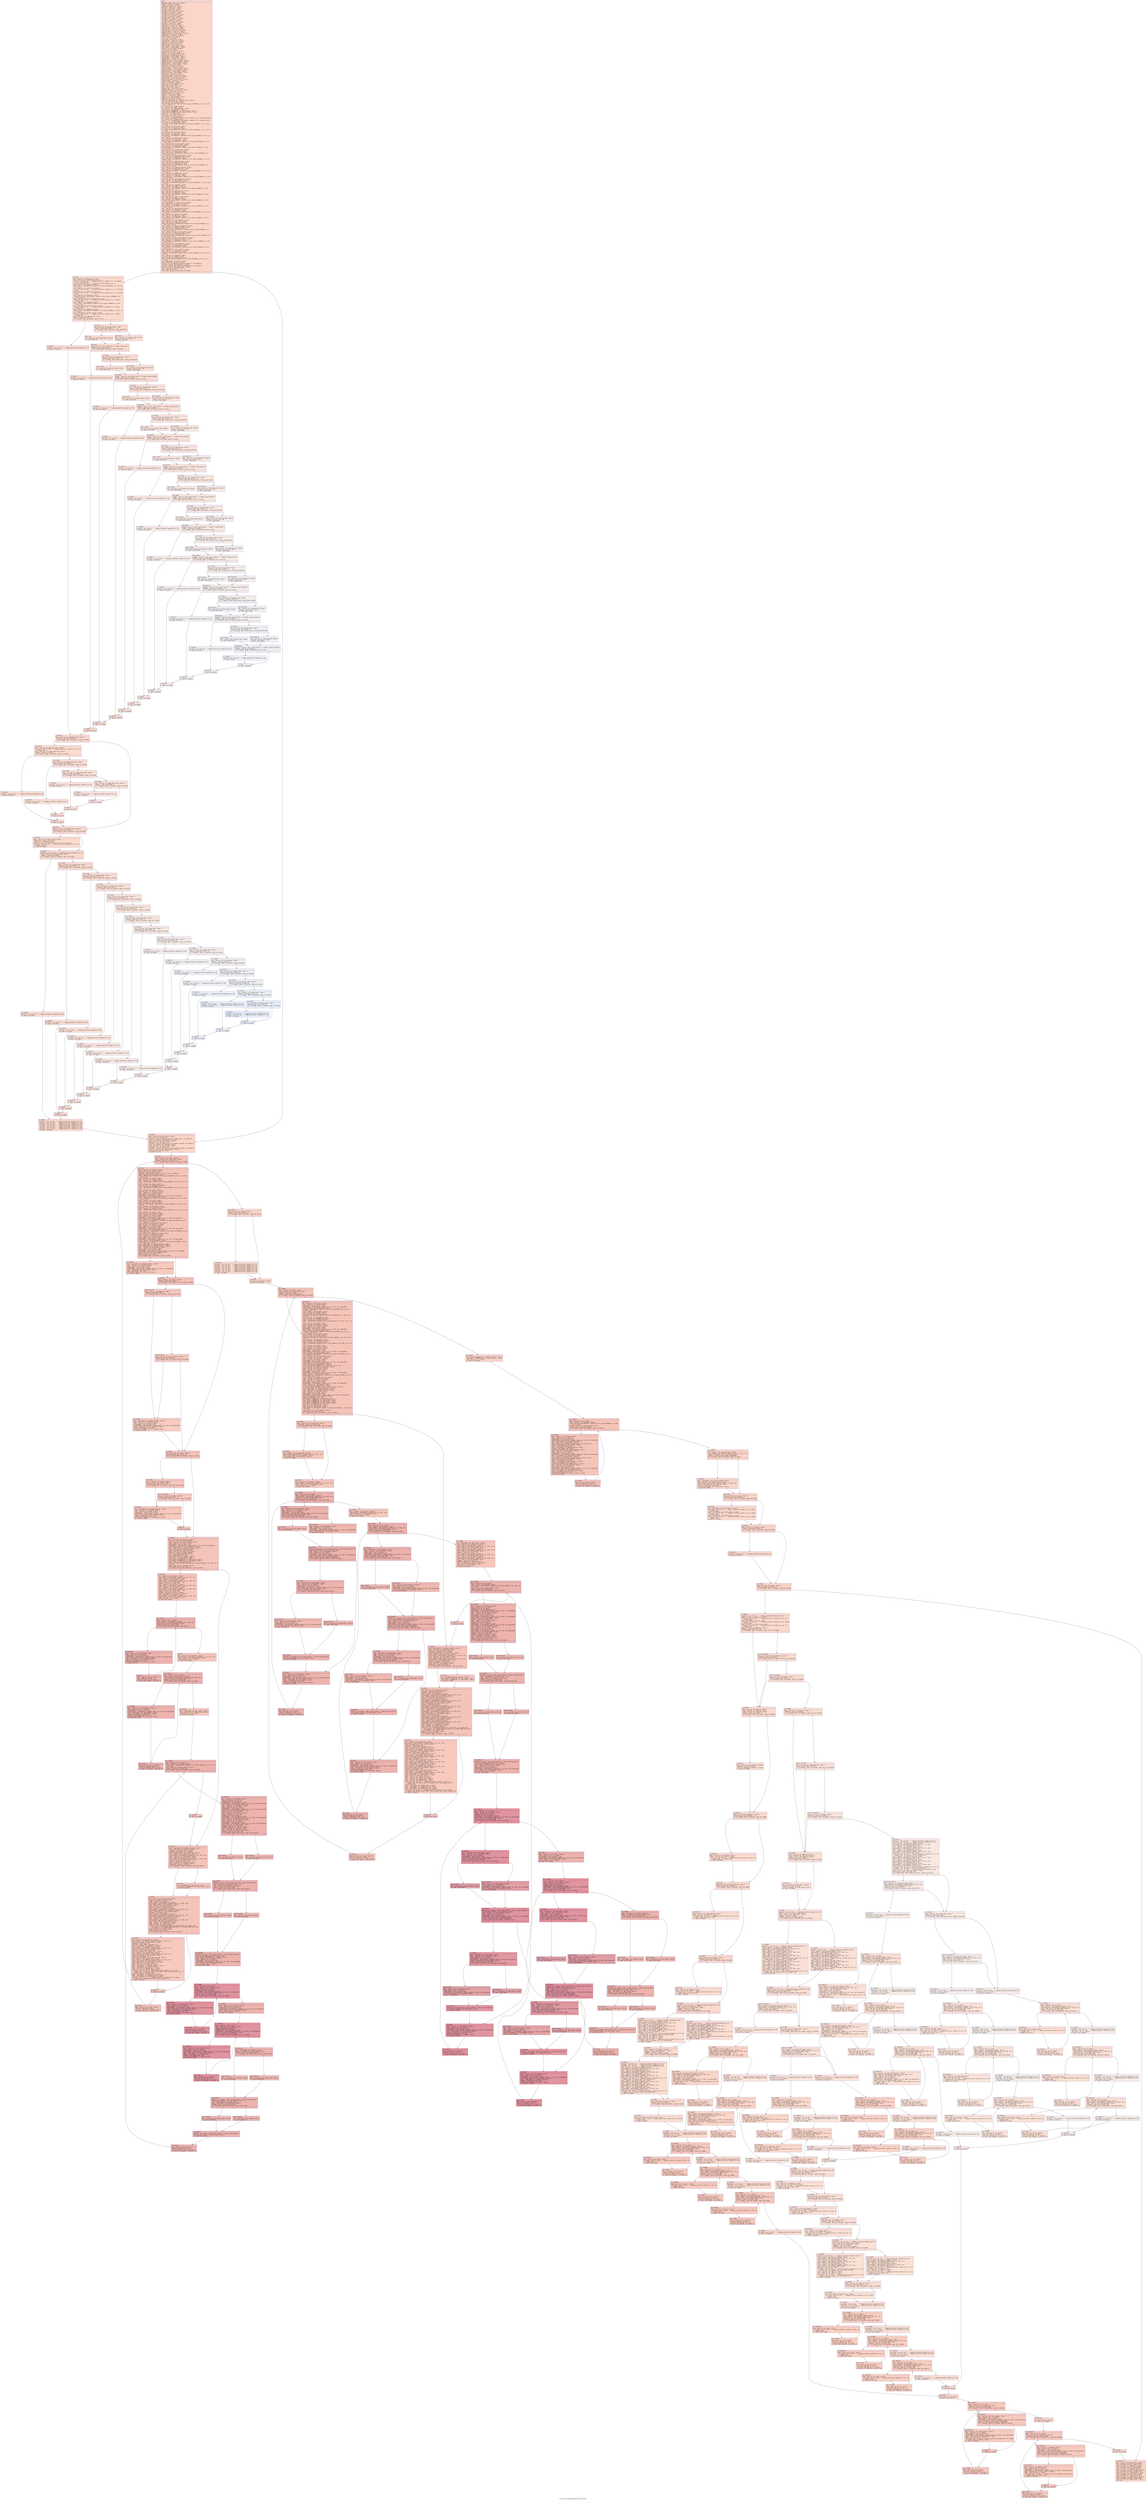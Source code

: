 digraph "CFG for 'hypre_BoomerAMGSetupStats' function" {
	label="CFG for 'hypre_BoomerAMGSetupStats' function";

	Node0x55a13073b020 [shape=record,color="#3d50c3ff", style=filled, fillcolor="#f5a08170" fontname="Courier",label="{entry:\l|  %amg_vdata.addr = alloca ptr, align 8\l  %A.addr = alloca ptr, align 8\l  %comm = alloca ptr, align 8\l  %amg_data = alloca ptr, align 8\l  %A_array = alloca ptr, align 8\l  %P_array = alloca ptr, align 8\l  %A_diag = alloca ptr, align 8\l  %A_diag_data = alloca ptr, align 8\l  %A_diag_i = alloca ptr, align 8\l  %A_offd = alloca ptr, align 8\l  %A_offd_data = alloca ptr, align 8\l  %A_offd_i = alloca ptr, align 8\l  %P_diag = alloca ptr, align 8\l  %P_diag_data = alloca ptr, align 8\l  %P_diag_i = alloca ptr, align 8\l  %P_offd = alloca ptr, align 8\l  %P_offd_data = alloca ptr, align 8\l  %P_offd_i = alloca ptr, align 8\l  %numrows = alloca i32, align 4\l  %row_starts = alloca ptr, align 8\l  %num_levels = alloca i32, align 4\l  %coarsen_type = alloca i32, align 4\l  %interp_type = alloca i32, align 4\l  %agg_interp_type = alloca i32, align 4\l  %measure_type = alloca i32, align 4\l  %agg_num_levels = alloca i32, align 4\l  %global_nonzeros = alloca double, align 8\l  %send_buff = alloca ptr, align 8\l  %gather_buff = alloca ptr, align 8\l  %level = alloca i32, align 4\l  %j = alloca i32, align 4\l  %fine_size = alloca i32, align 4\l  %min_entries = alloca i32, align 4\l  %max_entries = alloca i32, align 4\l  %num_procs = alloca i32, align 4\l  %my_id = alloca i32, align 4\l  %num_threads = alloca i32, align 4\l  %min_rowsum = alloca double, align 8\l  %max_rowsum = alloca double, align 8\l  %sparse = alloca double, align 8\l  %i = alloca i32, align 4\l  %coarse_size = alloca i32, align 4\l  %entries = alloca i32, align 4\l  %avg_entries = alloca double, align 8\l  %rowsum = alloca double, align 8\l  %min_weight = alloca double, align 8\l  %max_weight = alloca double, align 8\l  %global_min_e = alloca i32, align 4\l  %global_max_e = alloca i32, align 4\l  %global_min_rsum = alloca double, align 8\l  %global_max_rsum = alloca double, align 8\l  %global_min_wt = alloca double, align 8\l  %global_max_wt = alloca double, align 8\l  %num_mem = alloca ptr, align 8\l  %num_coeffs = alloca ptr, align 8\l  %num_variables = alloca ptr, align 8\l  %total_variables = alloca double, align 8\l  %operat_cmplxty = alloca double, align 8\l  %grid_cmplxty = alloca double, align 8\l  %memory_cmplxty = alloca double, align 8\l  %max_iter = alloca i32, align 4\l  %cycle_type = alloca i32, align 4\l  %num_grid_sweeps = alloca ptr, align 8\l  %grid_relax_type = alloca ptr, align 8\l  %relax_order = alloca i32, align 4\l  %grid_relax_points = alloca ptr, align 8\l  %relax_weight = alloca ptr, align 8\l  %omega = alloca ptr, align 8\l  %tol = alloca double, align 8\l  %tmp_norm = alloca double, align 8\l  %one = alloca i32, align 4\l  %minus_one = alloca i32, align 4\l  %zero = alloca i32, align 4\l  %smooth_type = alloca i32, align 4\l  %smooth_num_levels = alloca i32, align 4\l  %additive = alloca i32, align 4\l  %mult_additive = alloca i32, align 4\l  %simple = alloca i32, align 4\l  %add_end = alloca i32, align 4\l  %add_rlx = alloca i32, align 4\l  %add_rlx_wt = alloca double, align 8\l  %add_lvl = alloca i32, align 4\l  %add_lvl919 = alloca i32, align 4\l  store ptr %amg_vdata, ptr %amg_vdata.addr, align 8\l  store ptr %A, ptr %A.addr, align 8\l  %0 = load ptr, ptr %A.addr, align 8\l  %comm1 = getelementptr inbounds %struct.hypre_ParCSRMatrix_struct, ptr %0,\l... i32 0, i32 0\l  %1 = load ptr, ptr %comm1, align 8\l  store ptr %1, ptr %comm, align 8\l  %2 = load ptr, ptr %amg_vdata.addr, align 8\l  store ptr %2, ptr %amg_data, align 8\l  store double 0.000000e+00, ptr %grid_cmplxty, align 8\l  store double 0.000000e+00, ptr %memory_cmplxty, align 8\l  store i32 1, ptr %one, align 4\l  store i32 -1, ptr %minus_one, align 4\l  store i32 0, ptr %zero, align 4\l  %3 = load ptr, ptr %comm, align 8\l  %call = call i32 @hypre_MPI_Comm_size(ptr noundef %3, ptr noundef %num_procs)\l  %4 = load ptr, ptr %comm, align 8\l  %call2 = call i32 @hypre_MPI_Comm_rank(ptr noundef %4, ptr noundef %my_id)\l  store i32 1, ptr %num_threads, align 4\l  %5 = load ptr, ptr %amg_data, align 8\l  %A_array3 = getelementptr inbounds %struct.hypre_ParAMGData, ptr %5, i32 0,\l... i32 51\l  %6 = load ptr, ptr %A_array3, align 8\l  store ptr %6, ptr %A_array, align 8\l  %7 = load ptr, ptr %amg_data, align 8\l  %P_array4 = getelementptr inbounds %struct.hypre_ParAMGData, ptr %7, i32 0,\l... i32 54\l  %8 = load ptr, ptr %P_array4, align 8\l  store ptr %8, ptr %P_array, align 8\l  %9 = load ptr, ptr %amg_data, align 8\l  %num_levels5 = getelementptr inbounds %struct.hypre_ParAMGData, ptr %9, i32\l... 0, i32 60\l  %10 = load i32, ptr %num_levels5, align 8\l  store i32 %10, ptr %num_levels, align 4\l  %11 = load ptr, ptr %amg_data, align 8\l  %coarsen_type6 = getelementptr inbounds %struct.hypre_ParAMGData, ptr %11,\l... i32 0, i32 10\l  %12 = load i32, ptr %coarsen_type6, align 8\l  store i32 %12, ptr %coarsen_type, align 4\l  %13 = load ptr, ptr %amg_data, align 8\l  %interp_type7 = getelementptr inbounds %struct.hypre_ParAMGData, ptr %13,\l... i32 0, i32 12\l  %14 = load i32, ptr %interp_type7, align 8\l  store i32 %14, ptr %interp_type, align 4\l  %15 = load ptr, ptr %amg_data, align 8\l  %agg_interp_type8 = getelementptr inbounds %struct.hypre_ParAMGData, ptr\l... %15, i32 0, i32 14\l  %16 = load i32, ptr %agg_interp_type8, align 8\l  store i32 %16, ptr %agg_interp_type, align 4\l  %17 = load ptr, ptr %amg_data, align 8\l  %measure_type9 = getelementptr inbounds %struct.hypre_ParAMGData, ptr %17,\l... i32 0, i32 8\l  %18 = load i32, ptr %measure_type9, align 8\l  store i32 %18, ptr %measure_type, align 4\l  %19 = load ptr, ptr %amg_data, align 8\l  %agg_num_levels10 = getelementptr inbounds %struct.hypre_ParAMGData, ptr\l... %19, i32 0, i32 18\l  %20 = load i32, ptr %agg_num_levels10, align 8\l  store i32 %20, ptr %agg_num_levels, align 4\l  %21 = load ptr, ptr %amg_data, align 8\l  %additive11 = getelementptr inbounds %struct.hypre_ParAMGData, ptr %21, i32\l... 0, i32 100\l  %22 = load i32, ptr %additive11, align 8\l  store i32 %22, ptr %additive, align 4\l  %23 = load ptr, ptr %amg_data, align 8\l  %mult_additive12 = getelementptr inbounds %struct.hypre_ParAMGData, ptr %23,\l... i32 0, i32 101\l  %24 = load i32, ptr %mult_additive12, align 4\l  store i32 %24, ptr %mult_additive, align 4\l  %25 = load ptr, ptr %amg_data, align 8\l  %simple13 = getelementptr inbounds %struct.hypre_ParAMGData, ptr %25, i32 0,\l... i32 102\l  %26 = load i32, ptr %simple13, align 8\l  store i32 %26, ptr %simple, align 4\l  %27 = load ptr, ptr %amg_data, align 8\l  %add_last_lvl = getelementptr inbounds %struct.hypre_ParAMGData, ptr %27,\l... i32 0, i32 103\l  %28 = load i32, ptr %add_last_lvl, align 4\l  store i32 %28, ptr %add_end, align 4\l  %29 = load ptr, ptr %amg_data, align 8\l  %add_rlx_type = getelementptr inbounds %struct.hypre_ParAMGData, ptr %29,\l... i32 0, i32 106\l  %30 = load i32, ptr %add_rlx_type, align 8\l  store i32 %30, ptr %add_rlx, align 4\l  %31 = load ptr, ptr %amg_data, align 8\l  %add_rlx_wt14 = getelementptr inbounds %struct.hypre_ParAMGData, ptr %31,\l... i32 0, i32 107\l  %32 = load double, ptr %add_rlx_wt14, align 8\l  store double %32, ptr %add_rlx_wt, align 8\l  %33 = load ptr, ptr %amg_data, align 8\l  %num_levels15 = getelementptr inbounds %struct.hypre_ParAMGData, ptr %33,\l... i32 0, i32 60\l  %34 = load i32, ptr %num_levels15, align 8\l  store i32 %34, ptr %num_levels, align 4\l  %35 = load ptr, ptr %amg_data, align 8\l  %max_iter16 = getelementptr inbounds %struct.hypre_ParAMGData, ptr %35, i32\l... 0, i32 26\l  %36 = load i32, ptr %max_iter16, align 8\l  store i32 %36, ptr %max_iter, align 4\l  %37 = load ptr, ptr %amg_data, align 8\l  %cycle_type17 = getelementptr inbounds %struct.hypre_ParAMGData, ptr %37,\l... i32 0, i32 28\l  %38 = load i32, ptr %cycle_type17, align 8\l  store i32 %38, ptr %cycle_type, align 4\l  %39 = load ptr, ptr %amg_data, align 8\l  %num_grid_sweeps18 = getelementptr inbounds %struct.hypre_ParAMGData, ptr\l... %39, i32 0, i32 29\l  %40 = load ptr, ptr %num_grid_sweeps18, align 8\l  store ptr %40, ptr %num_grid_sweeps, align 8\l  %41 = load ptr, ptr %amg_data, align 8\l  %grid_relax_type19 = getelementptr inbounds %struct.hypre_ParAMGData, ptr\l... %41, i32 0, i32 30\l  %42 = load ptr, ptr %grid_relax_type19, align 8\l  store ptr %42, ptr %grid_relax_type, align 8\l  %43 = load ptr, ptr %amg_data, align 8\l  %grid_relax_points20 = getelementptr inbounds %struct.hypre_ParAMGData, ptr\l... %43, i32 0, i32 31\l  %44 = load ptr, ptr %grid_relax_points20, align 8\l  store ptr %44, ptr %grid_relax_points, align 8\l  %45 = load ptr, ptr %amg_data, align 8\l  %relax_weight21 = getelementptr inbounds %struct.hypre_ParAMGData, ptr %45,\l... i32 0, i32 38\l  %46 = load ptr, ptr %relax_weight21, align 8\l  store ptr %46, ptr %relax_weight, align 8\l  %47 = load ptr, ptr %amg_data, align 8\l  %relax_order22 = getelementptr inbounds %struct.hypre_ParAMGData, ptr %47,\l... i32 0, i32 32\l  %48 = load i32, ptr %relax_order22, align 8\l  store i32 %48, ptr %relax_order, align 4\l  %49 = load ptr, ptr %amg_data, align 8\l  %omega23 = getelementptr inbounds %struct.hypre_ParAMGData, ptr %49, i32 0,\l... i32 39\l  %50 = load ptr, ptr %omega23, align 8\l  store ptr %50, ptr %omega, align 8\l  %51 = load ptr, ptr %amg_data, align 8\l  %tol24 = getelementptr inbounds %struct.hypre_ParAMGData, ptr %51, i32 0,\l... i32 40\l  %52 = load double, ptr %tol24, align 8\l  store double %52, ptr %tol, align 8\l  %call25 = call ptr @hypre_CAlloc(i64 noundef 6, i64 noundef 8)\l  store ptr %call25, ptr %send_buff, align 8\l  %call26 = call ptr @hypre_CAlloc(i64 noundef 6, i64 noundef 8)\l  store ptr %call26, ptr %gather_buff, align 8\l  %53 = load i32, ptr %my_id, align 4\l  %cmp = icmp eq i32 %53, 0\l  br i1 %cmp, label %if.then, label %if.end264\l|{<s0>T|<s1>F}}"];
	Node0x55a13073b020:s0 -> Node0x55a13074e070[tooltip="entry -> if.then\nProbability 37.50%" ];
	Node0x55a13073b020:s1 -> Node0x55a13074e140[tooltip="entry -> if.end264\nProbability 62.50%" ];
	Node0x55a13074e070 [shape=record,color="#3d50c3ff", style=filled, fillcolor="#f7ac8e70" fontname="Courier",label="{if.then:\l|  %54 = load i32, ptr %num_procs, align 4\l  %55 = load i32, ptr %num_threads, align 4\l  %call27 = call i32 (ptr, ...) @hypre_printf(ptr noundef @.str, i32 noundef\l... %54, i32 noundef %55)\l  %call28 = call i32 (ptr, ...) @hypre_printf(ptr noundef @.str.1)\l  %56 = load ptr, ptr %amg_data, align 8\l  %max_levels = getelementptr inbounds %struct.hypre_ParAMGData, ptr %56, i32\l... 0, i32 0\l  %57 = load i32, ptr %max_levels, align 8\l  %call29 = call i32 (ptr, ...) @hypre_printf(ptr noundef @.str.2, i32 noundef\l... %57)\l  %58 = load i32, ptr %num_levels, align 4\l  %call30 = call i32 (ptr, ...) @hypre_printf(ptr noundef @.str.3, i32 noundef\l... %58)\l  %59 = load ptr, ptr %amg_data, align 8\l  %strong_threshold = getelementptr inbounds %struct.hypre_ParAMGData, ptr\l... %59, i32 0, i32 1\l  %60 = load double, ptr %strong_threshold, align 8\l  %call31 = call i32 (ptr, ...) @hypre_printf(ptr noundef @.str.4, double\l... noundef %60)\l  %61 = load ptr, ptr %amg_data, align 8\l  %trunc_factor = getelementptr inbounds %struct.hypre_ParAMGData, ptr %61,\l... i32 0, i32 3\l  %62 = load double, ptr %trunc_factor, align 8\l  %call32 = call i32 (ptr, ...) @hypre_printf(ptr noundef @.str.5, double\l... noundef %62)\l  %63 = load ptr, ptr %amg_data, align 8\l  %max_row_sum = getelementptr inbounds %struct.hypre_ParAMGData, ptr %63, i32\l... 0, i32 2\l  %64 = load double, ptr %max_row_sum, align 8\l  %call33 = call i32 (ptr, ...) @hypre_printf(ptr noundef @.str.6, double\l... noundef %64)\l  %65 = load i32, ptr %coarsen_type, align 4\l  %cmp34 = icmp eq i32 %65, 0\l  br i1 %cmp34, label %if.then35, label %if.else\l|{<s0>T|<s1>F}}"];
	Node0x55a13074e070:s0 -> Node0x55a13074f590[tooltip="if.then -> if.then35\nProbability 37.50%" ];
	Node0x55a13074e070:s1 -> Node0x55a13074f670[tooltip="if.then -> if.else\nProbability 62.50%" ];
	Node0x55a13074f590 [shape=record,color="#3d50c3ff", style=filled, fillcolor="#f7b39670" fontname="Courier",label="{if.then35:\l|  %call36 = call i32 (ptr, ...) @hypre_printf(ptr noundef @.str.7)\l  br label %if.end151\l}"];
	Node0x55a13074f590 -> Node0x55a13074f900[tooltip="if.then35 -> if.end151\nProbability 100.00%" ];
	Node0x55a13074f670 [shape=record,color="#3d50c3ff", style=filled, fillcolor="#f7af9170" fontname="Courier",label="{if.else:\l|  %66 = load i32, ptr %coarsen_type, align 4\l  %cmp37 = icmp sgt i32 %66, 0\l  br i1 %cmp37, label %cond.true, label %cond.false\l|{<s0>T|<s1>F}}"];
	Node0x55a13074f670:s0 -> Node0x55a13074faf0[tooltip="if.else -> cond.true\nProbability 62.50%" ];
	Node0x55a13074f670:s1 -> Node0x55a13074fb70[tooltip="if.else -> cond.false\nProbability 37.50%" ];
	Node0x55a13074faf0 [shape=record,color="#3d50c3ff", style=filled, fillcolor="#f7b39670" fontname="Courier",label="{cond.true:\l|  %67 = load i32, ptr %coarsen_type, align 4\l  br label %cond.end\l}"];
	Node0x55a13074faf0 -> Node0x55a13074fd80[tooltip="cond.true -> cond.end\nProbability 100.00%" ];
	Node0x55a13074fb70 [shape=record,color="#3d50c3ff", style=filled, fillcolor="#f7b99e70" fontname="Courier",label="{cond.false:\l|  %68 = load i32, ptr %coarsen_type, align 4\l  %sub = sub nsw i32 0, %68\l  br label %cond.end\l}"];
	Node0x55a13074fb70 -> Node0x55a13074fd80[tooltip="cond.false -> cond.end\nProbability 100.00%" ];
	Node0x55a13074fd80 [shape=record,color="#3d50c3ff", style=filled, fillcolor="#f7af9170" fontname="Courier",label="{cond.end:\l|  %cond = phi i32 [ %67, %cond.true ], [ %sub, %cond.false ]\l  %cmp38 = icmp eq i32 %cond, 1\l  br i1 %cmp38, label %if.then39, label %if.else41\l|{<s0>T|<s1>F}}"];
	Node0x55a13074fd80:s0 -> Node0x55a1307500e0[tooltip="cond.end -> if.then39\nProbability 50.00%" ];
	Node0x55a13074fd80:s1 -> Node0x55a1307501c0[tooltip="cond.end -> if.else41\nProbability 50.00%" ];
	Node0x55a1307500e0 [shape=record,color="#3d50c3ff", style=filled, fillcolor="#f7b59970" fontname="Courier",label="{if.then39:\l|  %call40 = call i32 (ptr, ...) @hypre_printf(ptr noundef @.str.8)\l  br label %if.end150\l}"];
	Node0x55a1307500e0 -> Node0x55a130750460[tooltip="if.then39 -> if.end150\nProbability 100.00%" ];
	Node0x55a1307501c0 [shape=record,color="#3d50c3ff", style=filled, fillcolor="#f7b59970" fontname="Courier",label="{if.else41:\l|  %69 = load i32, ptr %coarsen_type, align 4\l  %cmp42 = icmp sgt i32 %69, 0\l  br i1 %cmp42, label %cond.true43, label %cond.false44\l|{<s0>T|<s1>F}}"];
	Node0x55a1307501c0:s0 -> Node0x55a130750680[tooltip="if.else41 -> cond.true43\nProbability 62.50%" ];
	Node0x55a1307501c0:s1 -> Node0x55a130750700[tooltip="if.else41 -> cond.false44\nProbability 37.50%" ];
	Node0x55a130750680 [shape=record,color="#3d50c3ff", style=filled, fillcolor="#f7b99e70" fontname="Courier",label="{cond.true43:\l|  %70 = load i32, ptr %coarsen_type, align 4\l  br label %cond.end46\l}"];
	Node0x55a130750680 -> Node0x55a130750910[tooltip="cond.true43 -> cond.end46\nProbability 100.00%" ];
	Node0x55a130750700 [shape=record,color="#3d50c3ff", style=filled, fillcolor="#f7bca170" fontname="Courier",label="{cond.false44:\l|  %71 = load i32, ptr %coarsen_type, align 4\l  %sub45 = sub nsw i32 0, %71\l  br label %cond.end46\l}"];
	Node0x55a130750700 -> Node0x55a130750910[tooltip="cond.false44 -> cond.end46\nProbability 100.00%" ];
	Node0x55a130750910 [shape=record,color="#3d50c3ff", style=filled, fillcolor="#f7b59970" fontname="Courier",label="{cond.end46:\l|  %cond47 = phi i32 [ %70, %cond.true43 ], [ %sub45, %cond.false44 ]\l  %cmp48 = icmp eq i32 %cond47, 2\l  br i1 %cmp48, label %if.then49, label %if.else51\l|{<s0>T|<s1>F}}"];
	Node0x55a130750910:s0 -> Node0x55a130750c70[tooltip="cond.end46 -> if.then49\nProbability 50.00%" ];
	Node0x55a130750910:s1 -> Node0x55a130750d50[tooltip="cond.end46 -> if.else51\nProbability 50.00%" ];
	Node0x55a130750c70 [shape=record,color="#3d50c3ff", style=filled, fillcolor="#f7bca170" fontname="Courier",label="{if.then49:\l|  %call50 = call i32 (ptr, ...) @hypre_printf(ptr noundef @.str.9)\l  br label %if.end149\l}"];
	Node0x55a130750c70 -> Node0x55a130750ff0[tooltip="if.then49 -> if.end149\nProbability 100.00%" ];
	Node0x55a130750d50 [shape=record,color="#3d50c3ff", style=filled, fillcolor="#f7bca170" fontname="Courier",label="{if.else51:\l|  %72 = load i32, ptr %coarsen_type, align 4\l  %cmp52 = icmp sgt i32 %72, 0\l  br i1 %cmp52, label %cond.true53, label %cond.false54\l|{<s0>T|<s1>F}}"];
	Node0x55a130750d50:s0 -> Node0x55a130751210[tooltip="if.else51 -> cond.true53\nProbability 62.50%" ];
	Node0x55a130750d50:s1 -> Node0x55a130751290[tooltip="if.else51 -> cond.false54\nProbability 37.50%" ];
	Node0x55a130751210 [shape=record,color="#3d50c3ff", style=filled, fillcolor="#f6bfa670" fontname="Courier",label="{cond.true53:\l|  %73 = load i32, ptr %coarsen_type, align 4\l  br label %cond.end56\l}"];
	Node0x55a130751210 -> Node0x55a1307514a0[tooltip="cond.true53 -> cond.end56\nProbability 100.00%" ];
	Node0x55a130751290 [shape=record,color="#3d50c3ff", style=filled, fillcolor="#f5c1a970" fontname="Courier",label="{cond.false54:\l|  %74 = load i32, ptr %coarsen_type, align 4\l  %sub55 = sub nsw i32 0, %74\l  br label %cond.end56\l}"];
	Node0x55a130751290 -> Node0x55a1307514a0[tooltip="cond.false54 -> cond.end56\nProbability 100.00%" ];
	Node0x55a1307514a0 [shape=record,color="#3d50c3ff", style=filled, fillcolor="#f7bca170" fontname="Courier",label="{cond.end56:\l|  %cond57 = phi i32 [ %73, %cond.true53 ], [ %sub55, %cond.false54 ]\l  %cmp58 = icmp eq i32 %cond57, 3\l  br i1 %cmp58, label %if.then59, label %if.else61\l|{<s0>T|<s1>F}}"];
	Node0x55a1307514a0:s0 -> Node0x55a130751800[tooltip="cond.end56 -> if.then59\nProbability 50.00%" ];
	Node0x55a1307514a0:s1 -> Node0x55a1307518e0[tooltip="cond.end56 -> if.else61\nProbability 50.00%" ];
	Node0x55a130751800 [shape=record,color="#3d50c3ff", style=filled, fillcolor="#f6bfa670" fontname="Courier",label="{if.then59:\l|  %call60 = call i32 (ptr, ...) @hypre_printf(ptr noundef @.str.10)\l  br label %if.end148\l}"];
	Node0x55a130751800 -> Node0x55a130751b80[tooltip="if.then59 -> if.end148\nProbability 100.00%" ];
	Node0x55a1307518e0 [shape=record,color="#3d50c3ff", style=filled, fillcolor="#f6bfa670" fontname="Courier",label="{if.else61:\l|  %75 = load i32, ptr %coarsen_type, align 4\l  %cmp62 = icmp sgt i32 %75, 0\l  br i1 %cmp62, label %cond.true63, label %cond.false64\l|{<s0>T|<s1>F}}"];
	Node0x55a1307518e0:s0 -> Node0x55a130751da0[tooltip="if.else61 -> cond.true63\nProbability 62.50%" ];
	Node0x55a1307518e0:s1 -> Node0x55a130751e20[tooltip="if.else61 -> cond.false64\nProbability 37.50%" ];
	Node0x55a130751da0 [shape=record,color="#3d50c3ff", style=filled, fillcolor="#f4c5ad70" fontname="Courier",label="{cond.true63:\l|  %76 = load i32, ptr %coarsen_type, align 4\l  br label %cond.end66\l}"];
	Node0x55a130751da0 -> Node0x55a130752030[tooltip="cond.true63 -> cond.end66\nProbability 100.00%" ];
	Node0x55a130751e20 [shape=record,color="#3d50c3ff", style=filled, fillcolor="#f3c7b170" fontname="Courier",label="{cond.false64:\l|  %77 = load i32, ptr %coarsen_type, align 4\l  %sub65 = sub nsw i32 0, %77\l  br label %cond.end66\l}"];
	Node0x55a130751e20 -> Node0x55a130752030[tooltip="cond.false64 -> cond.end66\nProbability 100.00%" ];
	Node0x55a130752030 [shape=record,color="#3d50c3ff", style=filled, fillcolor="#f6bfa670" fontname="Courier",label="{cond.end66:\l|  %cond67 = phi i32 [ %76, %cond.true63 ], [ %sub65, %cond.false64 ]\l  %cmp68 = icmp eq i32 %cond67, 4\l  br i1 %cmp68, label %if.then69, label %if.else71\l|{<s0>T|<s1>F}}"];
	Node0x55a130752030:s0 -> Node0x55a1307523c0[tooltip="cond.end66 -> if.then69\nProbability 50.00%" ];
	Node0x55a130752030:s1 -> Node0x55a1307524a0[tooltip="cond.end66 -> if.else71\nProbability 50.00%" ];
	Node0x55a1307523c0 [shape=record,color="#3d50c3ff", style=filled, fillcolor="#f4c5ad70" fontname="Courier",label="{if.then69:\l|  %call70 = call i32 (ptr, ...) @hypre_printf(ptr noundef @.str.11)\l  br label %if.end147\l}"];
	Node0x55a1307523c0 -> Node0x55a130752740[tooltip="if.then69 -> if.end147\nProbability 100.00%" ];
	Node0x55a1307524a0 [shape=record,color="#3d50c3ff", style=filled, fillcolor="#f4c5ad70" fontname="Courier",label="{if.else71:\l|  %78 = load i32, ptr %coarsen_type, align 4\l  %cmp72 = icmp sgt i32 %78, 0\l  br i1 %cmp72, label %cond.true73, label %cond.false74\l|{<s0>T|<s1>F}}"];
	Node0x55a1307524a0:s0 -> Node0x55a130752960[tooltip="if.else71 -> cond.true73\nProbability 62.50%" ];
	Node0x55a1307524a0:s1 -> Node0x55a1307529e0[tooltip="if.else71 -> cond.false74\nProbability 37.50%" ];
	Node0x55a130752960 [shape=record,color="#3d50c3ff", style=filled, fillcolor="#f2cab570" fontname="Courier",label="{cond.true73:\l|  %79 = load i32, ptr %coarsen_type, align 4\l  br label %cond.end76\l}"];
	Node0x55a130752960 -> Node0x55a130752bf0[tooltip="cond.true73 -> cond.end76\nProbability 100.00%" ];
	Node0x55a1307529e0 [shape=record,color="#3d50c3ff", style=filled, fillcolor="#f1ccb870" fontname="Courier",label="{cond.false74:\l|  %80 = load i32, ptr %coarsen_type, align 4\l  %sub75 = sub nsw i32 0, %80\l  br label %cond.end76\l}"];
	Node0x55a1307529e0 -> Node0x55a130752bf0[tooltip="cond.false74 -> cond.end76\nProbability 100.00%" ];
	Node0x55a130752bf0 [shape=record,color="#3d50c3ff", style=filled, fillcolor="#f4c5ad70" fontname="Courier",label="{cond.end76:\l|  %cond77 = phi i32 [ %79, %cond.true73 ], [ %sub75, %cond.false74 ]\l  %cmp78 = icmp eq i32 %cond77, 5\l  br i1 %cmp78, label %if.then79, label %if.else81\l|{<s0>T|<s1>F}}"];
	Node0x55a130752bf0:s0 -> Node0x55a130752f80[tooltip="cond.end76 -> if.then79\nProbability 50.00%" ];
	Node0x55a130752bf0:s1 -> Node0x55a130753060[tooltip="cond.end76 -> if.else81\nProbability 50.00%" ];
	Node0x55a130752f80 [shape=record,color="#3d50c3ff", style=filled, fillcolor="#f2cab570" fontname="Courier",label="{if.then79:\l|  %call80 = call i32 (ptr, ...) @hypre_printf(ptr noundef @.str.12)\l  br label %if.end146\l}"];
	Node0x55a130752f80 -> Node0x55a130753300[tooltip="if.then79 -> if.end146\nProbability 100.00%" ];
	Node0x55a130753060 [shape=record,color="#3d50c3ff", style=filled, fillcolor="#f2cab570" fontname="Courier",label="{if.else81:\l|  %81 = load i32, ptr %coarsen_type, align 4\l  %cmp82 = icmp sgt i32 %81, 0\l  br i1 %cmp82, label %cond.true83, label %cond.false84\l|{<s0>T|<s1>F}}"];
	Node0x55a130753060:s0 -> Node0x55a130753520[tooltip="if.else81 -> cond.true83\nProbability 62.50%" ];
	Node0x55a130753060:s1 -> Node0x55a1307535a0[tooltip="if.else81 -> cond.false84\nProbability 37.50%" ];
	Node0x55a130753520 [shape=record,color="#3d50c3ff", style=filled, fillcolor="#f1ccb870" fontname="Courier",label="{cond.true83:\l|  %82 = load i32, ptr %coarsen_type, align 4\l  br label %cond.end86\l}"];
	Node0x55a130753520 -> Node0x55a1307537b0[tooltip="cond.true83 -> cond.end86\nProbability 100.00%" ];
	Node0x55a1307535a0 [shape=record,color="#3d50c3ff", style=filled, fillcolor="#eed0c070" fontname="Courier",label="{cond.false84:\l|  %83 = load i32, ptr %coarsen_type, align 4\l  %sub85 = sub nsw i32 0, %83\l  br label %cond.end86\l}"];
	Node0x55a1307535a0 -> Node0x55a1307537b0[tooltip="cond.false84 -> cond.end86\nProbability 100.00%" ];
	Node0x55a1307537b0 [shape=record,color="#3d50c3ff", style=filled, fillcolor="#f2cab570" fontname="Courier",label="{cond.end86:\l|  %cond87 = phi i32 [ %82, %cond.true83 ], [ %sub85, %cond.false84 ]\l  %cmp88 = icmp eq i32 %cond87, 6\l  br i1 %cmp88, label %if.then89, label %if.else91\l|{<s0>T|<s1>F}}"];
	Node0x55a1307537b0:s0 -> Node0x55a13074a280[tooltip="cond.end86 -> if.then89\nProbability 50.00%" ];
	Node0x55a1307537b0:s1 -> Node0x55a13074a360[tooltip="cond.end86 -> if.else91\nProbability 50.00%" ];
	Node0x55a13074a280 [shape=record,color="#3d50c3ff", style=filled, fillcolor="#efcebd70" fontname="Courier",label="{if.then89:\l|  %call90 = call i32 (ptr, ...) @hypre_printf(ptr noundef @.str.13)\l  br label %if.end145\l}"];
	Node0x55a13074a280 -> Node0x55a13074a600[tooltip="if.then89 -> if.end145\nProbability 100.00%" ];
	Node0x55a13074a360 [shape=record,color="#3d50c3ff", style=filled, fillcolor="#efcebd70" fontname="Courier",label="{if.else91:\l|  %84 = load i32, ptr %coarsen_type, align 4\l  %cmp92 = icmp sgt i32 %84, 0\l  br i1 %cmp92, label %cond.true93, label %cond.false94\l|{<s0>T|<s1>F}}"];
	Node0x55a13074a360:s0 -> Node0x55a13074a820[tooltip="if.else91 -> cond.true93\nProbability 62.50%" ];
	Node0x55a13074a360:s1 -> Node0x55a13074a8a0[tooltip="if.else91 -> cond.false94\nProbability 37.50%" ];
	Node0x55a13074a820 [shape=record,color="#3d50c3ff", style=filled, fillcolor="#eed0c070" fontname="Courier",label="{cond.true93:\l|  %85 = load i32, ptr %coarsen_type, align 4\l  br label %cond.end96\l}"];
	Node0x55a13074a820 -> Node0x55a13074aab0[tooltip="cond.true93 -> cond.end96\nProbability 100.00%" ];
	Node0x55a13074a8a0 [shape=record,color="#3d50c3ff", style=filled, fillcolor="#ead5c970" fontname="Courier",label="{cond.false94:\l|  %86 = load i32, ptr %coarsen_type, align 4\l  %sub95 = sub nsw i32 0, %86\l  br label %cond.end96\l}"];
	Node0x55a13074a8a0 -> Node0x55a13074aab0[tooltip="cond.false94 -> cond.end96\nProbability 100.00%" ];
	Node0x55a13074aab0 [shape=record,color="#3d50c3ff", style=filled, fillcolor="#efcebd70" fontname="Courier",label="{cond.end96:\l|  %cond97 = phi i32 [ %85, %cond.true93 ], [ %sub95, %cond.false94 ]\l  %cmp98 = icmp eq i32 %cond97, 8\l  br i1 %cmp98, label %if.then99, label %if.else101\l|{<s0>T|<s1>F}}"];
	Node0x55a13074aab0:s0 -> Node0x55a1307552d0[tooltip="cond.end96 -> if.then99\nProbability 50.00%" ];
	Node0x55a13074aab0:s1 -> Node0x55a1307553b0[tooltip="cond.end96 -> if.else101\nProbability 50.00%" ];
	Node0x55a1307552d0 [shape=record,color="#3d50c3ff", style=filled, fillcolor="#ecd3c570" fontname="Courier",label="{if.then99:\l|  %call100 = call i32 (ptr, ...) @hypre_printf(ptr noundef @.str.14)\l  br label %if.end144\l}"];
	Node0x55a1307552d0 -> Node0x55a130755650[tooltip="if.then99 -> if.end144\nProbability 100.00%" ];
	Node0x55a1307553b0 [shape=record,color="#3d50c3ff", style=filled, fillcolor="#ecd3c570" fontname="Courier",label="{if.else101:\l|  %87 = load i32, ptr %coarsen_type, align 4\l  %cmp102 = icmp sgt i32 %87, 0\l  br i1 %cmp102, label %cond.true103, label %cond.false104\l|{<s0>T|<s1>F}}"];
	Node0x55a1307553b0:s0 -> Node0x55a130755870[tooltip="if.else101 -> cond.true103\nProbability 62.50%" ];
	Node0x55a1307553b0:s1 -> Node0x55a1307558f0[tooltip="if.else101 -> cond.false104\nProbability 37.50%" ];
	Node0x55a130755870 [shape=record,color="#3d50c3ff", style=filled, fillcolor="#ead5c970" fontname="Courier",label="{cond.true103:\l|  %88 = load i32, ptr %coarsen_type, align 4\l  br label %cond.end106\l}"];
	Node0x55a130755870 -> Node0x55a130755b00[tooltip="cond.true103 -> cond.end106\nProbability 100.00%" ];
	Node0x55a1307558f0 [shape=record,color="#3d50c3ff", style=filled, fillcolor="#e8d6cc70" fontname="Courier",label="{cond.false104:\l|  %89 = load i32, ptr %coarsen_type, align 4\l  %sub105 = sub nsw i32 0, %89\l  br label %cond.end106\l}"];
	Node0x55a1307558f0 -> Node0x55a130755b00[tooltip="cond.false104 -> cond.end106\nProbability 100.00%" ];
	Node0x55a130755b00 [shape=record,color="#3d50c3ff", style=filled, fillcolor="#ecd3c570" fontname="Courier",label="{cond.end106:\l|  %cond107 = phi i32 [ %88, %cond.true103 ], [ %sub105, %cond.false104 ]\l  %cmp108 = icmp eq i32 %cond107, 10\l  br i1 %cmp108, label %if.then109, label %if.else111\l|{<s0>T|<s1>F}}"];
	Node0x55a130755b00:s0 -> Node0x55a130755e60[tooltip="cond.end106 -> if.then109\nProbability 50.00%" ];
	Node0x55a130755b00:s1 -> Node0x55a130755f40[tooltip="cond.end106 -> if.else111\nProbability 50.00%" ];
	Node0x55a130755e60 [shape=record,color="#3d50c3ff", style=filled, fillcolor="#e8d6cc70" fontname="Courier",label="{if.then109:\l|  %call110 = call i32 (ptr, ...) @hypre_printf(ptr noundef @.str.15)\l  br label %if.end143\l}"];
	Node0x55a130755e60 -> Node0x55a1307561e0[tooltip="if.then109 -> if.end143\nProbability 100.00%" ];
	Node0x55a130755f40 [shape=record,color="#3d50c3ff", style=filled, fillcolor="#e8d6cc70" fontname="Courier",label="{if.else111:\l|  %90 = load i32, ptr %coarsen_type, align 4\l  %cmp112 = icmp sgt i32 %90, 0\l  br i1 %cmp112, label %cond.true113, label %cond.false114\l|{<s0>T|<s1>F}}"];
	Node0x55a130755f40:s0 -> Node0x55a130756400[tooltip="if.else111 -> cond.true113\nProbability 62.50%" ];
	Node0x55a130755f40:s1 -> Node0x55a130756480[tooltip="if.else111 -> cond.false114\nProbability 37.50%" ];
	Node0x55a130756400 [shape=record,color="#3d50c3ff", style=filled, fillcolor="#e5d8d170" fontname="Courier",label="{cond.true113:\l|  %91 = load i32, ptr %coarsen_type, align 4\l  br label %cond.end116\l}"];
	Node0x55a130756400 -> Node0x55a130756690[tooltip="cond.true113 -> cond.end116\nProbability 100.00%" ];
	Node0x55a130756480 [shape=record,color="#3d50c3ff", style=filled, fillcolor="#e3d9d370" fontname="Courier",label="{cond.false114:\l|  %92 = load i32, ptr %coarsen_type, align 4\l  %sub115 = sub nsw i32 0, %92\l  br label %cond.end116\l}"];
	Node0x55a130756480 -> Node0x55a130756690[tooltip="cond.false114 -> cond.end116\nProbability 100.00%" ];
	Node0x55a130756690 [shape=record,color="#3d50c3ff", style=filled, fillcolor="#e8d6cc70" fontname="Courier",label="{cond.end116:\l|  %cond117 = phi i32 [ %91, %cond.true113 ], [ %sub115, %cond.false114 ]\l  %cmp118 = icmp eq i32 %cond117, 11\l  br i1 %cmp118, label %if.then119, label %if.else121\l|{<s0>T|<s1>F}}"];
	Node0x55a130756690:s0 -> Node0x55a130756a20[tooltip="cond.end116 -> if.then119\nProbability 50.00%" ];
	Node0x55a130756690:s1 -> Node0x55a130756b00[tooltip="cond.end116 -> if.else121\nProbability 50.00%" ];
	Node0x55a130756a20 [shape=record,color="#3d50c3ff", style=filled, fillcolor="#e5d8d170" fontname="Courier",label="{if.then119:\l|  %call120 = call i32 (ptr, ...) @hypre_printf(ptr noundef @.str.16)\l  br label %if.end142\l}"];
	Node0x55a130756a20 -> Node0x55a130756da0[tooltip="if.then119 -> if.end142\nProbability 100.00%" ];
	Node0x55a130756b00 [shape=record,color="#3d50c3ff", style=filled, fillcolor="#e5d8d170" fontname="Courier",label="{if.else121:\l|  %93 = load i32, ptr %coarsen_type, align 4\l  %cmp122 = icmp sgt i32 %93, 0\l  br i1 %cmp122, label %cond.true123, label %cond.false124\l|{<s0>T|<s1>F}}"];
	Node0x55a130756b00:s0 -> Node0x55a130756fc0[tooltip="if.else121 -> cond.true123\nProbability 62.50%" ];
	Node0x55a130756b00:s1 -> Node0x55a130757040[tooltip="if.else121 -> cond.false124\nProbability 37.50%" ];
	Node0x55a130756fc0 [shape=record,color="#3d50c3ff", style=filled, fillcolor="#e0dbd870" fontname="Courier",label="{cond.true123:\l|  %94 = load i32, ptr %coarsen_type, align 4\l  br label %cond.end126\l}"];
	Node0x55a130756fc0 -> Node0x55a130757250[tooltip="cond.true123 -> cond.end126\nProbability 100.00%" ];
	Node0x55a130757040 [shape=record,color="#3d50c3ff", style=filled, fillcolor="#dedcdb70" fontname="Courier",label="{cond.false124:\l|  %95 = load i32, ptr %coarsen_type, align 4\l  %sub125 = sub nsw i32 0, %95\l  br label %cond.end126\l}"];
	Node0x55a130757040 -> Node0x55a130757250[tooltip="cond.false124 -> cond.end126\nProbability 100.00%" ];
	Node0x55a130757250 [shape=record,color="#3d50c3ff", style=filled, fillcolor="#e5d8d170" fontname="Courier",label="{cond.end126:\l|  %cond127 = phi i32 [ %94, %cond.true123 ], [ %sub125, %cond.false124 ]\l  %cmp128 = icmp eq i32 %cond127, 9\l  br i1 %cmp128, label %if.then129, label %if.else131\l|{<s0>T|<s1>F}}"];
	Node0x55a130757250:s0 -> Node0x55a13074ccd0[tooltip="cond.end126 -> if.then129\nProbability 50.00%" ];
	Node0x55a130757250:s1 -> Node0x55a13074cdb0[tooltip="cond.end126 -> if.else131\nProbability 50.00%" ];
	Node0x55a13074ccd0 [shape=record,color="#3d50c3ff", style=filled, fillcolor="#e0dbd870" fontname="Courier",label="{if.then129:\l|  %call130 = call i32 (ptr, ...) @hypre_printf(ptr noundef @.str.17)\l  br label %if.end141\l}"];
	Node0x55a13074ccd0 -> Node0x55a13074d050[tooltip="if.then129 -> if.end141\nProbability 100.00%" ];
	Node0x55a13074cdb0 [shape=record,color="#3d50c3ff", style=filled, fillcolor="#e0dbd870" fontname="Courier",label="{if.else131:\l|  %96 = load i32, ptr %coarsen_type, align 4\l  %cmp132 = icmp sgt i32 %96, 0\l  br i1 %cmp132, label %cond.true133, label %cond.false134\l|{<s0>T|<s1>F}}"];
	Node0x55a13074cdb0:s0 -> Node0x55a13074d270[tooltip="if.else131 -> cond.true133\nProbability 62.50%" ];
	Node0x55a13074cdb0:s1 -> Node0x55a130758400[tooltip="if.else131 -> cond.false134\nProbability 37.50%" ];
	Node0x55a13074d270 [shape=record,color="#3d50c3ff", style=filled, fillcolor="#dbdcde70" fontname="Courier",label="{cond.true133:\l|  %97 = load i32, ptr %coarsen_type, align 4\l  br label %cond.end136\l}"];
	Node0x55a13074d270 -> Node0x55a130758610[tooltip="cond.true133 -> cond.end136\nProbability 100.00%" ];
	Node0x55a130758400 [shape=record,color="#3d50c3ff", style=filled, fillcolor="#d9dce170" fontname="Courier",label="{cond.false134:\l|  %98 = load i32, ptr %coarsen_type, align 4\l  %sub135 = sub nsw i32 0, %98\l  br label %cond.end136\l}"];
	Node0x55a130758400 -> Node0x55a130758610[tooltip="cond.false134 -> cond.end136\nProbability 100.00%" ];
	Node0x55a130758610 [shape=record,color="#3d50c3ff", style=filled, fillcolor="#e0dbd870" fontname="Courier",label="{cond.end136:\l|  %cond137 = phi i32 [ %97, %cond.true133 ], [ %sub135, %cond.false134 ]\l  %cmp138 = icmp eq i32 %cond137, 7\l  br i1 %cmp138, label %if.then139, label %if.end\l|{<s0>T|<s1>F}}"];
	Node0x55a130758610:s0 -> Node0x55a1307589a0[tooltip="cond.end136 -> if.then139\nProbability 50.00%" ];
	Node0x55a130758610:s1 -> Node0x55a130758a80[tooltip="cond.end136 -> if.end\nProbability 50.00%" ];
	Node0x55a1307589a0 [shape=record,color="#3d50c3ff", style=filled, fillcolor="#dbdcde70" fontname="Courier",label="{if.then139:\l|  %call140 = call i32 (ptr, ...) @hypre_printf(ptr noundef @.str.18)\l  br label %if.end\l}"];
	Node0x55a1307589a0 -> Node0x55a130758a80[tooltip="if.then139 -> if.end\nProbability 100.00%" ];
	Node0x55a130758a80 [shape=record,color="#3d50c3ff", style=filled, fillcolor="#e0dbd870" fontname="Courier",label="{if.end:\l|  br label %if.end141\l}"];
	Node0x55a130758a80 -> Node0x55a13074d050[tooltip="if.end -> if.end141\nProbability 100.00%" ];
	Node0x55a13074d050 [shape=record,color="#3d50c3ff", style=filled, fillcolor="#e5d8d170" fontname="Courier",label="{if.end141:\l|  br label %if.end142\l}"];
	Node0x55a13074d050 -> Node0x55a130756da0[tooltip="if.end141 -> if.end142\nProbability 100.00%" ];
	Node0x55a130756da0 [shape=record,color="#3d50c3ff", style=filled, fillcolor="#e8d6cc70" fontname="Courier",label="{if.end142:\l|  br label %if.end143\l}"];
	Node0x55a130756da0 -> Node0x55a1307561e0[tooltip="if.end142 -> if.end143\nProbability 100.00%" ];
	Node0x55a1307561e0 [shape=record,color="#3d50c3ff", style=filled, fillcolor="#ecd3c570" fontname="Courier",label="{if.end143:\l|  br label %if.end144\l}"];
	Node0x55a1307561e0 -> Node0x55a130755650[tooltip="if.end143 -> if.end144\nProbability 100.00%" ];
	Node0x55a130755650 [shape=record,color="#3d50c3ff", style=filled, fillcolor="#efcebd70" fontname="Courier",label="{if.end144:\l|  br label %if.end145\l}"];
	Node0x55a130755650 -> Node0x55a13074a600[tooltip="if.end144 -> if.end145\nProbability 100.00%" ];
	Node0x55a13074a600 [shape=record,color="#3d50c3ff", style=filled, fillcolor="#f2cab570" fontname="Courier",label="{if.end145:\l|  br label %if.end146\l}"];
	Node0x55a13074a600 -> Node0x55a130753300[tooltip="if.end145 -> if.end146\nProbability 100.00%" ];
	Node0x55a130753300 [shape=record,color="#3d50c3ff", style=filled, fillcolor="#f4c5ad70" fontname="Courier",label="{if.end146:\l|  br label %if.end147\l}"];
	Node0x55a130753300 -> Node0x55a130752740[tooltip="if.end146 -> if.end147\nProbability 100.00%" ];
	Node0x55a130752740 [shape=record,color="#3d50c3ff", style=filled, fillcolor="#f6bfa670" fontname="Courier",label="{if.end147:\l|  br label %if.end148\l}"];
	Node0x55a130752740 -> Node0x55a130751b80[tooltip="if.end147 -> if.end148\nProbability 100.00%" ];
	Node0x55a130751b80 [shape=record,color="#3d50c3ff", style=filled, fillcolor="#f7bca170" fontname="Courier",label="{if.end148:\l|  br label %if.end149\l}"];
	Node0x55a130751b80 -> Node0x55a130750ff0[tooltip="if.end148 -> if.end149\nProbability 100.00%" ];
	Node0x55a130750ff0 [shape=record,color="#3d50c3ff", style=filled, fillcolor="#f7b59970" fontname="Courier",label="{if.end149:\l|  br label %if.end150\l}"];
	Node0x55a130750ff0 -> Node0x55a130750460[tooltip="if.end149 -> if.end150\nProbability 100.00%" ];
	Node0x55a130750460 [shape=record,color="#3d50c3ff", style=filled, fillcolor="#f7af9170" fontname="Courier",label="{if.end150:\l|  br label %if.end151\l}"];
	Node0x55a130750460 -> Node0x55a13074f900[tooltip="if.end150 -> if.end151\nProbability 100.00%" ];
	Node0x55a13074f900 [shape=record,color="#3d50c3ff", style=filled, fillcolor="#f7ac8e70" fontname="Courier",label="{if.end151:\l|  %99 = load i32, ptr %agg_num_levels, align 4\l  %cmp152 = icmp sgt i32 %99, 0\l  br i1 %cmp152, label %if.then153, label %if.end174\l|{<s0>T|<s1>F}}"];
	Node0x55a13074f900:s0 -> Node0x55a130759380[tooltip="if.end151 -> if.then153\nProbability 62.50%" ];
	Node0x55a13074f900:s1 -> Node0x55a130759400[tooltip="if.end151 -> if.end174\nProbability 37.50%" ];
	Node0x55a130759380 [shape=record,color="#3d50c3ff", style=filled, fillcolor="#f7af9170" fontname="Courier",label="{if.then153:\l|  %100 = load i32, ptr %agg_num_levels, align 4\l  %call154 = call i32 (ptr, ...) @hypre_printf(ptr noundef @.str.19, i32\l... noundef %100)\l  %101 = load i32, ptr %agg_interp_type, align 4\l  %cmp155 = icmp eq i32 %101, 4\l  br i1 %cmp155, label %if.then156, label %if.else158\l|{<s0>T|<s1>F}}"];
	Node0x55a130759380:s0 -> Node0x55a130759840[tooltip="if.then153 -> if.then156\nProbability 50.00%" ];
	Node0x55a130759380:s1 -> Node0x55a130759890[tooltip="if.then153 -> if.else158\nProbability 50.00%" ];
	Node0x55a130759840 [shape=record,color="#3d50c3ff", style=filled, fillcolor="#f7b59970" fontname="Courier",label="{if.then156:\l|  %call157 = call i32 (ptr, ...) @hypre_printf(ptr noundef @.str.20)\l  br label %if.end173\l}"];
	Node0x55a130759840 -> Node0x55a130759ad0[tooltip="if.then156 -> if.end173\nProbability 100.00%" ];
	Node0x55a130759890 [shape=record,color="#3d50c3ff", style=filled, fillcolor="#f7b59970" fontname="Courier",label="{if.else158:\l|  %102 = load i32, ptr %agg_interp_type, align 4\l  %cmp159 = icmp eq i32 %102, 1\l  br i1 %cmp159, label %if.then160, label %if.else162\l|{<s0>T|<s1>F}}"];
	Node0x55a130759890:s0 -> Node0x55a130759d20[tooltip="if.else158 -> if.then160\nProbability 50.00%" ];
	Node0x55a130759890:s1 -> Node0x55a130759d70[tooltip="if.else158 -> if.else162\nProbability 50.00%" ];
	Node0x55a130759d20 [shape=record,color="#3d50c3ff", style=filled, fillcolor="#f7bca170" fontname="Courier",label="{if.then160:\l|  %call161 = call i32 (ptr, ...) @hypre_printf(ptr noundef @.str.21)\l  br label %if.end172\l}"];
	Node0x55a130759d20 -> Node0x55a130759fb0[tooltip="if.then160 -> if.end172\nProbability 100.00%" ];
	Node0x55a130759d70 [shape=record,color="#3d50c3ff", style=filled, fillcolor="#f7bca170" fontname="Courier",label="{if.else162:\l|  %103 = load i32, ptr %agg_interp_type, align 4\l  %cmp163 = icmp eq i32 %103, 2\l  br i1 %cmp163, label %if.then164, label %if.else166\l|{<s0>T|<s1>F}}"];
	Node0x55a130759d70:s0 -> Node0x55a13075a200[tooltip="if.else162 -> if.then164\nProbability 50.00%" ];
	Node0x55a130759d70:s1 -> Node0x55a13075a250[tooltip="if.else162 -> if.else166\nProbability 50.00%" ];
	Node0x55a13075a200 [shape=record,color="#3d50c3ff", style=filled, fillcolor="#f6bfa670" fontname="Courier",label="{if.then164:\l|  %call165 = call i32 (ptr, ...) @hypre_printf(ptr noundef @.str.22)\l  br label %if.end171\l}"];
	Node0x55a13075a200 -> Node0x55a13075a490[tooltip="if.then164 -> if.end171\nProbability 100.00%" ];
	Node0x55a13075a250 [shape=record,color="#3d50c3ff", style=filled, fillcolor="#f6bfa670" fontname="Courier",label="{if.else166:\l|  %104 = load i32, ptr %agg_interp_type, align 4\l  %cmp167 = icmp eq i32 %104, 3\l  br i1 %cmp167, label %if.then168, label %if.end170\l|{<s0>T|<s1>F}}"];
	Node0x55a13075a250:s0 -> Node0x55a13075a6e0[tooltip="if.else166 -> if.then168\nProbability 50.00%" ];
	Node0x55a13075a250:s1 -> Node0x55a13075a730[tooltip="if.else166 -> if.end170\nProbability 50.00%" ];
	Node0x55a13075a6e0 [shape=record,color="#3d50c3ff", style=filled, fillcolor="#f4c5ad70" fontname="Courier",label="{if.then168:\l|  %call169 = call i32 (ptr, ...) @hypre_printf(ptr noundef @.str.23)\l  br label %if.end170\l}"];
	Node0x55a13075a6e0 -> Node0x55a13075a730[tooltip="if.then168 -> if.end170\nProbability 100.00%" ];
	Node0x55a13075a730 [shape=record,color="#3d50c3ff", style=filled, fillcolor="#f6bfa670" fontname="Courier",label="{if.end170:\l|  br label %if.end171\l}"];
	Node0x55a13075a730 -> Node0x55a13075a490[tooltip="if.end170 -> if.end171\nProbability 100.00%" ];
	Node0x55a13075a490 [shape=record,color="#3d50c3ff", style=filled, fillcolor="#f7bca170" fontname="Courier",label="{if.end171:\l|  br label %if.end172\l}"];
	Node0x55a13075a490 -> Node0x55a130759fb0[tooltip="if.end171 -> if.end172\nProbability 100.00%" ];
	Node0x55a130759fb0 [shape=record,color="#3d50c3ff", style=filled, fillcolor="#f7b59970" fontname="Courier",label="{if.end172:\l|  br label %if.end173\l}"];
	Node0x55a130759fb0 -> Node0x55a130759ad0[tooltip="if.end172 -> if.end173\nProbability 100.00%" ];
	Node0x55a130759ad0 [shape=record,color="#3d50c3ff", style=filled, fillcolor="#f7af9170" fontname="Courier",label="{if.end173:\l|  br label %if.end174\l}"];
	Node0x55a130759ad0 -> Node0x55a130759400[tooltip="if.end173 -> if.end174\nProbability 100.00%" ];
	Node0x55a130759400 [shape=record,color="#3d50c3ff", style=filled, fillcolor="#f7ac8e70" fontname="Courier",label="{if.end174:\l|  %105 = load i32, ptr %coarsen_type, align 4\l  %tobool = icmp ne i32 %105, 0\l  br i1 %tobool, label %if.then175, label %if.end179\l|{<s0>T|<s1>F}}"];
	Node0x55a130759400:s0 -> Node0x55a13075acd0[tooltip="if.end174 -> if.then175\nProbability 62.50%" ];
	Node0x55a130759400:s1 -> Node0x55a13075ad50[tooltip="if.end174 -> if.end179\nProbability 37.50%" ];
	Node0x55a13075acd0 [shape=record,color="#3d50c3ff", style=filled, fillcolor="#f7af9170" fontname="Courier",label="{if.then175:\l|  %106 = load i32, ptr %measure_type, align 4\l  %tobool176 = icmp ne i32 %106, 0\l  %107 = zext i1 %tobool176 to i64\l  %cond177 = select i1 %tobool176, ptr @.str.25, ptr @.str.26\l  %call178 = call i32 (ptr, ...) @hypre_printf(ptr noundef @.str.24, ptr\l... noundef %cond177)\l  br label %if.end179\l}"];
	Node0x55a13075acd0 -> Node0x55a13075ad50[tooltip="if.then175 -> if.end179\nProbability 100.00%" ];
	Node0x55a13075ad50 [shape=record,color="#3d50c3ff", style=filled, fillcolor="#f7ac8e70" fontname="Courier",label="{if.end179:\l|  %call180 = call i32 (ptr, ...) @hypre_printf(ptr noundef @.str.27)\l  %108 = load i32, ptr %interp_type, align 4\l  %cmp181 = icmp eq i32 %108, 0\l  br i1 %cmp181, label %if.then182, label %if.else184\l|{<s0>T|<s1>F}}"];
	Node0x55a13075ad50:s0 -> Node0x55a130747f00[tooltip="if.end179 -> if.then182\nProbability 37.50%" ];
	Node0x55a13075ad50:s1 -> Node0x55a130747f80[tooltip="if.end179 -> if.else184\nProbability 62.50%" ];
	Node0x55a130747f00 [shape=record,color="#3d50c3ff", style=filled, fillcolor="#f7b39670" fontname="Courier",label="{if.then182:\l|  %call183 = call i32 (ptr, ...) @hypre_printf(ptr noundef @.str.28)\l  br label %if.end256\l}"];
	Node0x55a130747f00 -> Node0x55a1307481c0[tooltip="if.then182 -> if.end256\nProbability 100.00%" ];
	Node0x55a130747f80 [shape=record,color="#3d50c3ff", style=filled, fillcolor="#f7af9170" fontname="Courier",label="{if.else184:\l|  %109 = load i32, ptr %interp_type, align 4\l  %cmp185 = icmp eq i32 %109, 2\l  br i1 %cmp185, label %if.then186, label %if.else188\l|{<s0>T|<s1>F}}"];
	Node0x55a130747f80:s0 -> Node0x55a1307483e0[tooltip="if.else184 -> if.then186\nProbability 50.00%" ];
	Node0x55a130747f80:s1 -> Node0x55a130748460[tooltip="if.else184 -> if.else188\nProbability 50.00%" ];
	Node0x55a1307483e0 [shape=record,color="#3d50c3ff", style=filled, fillcolor="#f7b59970" fontname="Courier",label="{if.then186:\l|  %call187 = call i32 (ptr, ...) @hypre_printf(ptr noundef @.str.29)\l  br label %if.end255\l}"];
	Node0x55a1307483e0 -> Node0x55a1307486a0[tooltip="if.then186 -> if.end255\nProbability 100.00%" ];
	Node0x55a130748460 [shape=record,color="#3d50c3ff", style=filled, fillcolor="#f7b59970" fontname="Courier",label="{if.else188:\l|  %110 = load i32, ptr %interp_type, align 4\l  %cmp189 = icmp eq i32 %110, 3\l  br i1 %cmp189, label %if.then190, label %if.else192\l|{<s0>T|<s1>F}}"];
	Node0x55a130748460:s0 -> Node0x55a1307488c0[tooltip="if.else188 -> if.then190\nProbability 50.00%" ];
	Node0x55a130748460:s1 -> Node0x55a130748940[tooltip="if.else188 -> if.else192\nProbability 50.00%" ];
	Node0x55a1307488c0 [shape=record,color="#3d50c3ff", style=filled, fillcolor="#f7bca170" fontname="Courier",label="{if.then190:\l|  %call191 = call i32 (ptr, ...) @hypre_printf(ptr noundef @.str.30)\l  br label %if.end254\l}"];
	Node0x55a1307488c0 -> Node0x55a130748b80[tooltip="if.then190 -> if.end254\nProbability 100.00%" ];
	Node0x55a130748940 [shape=record,color="#3d50c3ff", style=filled, fillcolor="#f7bca170" fontname="Courier",label="{if.else192:\l|  %111 = load i32, ptr %interp_type, align 4\l  %cmp193 = icmp eq i32 %111, 4\l  br i1 %cmp193, label %if.then194, label %if.else196\l|{<s0>T|<s1>F}}"];
	Node0x55a130748940:s0 -> Node0x55a130748da0[tooltip="if.else192 -> if.then194\nProbability 50.00%" ];
	Node0x55a130748940:s1 -> Node0x55a130748e20[tooltip="if.else192 -> if.else196\nProbability 50.00%" ];
	Node0x55a130748da0 [shape=record,color="#3d50c3ff", style=filled, fillcolor="#f6bfa670" fontname="Courier",label="{if.then194:\l|  %call195 = call i32 (ptr, ...) @hypre_printf(ptr noundef @.str.31)\l  br label %if.end253\l}"];
	Node0x55a130748da0 -> Node0x55a130749060[tooltip="if.then194 -> if.end253\nProbability 100.00%" ];
	Node0x55a130748e20 [shape=record,color="#3d50c3ff", style=filled, fillcolor="#f6bfa670" fontname="Courier",label="{if.else196:\l|  %112 = load i32, ptr %interp_type, align 4\l  %cmp197 = icmp eq i32 %112, 5\l  br i1 %cmp197, label %if.then198, label %if.else200\l|{<s0>T|<s1>F}}"];
	Node0x55a130748e20:s0 -> Node0x55a130749280[tooltip="if.else196 -> if.then198\nProbability 50.00%" ];
	Node0x55a130748e20:s1 -> Node0x55a130749300[tooltip="if.else196 -> if.else200\nProbability 50.00%" ];
	Node0x55a130749280 [shape=record,color="#3d50c3ff", style=filled, fillcolor="#f4c5ad70" fontname="Courier",label="{if.then198:\l|  %call199 = call i32 (ptr, ...) @hypre_printf(ptr noundef @.str.32)\l  br label %if.end252\l}"];
	Node0x55a130749280 -> Node0x55a130749540[tooltip="if.then198 -> if.end252\nProbability 100.00%" ];
	Node0x55a130749300 [shape=record,color="#3d50c3ff", style=filled, fillcolor="#f4c5ad70" fontname="Courier",label="{if.else200:\l|  %113 = load i32, ptr %interp_type, align 4\l  %cmp201 = icmp eq i32 %113, 6\l  br i1 %cmp201, label %if.then202, label %if.else204\l|{<s0>T|<s1>F}}"];
	Node0x55a130749300:s0 -> Node0x55a130749760[tooltip="if.else200 -> if.then202\nProbability 50.00%" ];
	Node0x55a130749300:s1 -> Node0x55a1307497e0[tooltip="if.else200 -> if.else204\nProbability 50.00%" ];
	Node0x55a130749760 [shape=record,color="#3d50c3ff", style=filled, fillcolor="#f2cab570" fontname="Courier",label="{if.then202:\l|  %call203 = call i32 (ptr, ...) @hypre_printf(ptr noundef @.str.33)\l  br label %if.end251\l}"];
	Node0x55a130749760 -> Node0x55a130750160[tooltip="if.then202 -> if.end251\nProbability 100.00%" ];
	Node0x55a1307497e0 [shape=record,color="#3d50c3ff", style=filled, fillcolor="#f2cab570" fontname="Courier",label="{if.else204:\l|  %114 = load i32, ptr %interp_type, align 4\l  %cmp205 = icmp eq i32 %114, 7\l  br i1 %cmp205, label %if.then206, label %if.else208\l|{<s0>T|<s1>F}}"];
	Node0x55a1307497e0:s0 -> Node0x55a130751880[tooltip="if.else204 -> if.then206\nProbability 50.00%" ];
	Node0x55a1307497e0:s1 -> Node0x55a130752440[tooltip="if.else204 -> if.else208\nProbability 50.00%" ];
	Node0x55a130751880 [shape=record,color="#3d50c3ff", style=filled, fillcolor="#efcebd70" fontname="Courier",label="{if.then206:\l|  %call207 = call i32 (ptr, ...) @hypre_printf(ptr noundef @.str.34)\l  br label %if.end250\l}"];
	Node0x55a130751880 -> Node0x55a13075f350[tooltip="if.then206 -> if.end250\nProbability 100.00%" ];
	Node0x55a130752440 [shape=record,color="#3d50c3ff", style=filled, fillcolor="#efcebd70" fontname="Courier",label="{if.else208:\l|  %115 = load i32, ptr %interp_type, align 4\l  %cmp209 = icmp eq i32 %115, 12\l  br i1 %cmp209, label %if.then210, label %if.else212\l|{<s0>T|<s1>F}}"];
	Node0x55a130752440:s0 -> Node0x55a13075f570[tooltip="if.else208 -> if.then210\nProbability 50.00%" ];
	Node0x55a130752440:s1 -> Node0x55a13075f5f0[tooltip="if.else208 -> if.else212\nProbability 50.00%" ];
	Node0x55a13075f570 [shape=record,color="#3d50c3ff", style=filled, fillcolor="#ecd3c570" fontname="Courier",label="{if.then210:\l|  %call211 = call i32 (ptr, ...) @hypre_printf(ptr noundef @.str.35)\l  br label %if.end249\l}"];
	Node0x55a13075f570 -> Node0x55a13075f890[tooltip="if.then210 -> if.end249\nProbability 100.00%" ];
	Node0x55a13075f5f0 [shape=record,color="#3d50c3ff", style=filled, fillcolor="#ecd3c570" fontname="Courier",label="{if.else212:\l|  %116 = load i32, ptr %interp_type, align 4\l  %cmp213 = icmp eq i32 %116, 13\l  br i1 %cmp213, label %if.then214, label %if.else216\l|{<s0>T|<s1>F}}"];
	Node0x55a13075f5f0:s0 -> Node0x55a13075fae0[tooltip="if.else212 -> if.then214\nProbability 50.00%" ];
	Node0x55a13075f5f0:s1 -> Node0x55a13075fb60[tooltip="if.else212 -> if.else216\nProbability 50.00%" ];
	Node0x55a13075fae0 [shape=record,color="#3d50c3ff", style=filled, fillcolor="#e8d6cc70" fontname="Courier",label="{if.then214:\l|  %call215 = call i32 (ptr, ...) @hypre_printf(ptr noundef @.str.36)\l  br label %if.end248\l}"];
	Node0x55a13075fae0 -> Node0x55a13075fe00[tooltip="if.then214 -> if.end248\nProbability 100.00%" ];
	Node0x55a13075fb60 [shape=record,color="#3d50c3ff", style=filled, fillcolor="#e8d6cc70" fontname="Courier",label="{if.else216:\l|  %117 = load i32, ptr %interp_type, align 4\l  %cmp217 = icmp eq i32 %117, 14\l  br i1 %cmp217, label %if.then218, label %if.else220\l|{<s0>T|<s1>F}}"];
	Node0x55a13075fb60:s0 -> Node0x55a130760020[tooltip="if.else216 -> if.then218\nProbability 50.00%" ];
	Node0x55a13075fb60:s1 -> Node0x55a1307600a0[tooltip="if.else216 -> if.else220\nProbability 50.00%" ];
	Node0x55a130760020 [shape=record,color="#3d50c3ff", style=filled, fillcolor="#e5d8d170" fontname="Courier",label="{if.then218:\l|  %call219 = call i32 (ptr, ...) @hypre_printf(ptr noundef @.str.37)\l  br label %if.end247\l}"];
	Node0x55a130760020 -> Node0x55a130760340[tooltip="if.then218 -> if.end247\nProbability 100.00%" ];
	Node0x55a1307600a0 [shape=record,color="#3d50c3ff", style=filled, fillcolor="#e5d8d170" fontname="Courier",label="{if.else220:\l|  %118 = load i32, ptr %interp_type, align 4\l  %cmp221 = icmp eq i32 %118, 8\l  br i1 %cmp221, label %if.then222, label %if.else224\l|{<s0>T|<s1>F}}"];
	Node0x55a1307600a0:s0 -> Node0x55a130760560[tooltip="if.else220 -> if.then222\nProbability 50.00%" ];
	Node0x55a1307600a0:s1 -> Node0x55a1307605e0[tooltip="if.else220 -> if.else224\nProbability 50.00%" ];
	Node0x55a130760560 [shape=record,color="#3d50c3ff", style=filled, fillcolor="#e0dbd870" fontname="Courier",label="{if.then222:\l|  %call223 = call i32 (ptr, ...) @hypre_printf(ptr noundef @.str.38)\l  br label %if.end246\l}"];
	Node0x55a130760560 -> Node0x55a130760880[tooltip="if.then222 -> if.end246\nProbability 100.00%" ];
	Node0x55a1307605e0 [shape=record,color="#3d50c3ff", style=filled, fillcolor="#e0dbd870" fontname="Courier",label="{if.else224:\l|  %119 = load i32, ptr %interp_type, align 4\l  %cmp225 = icmp eq i32 %119, 9\l  br i1 %cmp225, label %if.then226, label %if.else228\l|{<s0>T|<s1>F}}"];
	Node0x55a1307605e0:s0 -> Node0x55a130760aa0[tooltip="if.else224 -> if.then226\nProbability 50.00%" ];
	Node0x55a1307605e0:s1 -> Node0x55a130760b20[tooltip="if.else224 -> if.else228\nProbability 50.00%" ];
	Node0x55a130760aa0 [shape=record,color="#3d50c3ff", style=filled, fillcolor="#dbdcde70" fontname="Courier",label="{if.then226:\l|  %call227 = call i32 (ptr, ...) @hypre_printf(ptr noundef @.str.39)\l  br label %if.end245\l}"];
	Node0x55a130760aa0 -> Node0x55a130760dc0[tooltip="if.then226 -> if.end245\nProbability 100.00%" ];
	Node0x55a130760b20 [shape=record,color="#3d50c3ff", style=filled, fillcolor="#dbdcde70" fontname="Courier",label="{if.else228:\l|  %120 = load i32, ptr %interp_type, align 4\l  %cmp229 = icmp eq i32 %120, 10\l  br i1 %cmp229, label %if.then230, label %if.else232\l|{<s0>T|<s1>F}}"];
	Node0x55a130760b20:s0 -> Node0x55a130760fe0[tooltip="if.else228 -> if.then230\nProbability 50.00%" ];
	Node0x55a130760b20:s1 -> Node0x55a130761060[tooltip="if.else228 -> if.else232\nProbability 50.00%" ];
	Node0x55a130760fe0 [shape=record,color="#3d50c3ff", style=filled, fillcolor="#d6dce470" fontname="Courier",label="{if.then230:\l|  %call231 = call i32 (ptr, ...) @hypre_printf(ptr noundef @.str.40)\l  br label %if.end244\l}"];
	Node0x55a130760fe0 -> Node0x55a130761300[tooltip="if.then230 -> if.end244\nProbability 100.00%" ];
	Node0x55a130761060 [shape=record,color="#3d50c3ff", style=filled, fillcolor="#d6dce470" fontname="Courier",label="{if.else232:\l|  %121 = load i32, ptr %interp_type, align 4\l  %cmp233 = icmp eq i32 %121, 11\l  br i1 %cmp233, label %if.then234, label %if.else237\l|{<s0>T|<s1>F}}"];
	Node0x55a130761060:s0 -> Node0x55a130761520[tooltip="if.else232 -> if.then234\nProbability 50.00%" ];
	Node0x55a130761060:s1 -> Node0x55a1307615a0[tooltip="if.else232 -> if.else237\nProbability 50.00%" ];
	Node0x55a130761520 [shape=record,color="#3d50c3ff", style=filled, fillcolor="#d1dae970" fontname="Courier",label="{if.then234:\l|  %call235 = call i32 (ptr, ...) @hypre_printf(ptr noundef @.str.41)\l  %call236 = call i32 (ptr, ...) @hypre_printf(ptr noundef @.str.42)\l  br label %if.end243\l}"];
	Node0x55a130761520 -> Node0x55a130761950[tooltip="if.then234 -> if.end243\nProbability 100.00%" ];
	Node0x55a1307615a0 [shape=record,color="#3d50c3ff", style=filled, fillcolor="#d1dae970" fontname="Courier",label="{if.else237:\l|  %122 = load i32, ptr %interp_type, align 4\l  %cmp238 = icmp eq i32 %122, 24\l  br i1 %cmp238, label %if.then239, label %if.end242\l|{<s0>T|<s1>F}}"];
	Node0x55a1307615a0:s0 -> Node0x55a130761ba0[tooltip="if.else237 -> if.then239\nProbability 50.00%" ];
	Node0x55a1307615a0:s1 -> Node0x55a130761c20[tooltip="if.else237 -> if.end242\nProbability 50.00%" ];
	Node0x55a130761ba0 [shape=record,color="#3d50c3ff", style=filled, fillcolor="#cbd8ee70" fontname="Courier",label="{if.then239:\l|  %call240 = call i32 (ptr, ...) @hypre_printf(ptr noundef @.str.43)\l  %call241 = call i32 (ptr, ...) @hypre_printf(ptr noundef @.str.42)\l  br label %if.end242\l}"];
	Node0x55a130761ba0 -> Node0x55a130761c20[tooltip="if.then239 -> if.end242\nProbability 100.00%" ];
	Node0x55a130761c20 [shape=record,color="#3d50c3ff", style=filled, fillcolor="#d1dae970" fontname="Courier",label="{if.end242:\l|  br label %if.end243\l}"];
	Node0x55a130761c20 -> Node0x55a130761950[tooltip="if.end242 -> if.end243\nProbability 100.00%" ];
	Node0x55a130761950 [shape=record,color="#3d50c3ff", style=filled, fillcolor="#d6dce470" fontname="Courier",label="{if.end243:\l|  br label %if.end244\l}"];
	Node0x55a130761950 -> Node0x55a130761300[tooltip="if.end243 -> if.end244\nProbability 100.00%" ];
	Node0x55a130761300 [shape=record,color="#3d50c3ff", style=filled, fillcolor="#dbdcde70" fontname="Courier",label="{if.end244:\l|  br label %if.end245\l}"];
	Node0x55a130761300 -> Node0x55a130760dc0[tooltip="if.end244 -> if.end245\nProbability 100.00%" ];
	Node0x55a130760dc0 [shape=record,color="#3d50c3ff", style=filled, fillcolor="#e0dbd870" fontname="Courier",label="{if.end245:\l|  br label %if.end246\l}"];
	Node0x55a130760dc0 -> Node0x55a130760880[tooltip="if.end245 -> if.end246\nProbability 100.00%" ];
	Node0x55a130760880 [shape=record,color="#3d50c3ff", style=filled, fillcolor="#e5d8d170" fontname="Courier",label="{if.end246:\l|  br label %if.end247\l}"];
	Node0x55a130760880 -> Node0x55a130760340[tooltip="if.end246 -> if.end247\nProbability 100.00%" ];
	Node0x55a130760340 [shape=record,color="#3d50c3ff", style=filled, fillcolor="#e8d6cc70" fontname="Courier",label="{if.end247:\l|  br label %if.end248\l}"];
	Node0x55a130760340 -> Node0x55a13075fe00[tooltip="if.end247 -> if.end248\nProbability 100.00%" ];
	Node0x55a13075fe00 [shape=record,color="#3d50c3ff", style=filled, fillcolor="#ecd3c570" fontname="Courier",label="{if.end248:\l|  br label %if.end249\l}"];
	Node0x55a13075fe00 -> Node0x55a13075f890[tooltip="if.end248 -> if.end249\nProbability 100.00%" ];
	Node0x55a13075f890 [shape=record,color="#3d50c3ff", style=filled, fillcolor="#efcebd70" fontname="Courier",label="{if.end249:\l|  br label %if.end250\l}"];
	Node0x55a13075f890 -> Node0x55a13075f350[tooltip="if.end249 -> if.end250\nProbability 100.00%" ];
	Node0x55a13075f350 [shape=record,color="#3d50c3ff", style=filled, fillcolor="#f2cab570" fontname="Courier",label="{if.end250:\l|  br label %if.end251\l}"];
	Node0x55a13075f350 -> Node0x55a130750160[tooltip="if.end250 -> if.end251\nProbability 100.00%" ];
	Node0x55a130750160 [shape=record,color="#3d50c3ff", style=filled, fillcolor="#f4c5ad70" fontname="Courier",label="{if.end251:\l|  br label %if.end252\l}"];
	Node0x55a130750160 -> Node0x55a130749540[tooltip="if.end251 -> if.end252\nProbability 100.00%" ];
	Node0x55a130749540 [shape=record,color="#3d50c3ff", style=filled, fillcolor="#f6bfa670" fontname="Courier",label="{if.end252:\l|  br label %if.end253\l}"];
	Node0x55a130749540 -> Node0x55a130749060[tooltip="if.end252 -> if.end253\nProbability 100.00%" ];
	Node0x55a130749060 [shape=record,color="#3d50c3ff", style=filled, fillcolor="#f7bca170" fontname="Courier",label="{if.end253:\l|  br label %if.end254\l}"];
	Node0x55a130749060 -> Node0x55a130748b80[tooltip="if.end253 -> if.end254\nProbability 100.00%" ];
	Node0x55a130748b80 [shape=record,color="#3d50c3ff", style=filled, fillcolor="#f7b59970" fontname="Courier",label="{if.end254:\l|  br label %if.end255\l}"];
	Node0x55a130748b80 -> Node0x55a1307486a0[tooltip="if.end254 -> if.end255\nProbability 100.00%" ];
	Node0x55a1307486a0 [shape=record,color="#3d50c3ff", style=filled, fillcolor="#f7af9170" fontname="Courier",label="{if.end255:\l|  br label %if.end256\l}"];
	Node0x55a1307486a0 -> Node0x55a1307481c0[tooltip="if.end255 -> if.end256\nProbability 100.00%" ];
	Node0x55a1307481c0 [shape=record,color="#3d50c3ff", style=filled, fillcolor="#f7ac8e70" fontname="Courier",label="{if.end256:\l|  %call257 = call i32 (ptr, ...) @hypre_printf(ptr noundef @.str.44)\l  %call258 = call i32 (ptr, ...) @hypre_printf(ptr noundef @.str.45)\l  %call259 = call i32 (ptr, ...) @hypre_printf(ptr noundef @.str.46)\l  %call260 = call i32 (ptr, ...) @hypre_printf(ptr noundef @.str.47)\l  %call261 = call i32 (ptr, ...) @hypre_printf(ptr noundef @.str.48)\l  %call262 = call i32 (ptr, ...) @hypre_printf(ptr noundef @.str.49)\l  %call263 = call i32 (ptr, ...) @hypre_printf(ptr noundef @.str.50)\l  br label %if.end264\l}"];
	Node0x55a1307481c0 -> Node0x55a13074e140[tooltip="if.end256 -> if.end264\nProbability 100.00%" ];
	Node0x55a13074e140 [shape=record,color="#3d50c3ff", style=filled, fillcolor="#f5a08170" fontname="Courier",label="{if.end264:\l|  %123 = load i32, ptr %num_levels, align 4\l  %conv = sext i32 %123 to i64\l  %call265 = call ptr @hypre_CAlloc(i64 noundef %conv, i64 noundef 8)\l  store ptr %call265, ptr %num_coeffs, align 8\l  %124 = load i32, ptr %num_levels, align 4\l  %conv266 = sext i32 %124 to i64\l  %call267 = call ptr @hypre_CAlloc(i64 noundef %conv266, i64 noundef 8)\l  store ptr %call267, ptr %num_mem, align 8\l  %125 = load i32, ptr %num_levels, align 4\l  %conv268 = sext i32 %125 to i64\l  %call269 = call ptr @hypre_CAlloc(i64 noundef %conv268, i64 noundef 8)\l  store ptr %call269, ptr %num_variables, align 8\l  store i32 0, ptr %level, align 4\l  br label %for.cond\l}"];
	Node0x55a13074e140 -> Node0x55a1307637a0[tooltip="if.end264 -> for.cond\nProbability 100.00%" ];
	Node0x55a1307637a0 [shape=record,color="#3d50c3ff", style=filled, fillcolor="#e97a5f70" fontname="Courier",label="{for.cond:\l|  %126 = load i32, ptr %level, align 4\l  %127 = load i32, ptr %num_levels, align 4\l  %cmp270 = icmp slt i32 %126, %127\l  br i1 %cmp270, label %for.body, label %for.end460\l|{<s0>T|<s1>F}}"];
	Node0x55a1307637a0:s0 -> Node0x55a130763a20[tooltip="for.cond -> for.body\nProbability 96.88%" ];
	Node0x55a1307637a0:s1 -> Node0x55a130763aa0[tooltip="for.cond -> for.end460\nProbability 3.12%" ];
	Node0x55a130763a20 [shape=record,color="#3d50c3ff", style=filled, fillcolor="#e97a5f70" fontname="Courier",label="{for.body:\l|  %128 = load ptr, ptr %A_array, align 8\l  %129 = load i32, ptr %level, align 4\l  %idxprom = sext i32 %129 to i64\l  %arrayidx = getelementptr inbounds ptr, ptr %128, i64 %idxprom\l  %130 = load ptr, ptr %arrayidx, align 8\l  %diag = getelementptr inbounds %struct.hypre_ParCSRMatrix_struct, ptr %130,\l... i32 0, i32 7\l  %131 = load ptr, ptr %diag, align 8\l  store ptr %131, ptr %A_diag, align 8\l  %132 = load ptr, ptr %A_diag, align 8\l  %data = getelementptr inbounds %struct.hypre_CSRMatrix, ptr %132, i32 0, i32\l... 6\l  %133 = load ptr, ptr %data, align 8\l  store ptr %133, ptr %A_diag_data, align 8\l  %134 = load ptr, ptr %A_diag, align 8\l  %i272 = getelementptr inbounds %struct.hypre_CSRMatrix, ptr %134, i32 0, i32\l... 0\l  %135 = load ptr, ptr %i272, align 8\l  store ptr %135, ptr %A_diag_i, align 8\l  %136 = load ptr, ptr %A_array, align 8\l  %137 = load i32, ptr %level, align 4\l  %idxprom273 = sext i32 %137 to i64\l  %arrayidx274 = getelementptr inbounds ptr, ptr %136, i64 %idxprom273\l  %138 = load ptr, ptr %arrayidx274, align 8\l  %offd = getelementptr inbounds %struct.hypre_ParCSRMatrix_struct, ptr %138,\l... i32 0, i32 8\l  %139 = load ptr, ptr %offd, align 8\l  store ptr %139, ptr %A_offd, align 8\l  %140 = load ptr, ptr %A_offd, align 8\l  %data275 = getelementptr inbounds %struct.hypre_CSRMatrix, ptr %140, i32 0,\l... i32 6\l  %141 = load ptr, ptr %data275, align 8\l  store ptr %141, ptr %A_offd_data, align 8\l  %142 = load ptr, ptr %A_offd, align 8\l  %i276 = getelementptr inbounds %struct.hypre_CSRMatrix, ptr %142, i32 0, i32\l... 0\l  %143 = load ptr, ptr %i276, align 8\l  store ptr %143, ptr %A_offd_i, align 8\l  %144 = load ptr, ptr %A_array, align 8\l  %145 = load i32, ptr %level, align 4\l  %idxprom277 = sext i32 %145 to i64\l  %arrayidx278 = getelementptr inbounds ptr, ptr %144, i64 %idxprom277\l  %146 = load ptr, ptr %arrayidx278, align 8\l  %row_starts279 = getelementptr inbounds %struct.hypre_ParCSRMatrix_struct,\l... ptr %146, i32 0, i32 12\l  %147 = load ptr, ptr %row_starts279, align 8\l  store ptr %147, ptr %row_starts, align 8\l  %148 = load ptr, ptr %A_array, align 8\l  %149 = load i32, ptr %level, align 4\l  %idxprom280 = sext i32 %149 to i64\l  %arrayidx281 = getelementptr inbounds ptr, ptr %148, i64 %idxprom280\l  %150 = load ptr, ptr %arrayidx281, align 8\l  %global_num_rows = getelementptr inbounds %struct.hypre_ParCSRMatrix_struct,\l... ptr %150, i32 0, i32 1\l  %151 = load i32, ptr %global_num_rows, align 8\l  store i32 %151, ptr %fine_size, align 4\l  %152 = load ptr, ptr %A_array, align 8\l  %153 = load i32, ptr %level, align 4\l  %idxprom282 = sext i32 %153 to i64\l  %arrayidx283 = getelementptr inbounds ptr, ptr %152, i64 %idxprom282\l  %154 = load ptr, ptr %arrayidx283, align 8\l  %d_num_nonzeros = getelementptr inbounds %struct.hypre_ParCSRMatrix_struct,\l... ptr %154, i32 0, i32 20\l  %155 = load double, ptr %d_num_nonzeros, align 8\l  store double %155, ptr %global_nonzeros, align 8\l  %156 = load double, ptr %global_nonzeros, align 8\l  %157 = load ptr, ptr %num_coeffs, align 8\l  %158 = load i32, ptr %level, align 4\l  %idxprom284 = sext i32 %158 to i64\l  %arrayidx285 = getelementptr inbounds double, ptr %157, i64 %idxprom284\l  store double %156, ptr %arrayidx285, align 8\l  %159 = load i32, ptr %level, align 4\l  %cmp286 = icmp eq i32 %159, 0\l  br i1 %cmp286, label %if.then288, label %if.end291\l|{<s0>T|<s1>F}}"];
	Node0x55a130763a20:s0 -> Node0x55a13074a300[tooltip="for.body -> if.then288\nProbability 37.50%" ];
	Node0x55a130763a20:s1 -> Node0x55a130755ee0[tooltip="for.body -> if.end291\nProbability 62.50%" ];
	Node0x55a13074a300 [shape=record,color="#3d50c3ff", style=filled, fillcolor="#ef886b70" fontname="Courier",label="{if.then288:\l|  %160 = load double, ptr %global_nonzeros, align 8\l  %161 = load ptr, ptr %num_mem, align 8\l  %162 = load i32, ptr %level, align 4\l  %idxprom289 = sext i32 %162 to i64\l  %arrayidx290 = getelementptr inbounds double, ptr %161, i64 %idxprom289\l  %163 = load double, ptr %arrayidx290, align 8\l  %add = fadd double %163, %160\l  store double %add, ptr %arrayidx290, align 8\l  br label %if.end291\l}"];
	Node0x55a13074a300 -> Node0x55a130755ee0[tooltip="if.then288 -> if.end291\nProbability 100.00%" ];
	Node0x55a130755ee0 [shape=record,color="#3d50c3ff", style=filled, fillcolor="#e97a5f70" fontname="Courier",label="{if.end291:\l|  %164 = load i32, ptr %level, align 4\l  %cmp292 = icmp eq i32 %164, 0\l  br i1 %cmp292, label %land.lhs.true, label %if.end302\l|{<s0>T|<s1>F}}"];
	Node0x55a130755ee0:s0 -> Node0x55a13074cd50[tooltip="if.end291 -> land.lhs.true\nProbability 37.50%" ];
	Node0x55a130755ee0:s1 -> Node0x55a13075f150[tooltip="if.end291 -> if.end302\nProbability 62.50%" ];
	Node0x55a13074cd50 [shape=record,color="#3d50c3ff", style=filled, fillcolor="#ef886b70" fontname="Courier",label="{land.lhs.true:\l|  %165 = load i32, ptr %additive, align 4\l  %cmp294 = icmp eq i32 %165, 0\l  br i1 %cmp294, label %if.then298, label %lor.lhs.false\l|{<s0>T|<s1>F}}"];
	Node0x55a13074cd50:s0 -> Node0x55a13075f670[tooltip="land.lhs.true -> if.then298\nProbability 37.50%" ];
	Node0x55a13074cd50:s1 -> Node0x55a1307683b0[tooltip="land.lhs.true -> lor.lhs.false\nProbability 62.50%" ];
	Node0x55a1307683b0 [shape=record,color="#3d50c3ff", style=filled, fillcolor="#f08b6e70" fontname="Courier",label="{lor.lhs.false:\l|  %166 = load i32, ptr %mult_additive, align 4\l  %cmp296 = icmp eq i32 %166, 0\l  br i1 %cmp296, label %if.then298, label %if.end302\l|{<s0>T|<s1>F}}"];
	Node0x55a1307683b0:s0 -> Node0x55a13075f670[tooltip="lor.lhs.false -> if.then298\nProbability 37.50%" ];
	Node0x55a1307683b0:s1 -> Node0x55a13075f150[tooltip="lor.lhs.false -> if.end302\nProbability 62.50%" ];
	Node0x55a13075f670 [shape=record,color="#3d50c3ff", style=filled, fillcolor="#f08b6e70" fontname="Courier",label="{if.then298:\l|  %167 = load double, ptr %global_nonzeros, align 8\l  %168 = load ptr, ptr %num_mem, align 8\l  %169 = load i32, ptr %level, align 4\l  %idxprom299 = sext i32 %169 to i64\l  %arrayidx300 = getelementptr inbounds double, ptr %168, i64 %idxprom299\l  %170 = load double, ptr %arrayidx300, align 8\l  %add301 = fadd double %170, %167\l  store double %add301, ptr %arrayidx300, align 8\l  br label %if.end302\l}"];
	Node0x55a13075f670 -> Node0x55a13075f150[tooltip="if.then298 -> if.end302\nProbability 100.00%" ];
	Node0x55a13075f150 [shape=record,color="#3d50c3ff", style=filled, fillcolor="#e97a5f70" fontname="Courier",label="{if.end302:\l|  %171 = load i32, ptr %level, align 4\l  %cmp303 = icmp sgt i32 %171, 0\l  br i1 %cmp303, label %if.then305, label %if.end316\l|{<s0>T|<s1>F}}"];
	Node0x55a13075f150:s0 -> Node0x55a130768d20[tooltip="if.end302 -> if.then305\nProbability 62.50%" ];
	Node0x55a13075f150:s1 -> Node0x55a130768da0[tooltip="if.end302 -> if.end316\nProbability 37.50%" ];
	Node0x55a130768d20 [shape=record,color="#3d50c3ff", style=filled, fillcolor="#ec7f6370" fontname="Courier",label="{if.then305:\l|  %172 = load i32, ptr %simple, align 4\l  %173 = load i32, ptr %level, align 4\l  %cmp306 = icmp sgt i32 %172, %173\l  br i1 %cmp306, label %if.then311, label %lor.lhs.false308\l|{<s0>T|<s1>F}}"];
	Node0x55a130768d20:s0 -> Node0x55a130769080[tooltip="if.then305 -> if.then311\nProbability 50.00%" ];
	Node0x55a130768d20:s1 -> Node0x55a130769130[tooltip="if.then305 -> lor.lhs.false308\nProbability 50.00%" ];
	Node0x55a130769130 [shape=record,color="#3d50c3ff", style=filled, fillcolor="#ef886b70" fontname="Courier",label="{lor.lhs.false308:\l|  %174 = load i32, ptr %simple, align 4\l  %cmp309 = icmp eq i32 %174, -1\l  br i1 %cmp309, label %if.then311, label %if.end315\l|{<s0>T|<s1>F}}"];
	Node0x55a130769130:s0 -> Node0x55a130769080[tooltip="lor.lhs.false308 -> if.then311\nProbability 37.50%" ];
	Node0x55a130769130:s1 -> Node0x55a1307693c0[tooltip="lor.lhs.false308 -> if.end315\nProbability 62.50%" ];
	Node0x55a130769080 [shape=record,color="#3d50c3ff", style=filled, fillcolor="#ed836670" fontname="Courier",label="{if.then311:\l|  %175 = load double, ptr %global_nonzeros, align 8\l  %176 = load ptr, ptr %num_mem, align 8\l  %177 = load i32, ptr %level, align 4\l  %idxprom312 = sext i32 %177 to i64\l  %arrayidx313 = getelementptr inbounds double, ptr %176, i64 %idxprom312\l  %178 = load double, ptr %arrayidx313, align 8\l  %add314 = fadd double %178, %175\l  store double %add314, ptr %arrayidx313, align 8\l  br label %if.end315\l}"];
	Node0x55a130769080 -> Node0x55a1307693c0[tooltip="if.then311 -> if.end315\nProbability 100.00%" ];
	Node0x55a1307693c0 [shape=record,color="#3d50c3ff", style=filled, fillcolor="#ec7f6370" fontname="Courier",label="{if.end315:\l|  br label %if.end316\l}"];
	Node0x55a1307693c0 -> Node0x55a130768da0[tooltip="if.end315 -> if.end316\nProbability 100.00%" ];
	Node0x55a130768da0 [shape=record,color="#3d50c3ff", style=filled, fillcolor="#e97a5f70" fontname="Courier",label="{if.end316:\l|  %179 = load i32, ptr %fine_size, align 4\l  %conv317 = sitofp i32 %179 to double\l  %180 = load ptr, ptr %num_variables, align 8\l  %181 = load i32, ptr %level, align 4\l  %idxprom318 = sext i32 %181 to i64\l  %arrayidx319 = getelementptr inbounds double, ptr %180, i64 %idxprom318\l  store double %conv317, ptr %arrayidx319, align 8\l  %182 = load double, ptr %global_nonzeros, align 8\l  %183 = load i32, ptr %fine_size, align 4\l  %conv320 = sitofp i32 %183 to double\l  %184 = load i32, ptr %fine_size, align 4\l  %conv321 = sitofp i32 %184 to double\l  %mul = fmul double %conv320, %conv321\l  %div = fdiv double %182, %mul\l  store double %div, ptr %sparse, align 8\l  store i32 0, ptr %min_entries, align 4\l  store i32 0, ptr %max_entries, align 4\l  store double 0.000000e+00, ptr %min_rowsum, align 8\l  store double 0.000000e+00, ptr %max_rowsum, align 8\l  %185 = load ptr, ptr %A_diag, align 8\l  %num_rows = getelementptr inbounds %struct.hypre_CSRMatrix, ptr %185, i32 0,\l... i32 2\l  %186 = load i32, ptr %num_rows, align 8\l  %tobool322 = icmp ne i32 %186, 0\l  br i1 %tobool322, label %if.then323, label %if.end427\l|{<s0>T|<s1>F}}"];
	Node0x55a130768da0:s0 -> Node0x55a13076a820[tooltip="if.end316 -> if.then323\nProbability 62.50%" ];
	Node0x55a130768da0:s1 -> Node0x55a13076a8a0[tooltip="if.end316 -> if.end427\nProbability 37.50%" ];
	Node0x55a13076a820 [shape=record,color="#3d50c3ff", style=filled, fillcolor="#ec7f6370" fontname="Courier",label="{if.then323:\l|  %187 = load ptr, ptr %A_diag_i, align 8\l  %arrayidx324 = getelementptr inbounds i32, ptr %187, i64 1\l  %188 = load i32, ptr %arrayidx324, align 4\l  %189 = load ptr, ptr %A_diag_i, align 8\l  %arrayidx325 = getelementptr inbounds i32, ptr %189, i64 0\l  %190 = load i32, ptr %arrayidx325, align 4\l  %sub326 = sub nsw i32 %188, %190\l  %191 = load ptr, ptr %A_offd_i, align 8\l  %arrayidx327 = getelementptr inbounds i32, ptr %191, i64 1\l  %192 = load i32, ptr %arrayidx327, align 4\l  %193 = load ptr, ptr %A_offd_i, align 8\l  %arrayidx328 = getelementptr inbounds i32, ptr %193, i64 0\l  %194 = load i32, ptr %arrayidx328, align 4\l  %sub329 = sub nsw i32 %192, %194\l  %add330 = add nsw i32 %sub326, %sub329\l  store i32 %add330, ptr %min_entries, align 4\l  %195 = load ptr, ptr %A_diag_i, align 8\l  %arrayidx331 = getelementptr inbounds i32, ptr %195, i64 0\l  %196 = load i32, ptr %arrayidx331, align 4\l  store i32 %196, ptr %j, align 4\l  br label %for.cond332\l}"];
	Node0x55a13076a820 -> Node0x55a130757b50[tooltip="if.then323 -> for.cond332\nProbability 100.00%" ];
	Node0x55a130757b50 [shape=record,color="#3d50c3ff", style=filled, fillcolor="#d6524470" fontname="Courier",label="{for.cond332:\l|  %197 = load i32, ptr %j, align 4\l  %198 = load ptr, ptr %A_diag_i, align 8\l  %arrayidx333 = getelementptr inbounds i32, ptr %198, i64 1\l  %199 = load i32, ptr %arrayidx333, align 4\l  %cmp334 = icmp slt i32 %197, %199\l  br i1 %cmp334, label %for.body336, label %for.end\l|{<s0>T|<s1>F}}"];
	Node0x55a130757b50:s0 -> Node0x55a130757f40[tooltip="for.cond332 -> for.body336\nProbability 96.88%" ];
	Node0x55a130757b50:s1 -> Node0x55a130757fc0[tooltip="for.cond332 -> for.end\nProbability 3.12%" ];
	Node0x55a130757f40 [shape=record,color="#3d50c3ff", style=filled, fillcolor="#d6524470" fontname="Courier",label="{for.body336:\l|  %200 = load ptr, ptr %A_diag_data, align 8\l  %201 = load i32, ptr %j, align 4\l  %idxprom337 = sext i32 %201 to i64\l  %arrayidx338 = getelementptr inbounds double, ptr %200, i64 %idxprom337\l  %202 = load double, ptr %arrayidx338, align 8\l  %203 = load double, ptr %min_rowsum, align 8\l  %add339 = fadd double %203, %202\l  store double %add339, ptr %min_rowsum, align 8\l  br label %for.inc\l}"];
	Node0x55a130757f40 -> Node0x55a13076d0e0[tooltip="for.body336 -> for.inc\nProbability 100.00%" ];
	Node0x55a13076d0e0 [shape=record,color="#3d50c3ff", style=filled, fillcolor="#d6524470" fontname="Courier",label="{for.inc:\l|  %204 = load i32, ptr %j, align 4\l  %inc = add nsw i32 %204, 1\l  store i32 %inc, ptr %j, align 4\l  br label %for.cond332, !llvm.loop !6\l}"];
	Node0x55a13076d0e0 -> Node0x55a130757b50[tooltip="for.inc -> for.cond332\nProbability 100.00%" ];
	Node0x55a130757fc0 [shape=record,color="#3d50c3ff", style=filled, fillcolor="#ec7f6370" fontname="Courier",label="{for.end:\l|  %205 = load ptr, ptr %A_offd_i, align 8\l  %arrayidx340 = getelementptr inbounds i32, ptr %205, i64 0\l  %206 = load i32, ptr %arrayidx340, align 4\l  store i32 %206, ptr %j, align 4\l  br label %for.cond341\l}"];
	Node0x55a130757fc0 -> Node0x55a13076e190[tooltip="for.end -> for.cond341\nProbability 100.00%" ];
	Node0x55a13076e190 [shape=record,color="#3d50c3ff", style=filled, fillcolor="#d6524470" fontname="Courier",label="{for.cond341:\l|  %207 = load i32, ptr %j, align 4\l  %208 = load ptr, ptr %A_offd_i, align 8\l  %arrayidx342 = getelementptr inbounds i32, ptr %208, i64 1\l  %209 = load i32, ptr %arrayidx342, align 4\l  %cmp343 = icmp slt i32 %207, %209\l  br i1 %cmp343, label %for.body345, label %for.end351\l|{<s0>T|<s1>F}}"];
	Node0x55a13076e190:s0 -> Node0x55a13076e580[tooltip="for.cond341 -> for.body345\nProbability 96.88%" ];
	Node0x55a13076e190:s1 -> Node0x55a13076e600[tooltip="for.cond341 -> for.end351\nProbability 3.12%" ];
	Node0x55a13076e580 [shape=record,color="#3d50c3ff", style=filled, fillcolor="#d6524470" fontname="Courier",label="{for.body345:\l|  %210 = load ptr, ptr %A_offd_data, align 8\l  %211 = load i32, ptr %j, align 4\l  %idxprom346 = sext i32 %211 to i64\l  %arrayidx347 = getelementptr inbounds double, ptr %210, i64 %idxprom346\l  %212 = load double, ptr %arrayidx347, align 8\l  %213 = load double, ptr %min_rowsum, align 8\l  %add348 = fadd double %213, %212\l  store double %add348, ptr %min_rowsum, align 8\l  br label %for.inc349\l}"];
	Node0x55a13076e580 -> Node0x55a13076ebf0[tooltip="for.body345 -> for.inc349\nProbability 100.00%" ];
	Node0x55a13076ebf0 [shape=record,color="#3d50c3ff", style=filled, fillcolor="#d6524470" fontname="Courier",label="{for.inc349:\l|  %214 = load i32, ptr %j, align 4\l  %inc350 = add nsw i32 %214, 1\l  store i32 %inc350, ptr %j, align 4\l  br label %for.cond341, !llvm.loop !8\l}"];
	Node0x55a13076ebf0 -> Node0x55a13076e190[tooltip="for.inc349 -> for.cond341\nProbability 100.00%" ];
	Node0x55a13076e600 [shape=record,color="#3d50c3ff", style=filled, fillcolor="#ec7f6370" fontname="Courier",label="{for.end351:\l|  %215 = load double, ptr %min_rowsum, align 8\l  store double %215, ptr %max_rowsum, align 8\l  store i32 0, ptr %j, align 4\l  br label %for.cond352\l}"];
	Node0x55a13076e600 -> Node0x55a13076f230[tooltip="for.end351 -> for.cond352\nProbability 100.00%" ];
	Node0x55a13076f230 [shape=record,color="#3d50c3ff", style=filled, fillcolor="#d6524470" fontname="Courier",label="{for.cond352:\l|  %216 = load i32, ptr %j, align 4\l  %217 = load ptr, ptr %A_diag, align 8\l  %num_rows353 = getelementptr inbounds %struct.hypre_CSRMatrix, ptr %217, i32\l... 0, i32 2\l  %218 = load i32, ptr %num_rows353, align 8\l  %cmp354 = icmp slt i32 %216, %218\l  br i1 %cmp354, label %for.body356, label %for.end426\l|{<s0>T|<s1>F}}"];
	Node0x55a13076f230:s0 -> Node0x55a13076f640[tooltip="for.cond352 -> for.body356\nProbability 96.88%" ];
	Node0x55a13076f230:s1 -> Node0x55a13076f6c0[tooltip="for.cond352 -> for.end426\nProbability 3.12%" ];
	Node0x55a13076f640 [shape=record,color="#3d50c3ff", style=filled, fillcolor="#d6524470" fontname="Courier",label="{for.body356:\l|  %219 = load ptr, ptr %A_diag_i, align 8\l  %220 = load i32, ptr %j, align 4\l  %add357 = add nsw i32 %220, 1\l  %idxprom358 = sext i32 %add357 to i64\l  %arrayidx359 = getelementptr inbounds i32, ptr %219, i64 %idxprom358\l  %221 = load i32, ptr %arrayidx359, align 4\l  %222 = load ptr, ptr %A_diag_i, align 8\l  %223 = load i32, ptr %j, align 4\l  %idxprom360 = sext i32 %223 to i64\l  %arrayidx361 = getelementptr inbounds i32, ptr %222, i64 %idxprom360\l  %224 = load i32, ptr %arrayidx361, align 4\l  %sub362 = sub nsw i32 %221, %224\l  %225 = load ptr, ptr %A_offd_i, align 8\l  %226 = load i32, ptr %j, align 4\l  %add363 = add nsw i32 %226, 1\l  %idxprom364 = sext i32 %add363 to i64\l  %arrayidx365 = getelementptr inbounds i32, ptr %225, i64 %idxprom364\l  %227 = load i32, ptr %arrayidx365, align 4\l  %228 = load ptr, ptr %A_offd_i, align 8\l  %229 = load i32, ptr %j, align 4\l  %idxprom366 = sext i32 %229 to i64\l  %arrayidx367 = getelementptr inbounds i32, ptr %228, i64 %idxprom366\l  %230 = load i32, ptr %arrayidx367, align 4\l  %sub368 = sub nsw i32 %227, %230\l  %add369 = add nsw i32 %sub362, %sub368\l  store i32 %add369, ptr %entries, align 4\l  %231 = load i32, ptr %entries, align 4\l  %232 = load i32, ptr %min_entries, align 4\l  %cmp370 = icmp slt i32 %231, %232\l  br i1 %cmp370, label %cond.true372, label %cond.false373\l|{<s0>T|<s1>F}}"];
	Node0x55a13076f640:s0 -> Node0x55a130770970[tooltip="for.body356 -> cond.true372\nProbability 50.00%" ];
	Node0x55a13076f640:s1 -> Node0x55a1307709f0[tooltip="for.body356 -> cond.false373\nProbability 50.00%" ];
	Node0x55a130770970 [shape=record,color="#3d50c3ff", style=filled, fillcolor="#dc5d4a70" fontname="Courier",label="{cond.true372:\l|  %233 = load i32, ptr %entries, align 4\l  br label %cond.end374\l}"];
	Node0x55a130770970 -> Node0x55a130770ba0[tooltip="cond.true372 -> cond.end374\nProbability 100.00%" ];
	Node0x55a1307709f0 [shape=record,color="#3d50c3ff", style=filled, fillcolor="#dc5d4a70" fontname="Courier",label="{cond.false373:\l|  %234 = load i32, ptr %min_entries, align 4\l  br label %cond.end374\l}"];
	Node0x55a1307709f0 -> Node0x55a130770ba0[tooltip="cond.false373 -> cond.end374\nProbability 100.00%" ];
	Node0x55a130770ba0 [shape=record,color="#3d50c3ff", style=filled, fillcolor="#d6524470" fontname="Courier",label="{cond.end374:\l|  %cond375 = phi i32 [ %233, %cond.true372 ], [ %234, %cond.false373 ]\l  store i32 %cond375, ptr %min_entries, align 4\l  %235 = load i32, ptr %entries, align 4\l  %236 = load i32, ptr %max_entries, align 4\l  %cmp376 = icmp slt i32 %235, %236\l  br i1 %cmp376, label %cond.true378, label %cond.false379\l|{<s0>T|<s1>F}}"];
	Node0x55a130770ba0:s0 -> Node0x55a130770ff0[tooltip="cond.end374 -> cond.true378\nProbability 50.00%" ];
	Node0x55a130770ba0:s1 -> Node0x55a130771070[tooltip="cond.end374 -> cond.false379\nProbability 50.00%" ];
	Node0x55a130770ff0 [shape=record,color="#3d50c3ff", style=filled, fillcolor="#dc5d4a70" fontname="Courier",label="{cond.true378:\l|  %237 = load i32, ptr %max_entries, align 4\l  br label %cond.end380\l}"];
	Node0x55a130770ff0 -> Node0x55a130771220[tooltip="cond.true378 -> cond.end380\nProbability 100.00%" ];
	Node0x55a130771070 [shape=record,color="#3d50c3ff", style=filled, fillcolor="#dc5d4a70" fontname="Courier",label="{cond.false379:\l|  %238 = load i32, ptr %entries, align 4\l  br label %cond.end380\l}"];
	Node0x55a130771070 -> Node0x55a130771220[tooltip="cond.false379 -> cond.end380\nProbability 100.00%" ];
	Node0x55a130771220 [shape=record,color="#3d50c3ff", style=filled, fillcolor="#d6524470" fontname="Courier",label="{cond.end380:\l|  %cond381 = phi i32 [ %237, %cond.true378 ], [ %238, %cond.false379 ]\l  store i32 %cond381, ptr %max_entries, align 4\l  store double 0.000000e+00, ptr %rowsum, align 8\l  %239 = load ptr, ptr %A_diag_i, align 8\l  %240 = load i32, ptr %j, align 4\l  %idxprom382 = sext i32 %240 to i64\l  %arrayidx383 = getelementptr inbounds i32, ptr %239, i64 %idxprom382\l  %241 = load i32, ptr %arrayidx383, align 4\l  store i32 %241, ptr %i, align 4\l  br label %for.cond384\l}"];
	Node0x55a130771220 -> Node0x55a1307718f0[tooltip="cond.end380 -> for.cond384\nProbability 100.00%" ];
	Node0x55a1307718f0 [shape=record,color="#b70d28ff", style=filled, fillcolor="#b70d2870" fontname="Courier",label="{for.cond384:\l|  %242 = load i32, ptr %i, align 4\l  %243 = load ptr, ptr %A_diag_i, align 8\l  %244 = load i32, ptr %j, align 4\l  %add385 = add nsw i32 %244, 1\l  %idxprom386 = sext i32 %add385 to i64\l  %arrayidx387 = getelementptr inbounds i32, ptr %243, i64 %idxprom386\l  %245 = load i32, ptr %arrayidx387, align 4\l  %cmp388 = icmp slt i32 %242, %245\l  br i1 %cmp388, label %for.body390, label %for.end396\l|{<s0>T|<s1>F}}"];
	Node0x55a1307718f0:s0 -> Node0x55a130771f10[tooltip="for.cond384 -> for.body390\nProbability 96.88%" ];
	Node0x55a1307718f0:s1 -> Node0x55a130771f90[tooltip="for.cond384 -> for.end396\nProbability 3.12%" ];
	Node0x55a130771f10 [shape=record,color="#b70d28ff", style=filled, fillcolor="#b70d2870" fontname="Courier",label="{for.body390:\l|  %246 = load ptr, ptr %A_diag_data, align 8\l  %247 = load i32, ptr %i, align 4\l  %idxprom391 = sext i32 %247 to i64\l  %arrayidx392 = getelementptr inbounds double, ptr %246, i64 %idxprom391\l  %248 = load double, ptr %arrayidx392, align 8\l  %249 = load double, ptr %rowsum, align 8\l  %add393 = fadd double %249, %248\l  store double %add393, ptr %rowsum, align 8\l  br label %for.inc394\l}"];
	Node0x55a130771f10 -> Node0x55a1307725e0[tooltip="for.body390 -> for.inc394\nProbability 100.00%" ];
	Node0x55a1307725e0 [shape=record,color="#b70d28ff", style=filled, fillcolor="#b70d2870" fontname="Courier",label="{for.inc394:\l|  %250 = load i32, ptr %i, align 4\l  %inc395 = add nsw i32 %250, 1\l  store i32 %inc395, ptr %i, align 4\l  br label %for.cond384, !llvm.loop !9\l}"];
	Node0x55a1307725e0 -> Node0x55a1307718f0[tooltip="for.inc394 -> for.cond384\nProbability 100.00%" ];
	Node0x55a130771f90 [shape=record,color="#3d50c3ff", style=filled, fillcolor="#d6524470" fontname="Courier",label="{for.end396:\l|  %251 = load ptr, ptr %A_offd_i, align 8\l  %252 = load i32, ptr %j, align 4\l  %idxprom397 = sext i32 %252 to i64\l  %arrayidx398 = getelementptr inbounds i32, ptr %251, i64 %idxprom397\l  %253 = load i32, ptr %arrayidx398, align 4\l  store i32 %253, ptr %i, align 4\l  br label %for.cond399\l}"];
	Node0x55a130771f90 -> Node0x55a130772df0[tooltip="for.end396 -> for.cond399\nProbability 100.00%" ];
	Node0x55a130772df0 [shape=record,color="#b70d28ff", style=filled, fillcolor="#b70d2870" fontname="Courier",label="{for.cond399:\l|  %254 = load i32, ptr %i, align 4\l  %255 = load ptr, ptr %A_offd_i, align 8\l  %256 = load i32, ptr %j, align 4\l  %add400 = add nsw i32 %256, 1\l  %idxprom401 = sext i32 %add400 to i64\l  %arrayidx402 = getelementptr inbounds i32, ptr %255, i64 %idxprom401\l  %257 = load i32, ptr %arrayidx402, align 4\l  %cmp403 = icmp slt i32 %254, %257\l  br i1 %cmp403, label %for.body405, label %for.end411\l|{<s0>T|<s1>F}}"];
	Node0x55a130772df0:s0 -> Node0x55a1307733b0[tooltip="for.cond399 -> for.body405\nProbability 96.88%" ];
	Node0x55a130772df0:s1 -> Node0x55a130773430[tooltip="for.cond399 -> for.end411\nProbability 3.12%" ];
	Node0x55a1307733b0 [shape=record,color="#b70d28ff", style=filled, fillcolor="#b70d2870" fontname="Courier",label="{for.body405:\l|  %258 = load ptr, ptr %A_offd_data, align 8\l  %259 = load i32, ptr %i, align 4\l  %idxprom406 = sext i32 %259 to i64\l  %arrayidx407 = getelementptr inbounds double, ptr %258, i64 %idxprom406\l  %260 = load double, ptr %arrayidx407, align 8\l  %261 = load double, ptr %rowsum, align 8\l  %add408 = fadd double %261, %260\l  store double %add408, ptr %rowsum, align 8\l  br label %for.inc409\l}"];
	Node0x55a1307733b0 -> Node0x55a130773a20[tooltip="for.body405 -> for.inc409\nProbability 100.00%" ];
	Node0x55a130773a20 [shape=record,color="#b70d28ff", style=filled, fillcolor="#b70d2870" fontname="Courier",label="{for.inc409:\l|  %262 = load i32, ptr %i, align 4\l  %inc410 = add nsw i32 %262, 1\l  store i32 %inc410, ptr %i, align 4\l  br label %for.cond399, !llvm.loop !10\l}"];
	Node0x55a130773a20 -> Node0x55a130772df0[tooltip="for.inc409 -> for.cond399\nProbability 100.00%" ];
	Node0x55a130773430 [shape=record,color="#3d50c3ff", style=filled, fillcolor="#d6524470" fontname="Courier",label="{for.end411:\l|  %263 = load double, ptr %rowsum, align 8\l  %264 = load double, ptr %min_rowsum, align 8\l  %cmp412 = fcmp olt double %263, %264\l  br i1 %cmp412, label %cond.true414, label %cond.false415\l|{<s0>T|<s1>F}}"];
	Node0x55a130773430:s0 -> Node0x55a130774050[tooltip="for.end411 -> cond.true414\nProbability 50.00%" ];
	Node0x55a130773430:s1 -> Node0x55a1307740d0[tooltip="for.end411 -> cond.false415\nProbability 50.00%" ];
	Node0x55a130774050 [shape=record,color="#3d50c3ff", style=filled, fillcolor="#dc5d4a70" fontname="Courier",label="{cond.true414:\l|  %265 = load double, ptr %rowsum, align 8\l  br label %cond.end416\l}"];
	Node0x55a130774050 -> Node0x55a130774280[tooltip="cond.true414 -> cond.end416\nProbability 100.00%" ];
	Node0x55a1307740d0 [shape=record,color="#3d50c3ff", style=filled, fillcolor="#dc5d4a70" fontname="Courier",label="{cond.false415:\l|  %266 = load double, ptr %min_rowsum, align 8\l  br label %cond.end416\l}"];
	Node0x55a1307740d0 -> Node0x55a130774280[tooltip="cond.false415 -> cond.end416\nProbability 100.00%" ];
	Node0x55a130774280 [shape=record,color="#3d50c3ff", style=filled, fillcolor="#d6524470" fontname="Courier",label="{cond.end416:\l|  %cond417 = phi double [ %265, %cond.true414 ], [ %266, %cond.false415 ]\l  store double %cond417, ptr %min_rowsum, align 8\l  %267 = load double, ptr %rowsum, align 8\l  %268 = load double, ptr %max_rowsum, align 8\l  %cmp418 = fcmp olt double %267, %268\l  br i1 %cmp418, label %cond.true420, label %cond.false421\l|{<s0>T|<s1>F}}"];
	Node0x55a130774280:s0 -> Node0x55a1307746d0[tooltip="cond.end416 -> cond.true420\nProbability 50.00%" ];
	Node0x55a130774280:s1 -> Node0x55a1307747b0[tooltip="cond.end416 -> cond.false421\nProbability 50.00%" ];
	Node0x55a1307746d0 [shape=record,color="#3d50c3ff", style=filled, fillcolor="#dc5d4a70" fontname="Courier",label="{cond.true420:\l|  %269 = load double, ptr %max_rowsum, align 8\l  br label %cond.end422\l}"];
	Node0x55a1307746d0 -> Node0x55a1307749c0[tooltip="cond.true420 -> cond.end422\nProbability 100.00%" ];
	Node0x55a1307747b0 [shape=record,color="#3d50c3ff", style=filled, fillcolor="#dc5d4a70" fontname="Courier",label="{cond.false421:\l|  %270 = load double, ptr %rowsum, align 8\l  br label %cond.end422\l}"];
	Node0x55a1307747b0 -> Node0x55a1307749c0[tooltip="cond.false421 -> cond.end422\nProbability 100.00%" ];
	Node0x55a1307749c0 [shape=record,color="#3d50c3ff", style=filled, fillcolor="#d6524470" fontname="Courier",label="{cond.end422:\l|  %cond423 = phi double [ %269, %cond.true420 ], [ %270, %cond.false421 ]\l  store double %cond423, ptr %max_rowsum, align 8\l  br label %for.inc424\l}"];
	Node0x55a1307749c0 -> Node0x55a130774c60[tooltip="cond.end422 -> for.inc424\nProbability 100.00%" ];
	Node0x55a130774c60 [shape=record,color="#3d50c3ff", style=filled, fillcolor="#d6524470" fontname="Courier",label="{for.inc424:\l|  %271 = load i32, ptr %j, align 4\l  %inc425 = add nsw i32 %271, 1\l  store i32 %inc425, ptr %j, align 4\l  br label %for.cond352, !llvm.loop !11\l}"];
	Node0x55a130774c60 -> Node0x55a13076f230[tooltip="for.inc424 -> for.cond352\nProbability 100.00%" ];
	Node0x55a13076f6c0 [shape=record,color="#3d50c3ff", style=filled, fillcolor="#ec7f6370" fontname="Courier",label="{for.end426:\l|  br label %if.end427\l}"];
	Node0x55a13076f6c0 -> Node0x55a13076a8a0[tooltip="for.end426 -> if.end427\nProbability 100.00%" ];
	Node0x55a13076a8a0 [shape=record,color="#3d50c3ff", style=filled, fillcolor="#e97a5f70" fontname="Courier",label="{if.end427:\l|  %272 = load double, ptr %global_nonzeros, align 8\l  %273 = load i32, ptr %fine_size, align 4\l  %conv428 = sitofp i32 %273 to double\l  %div429 = fdiv double %272, %conv428\l  store double %div429, ptr %avg_entries, align 8\l  %274 = load ptr, ptr %row_starts, align 8\l  %arrayidx430 = getelementptr inbounds i32, ptr %274, i64 1\l  %275 = load i32, ptr %arrayidx430, align 4\l  %276 = load ptr, ptr %row_starts, align 8\l  %arrayidx431 = getelementptr inbounds i32, ptr %276, i64 0\l  %277 = load i32, ptr %arrayidx431, align 4\l  %sub432 = sub nsw i32 %275, %277\l  store i32 %sub432, ptr %numrows, align 4\l  %278 = load i32, ptr %numrows, align 4\l  %tobool433 = icmp ne i32 %278, 0\l  br i1 %tobool433, label %if.end435, label %if.then434\l|{<s0>T|<s1>F}}"];
	Node0x55a13076a8a0:s0 -> Node0x55a130775ac0[tooltip="if.end427 -> if.end435\nProbability 62.50%" ];
	Node0x55a13076a8a0:s1 -> Node0x55a130775b40[tooltip="if.end427 -> if.then434\nProbability 37.50%" ];
	Node0x55a130775b40 [shape=record,color="#3d50c3ff", style=filled, fillcolor="#ef886b70" fontname="Courier",label="{if.then434:\l|  store i32 1000000, ptr %min_entries, align 4\l  store double 1.000000e+07, ptr %min_rowsum, align 8\l  br label %if.end435\l}"];
	Node0x55a130775b40 -> Node0x55a130775ac0[tooltip="if.then434 -> if.end435\nProbability 100.00%" ];
	Node0x55a130775ac0 [shape=record,color="#3d50c3ff", style=filled, fillcolor="#e97a5f70" fontname="Courier",label="{if.end435:\l|  %279 = load i32, ptr %min_entries, align 4\l  %conv436 = sitofp i32 %279 to double\l  %fneg = fneg double %conv436\l  %280 = load ptr, ptr %send_buff, align 8\l  %arrayidx437 = getelementptr inbounds double, ptr %280, i64 0\l  store double %fneg, ptr %arrayidx437, align 8\l  %281 = load i32, ptr %max_entries, align 4\l  %conv438 = sitofp i32 %281 to double\l  %282 = load ptr, ptr %send_buff, align 8\l  %arrayidx439 = getelementptr inbounds double, ptr %282, i64 1\l  store double %conv438, ptr %arrayidx439, align 8\l  %283 = load double, ptr %min_rowsum, align 8\l  %fneg440 = fneg double %283\l  %284 = load ptr, ptr %send_buff, align 8\l  %arrayidx441 = getelementptr inbounds double, ptr %284, i64 2\l  store double %fneg440, ptr %arrayidx441, align 8\l  %285 = load double, ptr %max_rowsum, align 8\l  %286 = load ptr, ptr %send_buff, align 8\l  %arrayidx442 = getelementptr inbounds double, ptr %286, i64 3\l  store double %285, ptr %arrayidx442, align 8\l  %287 = load ptr, ptr %send_buff, align 8\l  %288 = load ptr, ptr %gather_buff, align 8\l  %289 = load ptr, ptr %comm, align 8\l  %call443 = call i32 @hypre_MPI_Reduce(ptr noundef %287, ptr noundef %288,\l... i32 noundef 4, ptr noundef @ompi_mpi_double, ptr noundef @ompi_mpi_op_max,\l... i32 noundef 0, ptr noundef %289)\l  %290 = load i32, ptr %my_id, align 4\l  %cmp444 = icmp eq i32 %290, 0\l  br i1 %cmp444, label %if.then446, label %if.end457\l|{<s0>T|<s1>F}}"];
	Node0x55a130775ac0:s0 -> Node0x55a130778080[tooltip="if.end435 -> if.then446\nProbability 37.50%" ];
	Node0x55a130775ac0:s1 -> Node0x55a1307780d0[tooltip="if.end435 -> if.end457\nProbability 62.50%" ];
	Node0x55a130778080 [shape=record,color="#3d50c3ff", style=filled, fillcolor="#ef886b70" fontname="Courier",label="{if.then446:\l|  %291 = load ptr, ptr %gather_buff, align 8\l  %arrayidx447 = getelementptr inbounds double, ptr %291, i64 0\l  %292 = load double, ptr %arrayidx447, align 8\l  %fneg448 = fneg double %292\l  %conv449 = fptosi double %fneg448 to i32\l  store i32 %conv449, ptr %global_min_e, align 4\l  %293 = load ptr, ptr %gather_buff, align 8\l  %arrayidx450 = getelementptr inbounds double, ptr %293, i64 1\l  %294 = load double, ptr %arrayidx450, align 8\l  %conv451 = fptosi double %294 to i32\l  store i32 %conv451, ptr %global_max_e, align 4\l  %295 = load ptr, ptr %gather_buff, align 8\l  %arrayidx452 = getelementptr inbounds double, ptr %295, i64 2\l  %296 = load double, ptr %arrayidx452, align 8\l  %fneg453 = fneg double %296\l  store double %fneg453, ptr %global_min_rsum, align 8\l  %297 = load ptr, ptr %gather_buff, align 8\l  %arrayidx454 = getelementptr inbounds double, ptr %297, i64 3\l  %298 = load double, ptr %arrayidx454, align 8\l  store double %298, ptr %global_max_rsum, align 8\l  %299 = load i32, ptr %level, align 4\l  %300 = load i32, ptr %fine_size, align 4\l  %301 = load double, ptr %global_nonzeros, align 8\l  %302 = load double, ptr %sparse, align 8\l  %303 = load i32, ptr %global_min_e, align 4\l  %304 = load i32, ptr %global_max_e, align 4\l  %call455 = call i32 (ptr, ...) @hypre_printf(ptr noundef @.str.51, i32\l... noundef %299, i32 noundef %300, double noundef %301, double noundef %302, i32\l... noundef %303, i32 noundef %304)\l  %305 = load double, ptr %avg_entries, align 8\l  %306 = load double, ptr %global_min_rsum, align 8\l  %307 = load double, ptr %global_max_rsum, align 8\l  %call456 = call i32 (ptr, ...) @hypre_printf(ptr noundef @.str.52, double\l... noundef %305, double noundef %306, double noundef %307)\l  br label %if.end457\l}"];
	Node0x55a130778080 -> Node0x55a1307780d0[tooltip="if.then446 -> if.end457\nProbability 100.00%" ];
	Node0x55a1307780d0 [shape=record,color="#3d50c3ff", style=filled, fillcolor="#e97a5f70" fontname="Courier",label="{if.end457:\l|  br label %for.inc458\l}"];
	Node0x55a1307780d0 -> Node0x55a1307796c0[tooltip="if.end457 -> for.inc458\nProbability 100.00%" ];
	Node0x55a1307796c0 [shape=record,color="#3d50c3ff", style=filled, fillcolor="#e97a5f70" fontname="Courier",label="{for.inc458:\l|  %308 = load i32, ptr %level, align 4\l  %inc459 = add nsw i32 %308, 1\l  store i32 %inc459, ptr %level, align 4\l  br label %for.cond, !llvm.loop !12\l}"];
	Node0x55a1307796c0 -> Node0x55a1307637a0[tooltip="for.inc458 -> for.cond\nProbability 100.00%" ];
	Node0x55a130763aa0 [shape=record,color="#3d50c3ff", style=filled, fillcolor="#f5a08170" fontname="Courier",label="{for.end460:\l|  %309 = load i32, ptr %my_id, align 4\l  %cmp461 = icmp eq i32 %309, 0\l  br i1 %cmp461, label %if.then463, label %if.end471\l|{<s0>T|<s1>F}}"];
	Node0x55a130763aa0:s0 -> Node0x55a130779bb0[tooltip="for.end460 -> if.then463\nProbability 37.50%" ];
	Node0x55a130763aa0:s1 -> Node0x55a130779c30[tooltip="for.end460 -> if.end471\nProbability 62.50%" ];
	Node0x55a130779bb0 [shape=record,color="#3d50c3ff", style=filled, fillcolor="#f7ac8e70" fontname="Courier",label="{if.then463:\l|  %call464 = call i32 (ptr, ...) @hypre_printf(ptr noundef @.str.53)\l  %call465 = call i32 (ptr, ...) @hypre_printf(ptr noundef @.str.54)\l  %call466 = call i32 (ptr, ...) @hypre_printf(ptr noundef @.str.55)\l  %call467 = call i32 (ptr, ...) @hypre_printf(ptr noundef @.str.56)\l  %call468 = call i32 (ptr, ...) @hypre_printf(ptr noundef @.str.57)\l  %call469 = call i32 (ptr, ...) @hypre_printf(ptr noundef @.str.49)\l  %call470 = call i32 (ptr, ...) @hypre_printf(ptr noundef @.str.58)\l  br label %if.end471\l}"];
	Node0x55a130779bb0 -> Node0x55a130779c30[tooltip="if.then463 -> if.end471\nProbability 100.00%" ];
	Node0x55a130779c30 [shape=record,color="#3d50c3ff", style=filled, fillcolor="#f5a08170" fontname="Courier",label="{if.end471:\l|  store i32 0, ptr %level, align 4\l  br label %for.cond472\l}"];
	Node0x55a130779c30 -> Node0x55a13077a5e0[tooltip="if.end471 -> for.cond472\nProbability 100.00%" ];
	Node0x55a13077a5e0 [shape=record,color="#3d50c3ff", style=filled, fillcolor="#e97a5f70" fontname="Courier",label="{for.cond472:\l|  %310 = load i32, ptr %level, align 4\l  %311 = load i32, ptr %num_levels, align 4\l  %sub473 = sub nsw i32 %311, 1\l  %cmp474 = icmp slt i32 %310, %sub473\l  br i1 %cmp474, label %for.body476, label %for.end758\l|{<s0>T|<s1>F}}"];
	Node0x55a13077a5e0:s0 -> Node0x55a13077a930[tooltip="for.cond472 -> for.body476\nProbability 96.88%" ];
	Node0x55a13077a5e0:s1 -> Node0x55a13077a9b0[tooltip="for.cond472 -> for.end758\nProbability 3.12%" ];
	Node0x55a13077a930 [shape=record,color="#3d50c3ff", style=filled, fillcolor="#e97a5f70" fontname="Courier",label="{for.body476:\l|  %312 = load ptr, ptr %P_array, align 8\l  %313 = load i32, ptr %level, align 4\l  %idxprom477 = sext i32 %313 to i64\l  %arrayidx478 = getelementptr inbounds ptr, ptr %312, i64 %idxprom477\l  %314 = load ptr, ptr %arrayidx478, align 8\l  %diag479 = getelementptr inbounds %struct.hypre_ParCSRMatrix_struct, ptr\l... %314, i32 0, i32 7\l  %315 = load ptr, ptr %diag479, align 8\l  store ptr %315, ptr %P_diag, align 8\l  %316 = load ptr, ptr %P_diag, align 8\l  %data480 = getelementptr inbounds %struct.hypre_CSRMatrix, ptr %316, i32 0,\l... i32 6\l  %317 = load ptr, ptr %data480, align 8\l  store ptr %317, ptr %P_diag_data, align 8\l  %318 = load ptr, ptr %P_diag, align 8\l  %i481 = getelementptr inbounds %struct.hypre_CSRMatrix, ptr %318, i32 0, i32\l... 0\l  %319 = load ptr, ptr %i481, align 8\l  store ptr %319, ptr %P_diag_i, align 8\l  %320 = load ptr, ptr %P_array, align 8\l  %321 = load i32, ptr %level, align 4\l  %idxprom482 = sext i32 %321 to i64\l  %arrayidx483 = getelementptr inbounds ptr, ptr %320, i64 %idxprom482\l  %322 = load ptr, ptr %arrayidx483, align 8\l  %offd484 = getelementptr inbounds %struct.hypre_ParCSRMatrix_struct, ptr\l... %322, i32 0, i32 8\l  %323 = load ptr, ptr %offd484, align 8\l  store ptr %323, ptr %P_offd, align 8\l  %324 = load ptr, ptr %P_offd, align 8\l  %data485 = getelementptr inbounds %struct.hypre_CSRMatrix, ptr %324, i32 0,\l... i32 6\l  %325 = load ptr, ptr %data485, align 8\l  store ptr %325, ptr %P_offd_data, align 8\l  %326 = load ptr, ptr %P_offd, align 8\l  %i486 = getelementptr inbounds %struct.hypre_CSRMatrix, ptr %326, i32 0, i32\l... 0\l  %327 = load ptr, ptr %i486, align 8\l  store ptr %327, ptr %P_offd_i, align 8\l  %328 = load ptr, ptr %P_array, align 8\l  %329 = load i32, ptr %level, align 4\l  %idxprom487 = sext i32 %329 to i64\l  %arrayidx488 = getelementptr inbounds ptr, ptr %328, i64 %idxprom487\l  %330 = load ptr, ptr %arrayidx488, align 8\l  %row_starts489 = getelementptr inbounds %struct.hypre_ParCSRMatrix_struct,\l... ptr %330, i32 0, i32 12\l  %331 = load ptr, ptr %row_starts489, align 8\l  store ptr %331, ptr %row_starts, align 8\l  %332 = load ptr, ptr %P_array, align 8\l  %333 = load i32, ptr %level, align 4\l  %idxprom490 = sext i32 %333 to i64\l  %arrayidx491 = getelementptr inbounds ptr, ptr %332, i64 %idxprom490\l  %334 = load ptr, ptr %arrayidx491, align 8\l  %global_num_rows492 = getelementptr inbounds\l... %struct.hypre_ParCSRMatrix_struct, ptr %334, i32 0, i32 1\l  %335 = load i32, ptr %global_num_rows492, align 8\l  store i32 %335, ptr %fine_size, align 4\l  %336 = load ptr, ptr %P_array, align 8\l  %337 = load i32, ptr %level, align 4\l  %idxprom493 = sext i32 %337 to i64\l  %arrayidx494 = getelementptr inbounds ptr, ptr %336, i64 %idxprom493\l  %338 = load ptr, ptr %arrayidx494, align 8\l  %global_num_cols = getelementptr inbounds %struct.hypre_ParCSRMatrix_struct,\l... ptr %338, i32 0, i32 2\l  %339 = load i32, ptr %global_num_cols, align 4\l  store i32 %339, ptr %coarse_size, align 4\l  %340 = load ptr, ptr %P_array, align 8\l  %341 = load i32, ptr %level, align 4\l  %idxprom495 = sext i32 %341 to i64\l  %arrayidx496 = getelementptr inbounds ptr, ptr %340, i64 %idxprom495\l  %342 = load ptr, ptr %arrayidx496, align 8\l  %d_num_nonzeros497 = getelementptr inbounds\l... %struct.hypre_ParCSRMatrix_struct, ptr %342, i32 0, i32 20\l  %343 = load double, ptr %d_num_nonzeros497, align 8\l  store double %343, ptr %global_nonzeros, align 8\l  %344 = load double, ptr %global_nonzeros, align 8\l  %345 = load ptr, ptr %num_mem, align 8\l  %346 = load i32, ptr %level, align 4\l  %idxprom498 = sext i32 %346 to i64\l  %arrayidx499 = getelementptr inbounds double, ptr %345, i64 %idxprom498\l  %347 = load double, ptr %arrayidx499, align 8\l  %add500 = fadd double %347, %344\l  store double %add500, ptr %arrayidx499, align 8\l  store double 1.000000e+00, ptr %min_weight, align 8\l  store double 0.000000e+00, ptr %max_weight, align 8\l  store double 0.000000e+00, ptr %max_rowsum, align 8\l  store double 0.000000e+00, ptr %min_rowsum, align 8\l  store i32 0, ptr %min_entries, align 4\l  store i32 0, ptr %max_entries, align 4\l  %348 = load ptr, ptr %P_diag, align 8\l  %num_rows501 = getelementptr inbounds %struct.hypre_CSRMatrix, ptr %348, i32\l... 0, i32 2\l  %349 = load i32, ptr %num_rows501, align 8\l  %tobool502 = icmp ne i32 %349, 0\l  br i1 %tobool502, label %if.then503, label %if.end718\l|{<s0>T|<s1>F}}"];
	Node0x55a13077a930:s0 -> Node0x55a13077de80[tooltip="for.body476 -> if.then503\nProbability 62.50%" ];
	Node0x55a13077a930:s1 -> Node0x55a13077df00[tooltip="for.body476 -> if.end718\nProbability 37.50%" ];
	Node0x55a13077de80 [shape=record,color="#3d50c3ff", style=filled, fillcolor="#ec7f6370" fontname="Courier",label="{if.then503:\l|  %350 = load ptr, ptr %P_diag_data, align 8\l  %tobool504 = icmp ne ptr %350, null\l  br i1 %tobool504, label %if.then505, label %if.end507\l|{<s0>T|<s1>F}}"];
	Node0x55a13077de80:s0 -> Node0x55a13077e140[tooltip="if.then503 -> if.then505\nProbability 62.50%" ];
	Node0x55a13077de80:s1 -> Node0x55a13077e1c0[tooltip="if.then503 -> if.end507\nProbability 37.50%" ];
	Node0x55a13077e140 [shape=record,color="#3d50c3ff", style=filled, fillcolor="#ed836670" fontname="Courier",label="{if.then505:\l|  %351 = load ptr, ptr %P_diag_data, align 8\l  %arrayidx506 = getelementptr inbounds double, ptr %351, i64 0\l  %352 = load double, ptr %arrayidx506, align 8\l  store double %352, ptr %min_weight, align 8\l  br label %if.end507\l}"];
	Node0x55a13077e140 -> Node0x55a13077e1c0[tooltip="if.then505 -> if.end507\nProbability 100.00%" ];
	Node0x55a13077e1c0 [shape=record,color="#3d50c3ff", style=filled, fillcolor="#ec7f6370" fontname="Courier",label="{if.end507:\l|  %353 = load ptr, ptr %P_diag_i, align 8\l  %arrayidx508 = getelementptr inbounds i32, ptr %353, i64 0\l  %354 = load i32, ptr %arrayidx508, align 4\l  store i32 %354, ptr %j, align 4\l  br label %for.cond509\l}"];
	Node0x55a13077e1c0 -> Node0x55a13077e8a0[tooltip="if.end507 -> for.cond509\nProbability 100.00%" ];
	Node0x55a13077e8a0 [shape=record,color="#3d50c3ff", style=filled, fillcolor="#d6524470" fontname="Courier",label="{for.cond509:\l|  %355 = load i32, ptr %j, align 4\l  %356 = load ptr, ptr %P_diag_i, align 8\l  %arrayidx510 = getelementptr inbounds i32, ptr %356, i64 1\l  %357 = load i32, ptr %arrayidx510, align 4\l  %cmp511 = icmp slt i32 %355, %357\l  br i1 %cmp511, label %for.body513, label %for.end545\l|{<s0>T|<s1>F}}"];
	Node0x55a13077e8a0:s0 -> Node0x55a13077ec90[tooltip="for.cond509 -> for.body513\nProbability 96.88%" ];
	Node0x55a13077e8a0:s1 -> Node0x55a13077ed10[tooltip="for.cond509 -> for.end545\nProbability 3.12%" ];
	Node0x55a13077ec90 [shape=record,color="#3d50c3ff", style=filled, fillcolor="#d6524470" fontname="Courier",label="{for.body513:\l|  %358 = load double, ptr %min_weight, align 8\l  %359 = load ptr, ptr %P_diag_data, align 8\l  %360 = load i32, ptr %j, align 4\l  %idxprom514 = sext i32 %360 to i64\l  %arrayidx515 = getelementptr inbounds double, ptr %359, i64 %idxprom514\l  %361 = load double, ptr %arrayidx515, align 8\l  %cmp516 = fcmp olt double %358, %361\l  br i1 %cmp516, label %cond.true518, label %cond.false519\l|{<s0>T|<s1>F}}"];
	Node0x55a13077ec90:s0 -> Node0x55a13077f260[tooltip="for.body513 -> cond.true518\nProbability 50.00%" ];
	Node0x55a13077ec90:s1 -> Node0x55a13077f2e0[tooltip="for.body513 -> cond.false519\nProbability 50.00%" ];
	Node0x55a13077f260 [shape=record,color="#3d50c3ff", style=filled, fillcolor="#dc5d4a70" fontname="Courier",label="{cond.true518:\l|  %362 = load double, ptr %min_weight, align 8\l  br label %cond.end522\l}"];
	Node0x55a13077f260 -> Node0x55a13077f4f0[tooltip="cond.true518 -> cond.end522\nProbability 100.00%" ];
	Node0x55a13077f2e0 [shape=record,color="#3d50c3ff", style=filled, fillcolor="#dc5d4a70" fontname="Courier",label="{cond.false519:\l|  %363 = load ptr, ptr %P_diag_data, align 8\l  %364 = load i32, ptr %j, align 4\l  %idxprom520 = sext i32 %364 to i64\l  %arrayidx521 = getelementptr inbounds double, ptr %363, i64 %idxprom520\l  %365 = load double, ptr %arrayidx521, align 8\l  br label %cond.end522\l}"];
	Node0x55a13077f2e0 -> Node0x55a13077f4f0[tooltip="cond.false519 -> cond.end522\nProbability 100.00%" ];
	Node0x55a13077f4f0 [shape=record,color="#3d50c3ff", style=filled, fillcolor="#d6524470" fontname="Courier",label="{cond.end522:\l|  %cond523 = phi double [ %362, %cond.true518 ], [ %365, %cond.false519 ]\l  store double %cond523, ptr %min_weight, align 8\l  %366 = load ptr, ptr %P_diag_data, align 8\l  %367 = load i32, ptr %j, align 4\l  %idxprom524 = sext i32 %367 to i64\l  %arrayidx525 = getelementptr inbounds double, ptr %366, i64 %idxprom524\l  %368 = load double, ptr %arrayidx525, align 8\l  %cmp526 = fcmp une double %368, 1.000000e+00\l  br i1 %cmp526, label %if.then528, label %if.end539\l|{<s0>T|<s1>F}}"];
	Node0x55a13077f4f0:s0 -> Node0x55a13077fda0[tooltip="cond.end522 -> if.then528\nProbability 62.50%" ];
	Node0x55a13077f4f0:s1 -> Node0x55a13077fe80[tooltip="cond.end522 -> if.end539\nProbability 37.50%" ];
	Node0x55a13077fda0 [shape=record,color="#3d50c3ff", style=filled, fillcolor="#d8564670" fontname="Courier",label="{if.then528:\l|  %369 = load double, ptr %max_weight, align 8\l  %370 = load ptr, ptr %P_diag_data, align 8\l  %371 = load i32, ptr %j, align 4\l  %idxprom529 = sext i32 %371 to i64\l  %arrayidx530 = getelementptr inbounds double, ptr %370, i64 %idxprom529\l  %372 = load double, ptr %arrayidx530, align 8\l  %cmp531 = fcmp olt double %369, %372\l  br i1 %cmp531, label %cond.true533, label %cond.false536\l|{<s0>T|<s1>F}}"];
	Node0x55a13077fda0:s0 -> Node0x55a130780430[tooltip="if.then528 -> cond.true533\nProbability 50.00%" ];
	Node0x55a13077fda0:s1 -> Node0x55a1307804b0[tooltip="if.then528 -> cond.false536\nProbability 50.00%" ];
	Node0x55a130780430 [shape=record,color="#3d50c3ff", style=filled, fillcolor="#de614d70" fontname="Courier",label="{cond.true533:\l|  %373 = load ptr, ptr %P_diag_data, align 8\l  %374 = load i32, ptr %j, align 4\l  %idxprom534 = sext i32 %374 to i64\l  %arrayidx535 = getelementptr inbounds double, ptr %373, i64 %idxprom534\l  %375 = load double, ptr %arrayidx535, align 8\l  br label %cond.end537\l}"];
	Node0x55a130780430 -> Node0x55a130780930[tooltip="cond.true533 -> cond.end537\nProbability 100.00%" ];
	Node0x55a1307804b0 [shape=record,color="#3d50c3ff", style=filled, fillcolor="#de614d70" fontname="Courier",label="{cond.false536:\l|  %376 = load double, ptr %max_weight, align 8\l  br label %cond.end537\l}"];
	Node0x55a1307804b0 -> Node0x55a130780930[tooltip="cond.false536 -> cond.end537\nProbability 100.00%" ];
	Node0x55a130780930 [shape=record,color="#3d50c3ff", style=filled, fillcolor="#d8564670" fontname="Courier",label="{cond.end537:\l|  %cond538 = phi double [ %375, %cond.true533 ], [ %376, %cond.false536 ]\l  store double %cond538, ptr %max_weight, align 8\l  br label %if.end539\l}"];
	Node0x55a130780930 -> Node0x55a13077fe80[tooltip="cond.end537 -> if.end539\nProbability 100.00%" ];
	Node0x55a13077fe80 [shape=record,color="#3d50c3ff", style=filled, fillcolor="#d6524470" fontname="Courier",label="{if.end539:\l|  %377 = load ptr, ptr %P_diag_data, align 8\l  %378 = load i32, ptr %j, align 4\l  %idxprom540 = sext i32 %378 to i64\l  %arrayidx541 = getelementptr inbounds double, ptr %377, i64 %idxprom540\l  %379 = load double, ptr %arrayidx541, align 8\l  %380 = load double, ptr %min_rowsum, align 8\l  %add542 = fadd double %380, %379\l  store double %add542, ptr %min_rowsum, align 8\l  br label %for.inc543\l}"];
	Node0x55a13077fe80 -> Node0x55a130781100[tooltip="if.end539 -> for.inc543\nProbability 100.00%" ];
	Node0x55a130781100 [shape=record,color="#3d50c3ff", style=filled, fillcolor="#d6524470" fontname="Courier",label="{for.inc543:\l|  %381 = load i32, ptr %j, align 4\l  %inc544 = add nsw i32 %381, 1\l  store i32 %inc544, ptr %j, align 4\l  br label %for.cond509, !llvm.loop !13\l}"];
	Node0x55a130781100 -> Node0x55a13077e8a0[tooltip="for.inc543 -> for.cond509\nProbability 100.00%" ];
	Node0x55a13077ed10 [shape=record,color="#3d50c3ff", style=filled, fillcolor="#ec7f6370" fontname="Courier",label="{for.end545:\l|  %382 = load ptr, ptr %P_offd_i, align 8\l  %arrayidx546 = getelementptr inbounds i32, ptr %382, i64 0\l  %383 = load i32, ptr %arrayidx546, align 4\l  store i32 %383, ptr %j, align 4\l  br label %for.cond547\l}"];
	Node0x55a13077ed10 -> Node0x55a13076afa0[tooltip="for.end545 -> for.cond547\nProbability 100.00%" ];
	Node0x55a13076afa0 [shape=record,color="#3d50c3ff", style=filled, fillcolor="#d6524470" fontname="Courier",label="{for.cond547:\l|  %384 = load i32, ptr %j, align 4\l  %385 = load ptr, ptr %P_offd_i, align 8\l  %arrayidx548 = getelementptr inbounds i32, ptr %385, i64 1\l  %386 = load i32, ptr %arrayidx548, align 4\l  %cmp549 = icmp slt i32 %384, %386\l  br i1 %cmp549, label %for.body551, label %for.end583\l|{<s0>T|<s1>F}}"];
	Node0x55a13076afa0:s0 -> Node0x55a13076b390[tooltip="for.cond547 -> for.body551\nProbability 96.88%" ];
	Node0x55a13076afa0:s1 -> Node0x55a13076b410[tooltip="for.cond547 -> for.end583\nProbability 3.12%" ];
	Node0x55a13076b390 [shape=record,color="#3d50c3ff", style=filled, fillcolor="#d6524470" fontname="Courier",label="{for.body551:\l|  %387 = load double, ptr %min_weight, align 8\l  %388 = load ptr, ptr %P_offd_data, align 8\l  %389 = load i32, ptr %j, align 4\l  %idxprom552 = sext i32 %389 to i64\l  %arrayidx553 = getelementptr inbounds double, ptr %388, i64 %idxprom552\l  %390 = load double, ptr %arrayidx553, align 8\l  %cmp554 = fcmp olt double %387, %390\l  br i1 %cmp554, label %cond.true556, label %cond.false557\l|{<s0>T|<s1>F}}"];
	Node0x55a13076b390:s0 -> Node0x55a13076b960[tooltip="for.body551 -> cond.true556\nProbability 50.00%" ];
	Node0x55a13076b390:s1 -> Node0x55a13076b9e0[tooltip="for.body551 -> cond.false557\nProbability 50.00%" ];
	Node0x55a13076b960 [shape=record,color="#3d50c3ff", style=filled, fillcolor="#dc5d4a70" fontname="Courier",label="{cond.true556:\l|  %391 = load double, ptr %min_weight, align 8\l  br label %cond.end560\l}"];
	Node0x55a13076b960 -> Node0x55a13076bbf0[tooltip="cond.true556 -> cond.end560\nProbability 100.00%" ];
	Node0x55a13076b9e0 [shape=record,color="#3d50c3ff", style=filled, fillcolor="#dc5d4a70" fontname="Courier",label="{cond.false557:\l|  %392 = load ptr, ptr %P_offd_data, align 8\l  %393 = load i32, ptr %j, align 4\l  %idxprom558 = sext i32 %393 to i64\l  %arrayidx559 = getelementptr inbounds double, ptr %392, i64 %idxprom558\l  %394 = load double, ptr %arrayidx559, align 8\l  br label %cond.end560\l}"];
	Node0x55a13076b9e0 -> Node0x55a13076bbf0[tooltip="cond.false557 -> cond.end560\nProbability 100.00%" ];
	Node0x55a13076bbf0 [shape=record,color="#3d50c3ff", style=filled, fillcolor="#d6524470" fontname="Courier",label="{cond.end560:\l|  %cond561 = phi double [ %391, %cond.true556 ], [ %394, %cond.false557 ]\l  store double %cond561, ptr %min_weight, align 8\l  %395 = load ptr, ptr %P_offd_data, align 8\l  %396 = load i32, ptr %j, align 4\l  %idxprom562 = sext i32 %396 to i64\l  %arrayidx563 = getelementptr inbounds double, ptr %395, i64 %idxprom562\l  %397 = load double, ptr %arrayidx563, align 8\l  %cmp564 = fcmp une double %397, 1.000000e+00\l  br i1 %cmp564, label %if.then566, label %if.end577\l|{<s0>T|<s1>F}}"];
	Node0x55a13076bbf0:s0 -> Node0x55a13076c4a0[tooltip="cond.end560 -> if.then566\nProbability 62.50%" ];
	Node0x55a13076bbf0:s1 -> Node0x55a13076c580[tooltip="cond.end560 -> if.end577\nProbability 37.50%" ];
	Node0x55a13076c4a0 [shape=record,color="#3d50c3ff", style=filled, fillcolor="#d8564670" fontname="Courier",label="{if.then566:\l|  %398 = load double, ptr %max_weight, align 8\l  %399 = load ptr, ptr %P_offd_data, align 8\l  %400 = load i32, ptr %j, align 4\l  %idxprom567 = sext i32 %400 to i64\l  %arrayidx568 = getelementptr inbounds double, ptr %399, i64 %idxprom567\l  %401 = load double, ptr %arrayidx568, align 8\l  %cmp569 = fcmp olt double %398, %401\l  br i1 %cmp569, label %cond.true571, label %cond.false574\l|{<s0>T|<s1>F}}"];
	Node0x55a13076c4a0:s0 -> Node0x55a13076cb30[tooltip="if.then566 -> cond.true571\nProbability 50.00%" ];
	Node0x55a13076c4a0:s1 -> Node0x55a13076cbb0[tooltip="if.then566 -> cond.false574\nProbability 50.00%" ];
	Node0x55a13076cb30 [shape=record,color="#3d50c3ff", style=filled, fillcolor="#de614d70" fontname="Courier",label="{cond.true571:\l|  %402 = load ptr, ptr %P_offd_data, align 8\l  %403 = load i32, ptr %j, align 4\l  %idxprom572 = sext i32 %403 to i64\l  %arrayidx573 = getelementptr inbounds double, ptr %402, i64 %idxprom572\l  %404 = load double, ptr %arrayidx573, align 8\l  br label %cond.end575\l}"];
	Node0x55a13076cb30 -> Node0x55a13075b0e0[tooltip="cond.true571 -> cond.end575\nProbability 100.00%" ];
	Node0x55a13076cbb0 [shape=record,color="#3d50c3ff", style=filled, fillcolor="#de614d70" fontname="Courier",label="{cond.false574:\l|  %405 = load double, ptr %max_weight, align 8\l  br label %cond.end575\l}"];
	Node0x55a13076cbb0 -> Node0x55a13075b0e0[tooltip="cond.false574 -> cond.end575\nProbability 100.00%" ];
	Node0x55a13075b0e0 [shape=record,color="#3d50c3ff", style=filled, fillcolor="#d8564670" fontname="Courier",label="{cond.end575:\l|  %cond576 = phi double [ %404, %cond.true571 ], [ %405, %cond.false574 ]\l  store double %cond576, ptr %max_weight, align 8\l  br label %if.end577\l}"];
	Node0x55a13075b0e0 -> Node0x55a13076c580[tooltip="cond.end575 -> if.end577\nProbability 100.00%" ];
	Node0x55a13076c580 [shape=record,color="#3d50c3ff", style=filled, fillcolor="#d6524470" fontname="Courier",label="{if.end577:\l|  %406 = load ptr, ptr %P_offd_data, align 8\l  %407 = load i32, ptr %j, align 4\l  %idxprom578 = sext i32 %407 to i64\l  %arrayidx579 = getelementptr inbounds double, ptr %406, i64 %idxprom578\l  %408 = load double, ptr %arrayidx579, align 8\l  %409 = load double, ptr %min_rowsum, align 8\l  %add580 = fadd double %409, %408\l  store double %add580, ptr %min_rowsum, align 8\l  br label %for.inc581\l}"];
	Node0x55a13076c580 -> Node0x55a13075b8b0[tooltip="if.end577 -> for.inc581\nProbability 100.00%" ];
	Node0x55a13075b8b0 [shape=record,color="#3d50c3ff", style=filled, fillcolor="#d6524470" fontname="Courier",label="{for.inc581:\l|  %410 = load i32, ptr %j, align 4\l  %inc582 = add nsw i32 %410, 1\l  store i32 %inc582, ptr %j, align 4\l  br label %for.cond547, !llvm.loop !14\l}"];
	Node0x55a13075b8b0 -> Node0x55a13076afa0[tooltip="for.inc581 -> for.cond547\nProbability 100.00%" ];
	Node0x55a13076b410 [shape=record,color="#3d50c3ff", style=filled, fillcolor="#ec7f6370" fontname="Courier",label="{for.end583:\l|  %411 = load double, ptr %min_rowsum, align 8\l  store double %411, ptr %max_rowsum, align 8\l  %412 = load ptr, ptr %P_diag_i, align 8\l  %arrayidx584 = getelementptr inbounds i32, ptr %412, i64 1\l  %413 = load i32, ptr %arrayidx584, align 4\l  %414 = load ptr, ptr %P_diag_i, align 8\l  %arrayidx585 = getelementptr inbounds i32, ptr %414, i64 0\l  %415 = load i32, ptr %arrayidx585, align 4\l  %sub586 = sub nsw i32 %413, %415\l  %416 = load ptr, ptr %P_offd_i, align 8\l  %arrayidx587 = getelementptr inbounds i32, ptr %416, i64 1\l  %417 = load i32, ptr %arrayidx587, align 4\l  %418 = load ptr, ptr %P_offd_i, align 8\l  %arrayidx588 = getelementptr inbounds i32, ptr %418, i64 0\l  %419 = load i32, ptr %arrayidx588, align 4\l  %sub589 = sub nsw i32 %417, %419\l  %add590 = add nsw i32 %sub586, %sub589\l  store i32 %add590, ptr %min_entries, align 4\l  store i32 0, ptr %max_entries, align 4\l  store i32 0, ptr %j, align 4\l  br label %for.cond591\l}"];
	Node0x55a13076b410 -> Node0x55a13075c980[tooltip="for.end583 -> for.cond591\nProbability 100.00%" ];
	Node0x55a13075c980 [shape=record,color="#3d50c3ff", style=filled, fillcolor="#d6524470" fontname="Courier",label="{for.cond591:\l|  %420 = load i32, ptr %j, align 4\l  %421 = load ptr, ptr %P_diag, align 8\l  %num_rows592 = getelementptr inbounds %struct.hypre_CSRMatrix, ptr %421, i32\l... 0, i32 2\l  %422 = load i32, ptr %num_rows592, align 8\l  %cmp593 = icmp slt i32 %420, %422\l  br i1 %cmp593, label %for.body595, label %for.end717\l|{<s0>T|<s1>F}}"];
	Node0x55a13075c980:s0 -> Node0x55a13075cd90[tooltip="for.cond591 -> for.body595\nProbability 96.88%" ];
	Node0x55a13075c980:s1 -> Node0x55a13075ce10[tooltip="for.cond591 -> for.end717\nProbability 3.12%" ];
	Node0x55a13075cd90 [shape=record,color="#3d50c3ff", style=filled, fillcolor="#d6524470" fontname="Courier",label="{for.body595:\l|  %423 = load ptr, ptr %P_diag_i, align 8\l  %424 = load i32, ptr %j, align 4\l  %add596 = add nsw i32 %424, 1\l  %idxprom597 = sext i32 %add596 to i64\l  %arrayidx598 = getelementptr inbounds i32, ptr %423, i64 %idxprom597\l  %425 = load i32, ptr %arrayidx598, align 4\l  %426 = load ptr, ptr %P_diag_i, align 8\l  %427 = load i32, ptr %j, align 4\l  %idxprom599 = sext i32 %427 to i64\l  %arrayidx600 = getelementptr inbounds i32, ptr %426, i64 %idxprom599\l  %428 = load i32, ptr %arrayidx600, align 4\l  %sub601 = sub nsw i32 %425, %428\l  %429 = load ptr, ptr %P_offd_i, align 8\l  %430 = load i32, ptr %j, align 4\l  %add602 = add nsw i32 %430, 1\l  %idxprom603 = sext i32 %add602 to i64\l  %arrayidx604 = getelementptr inbounds i32, ptr %429, i64 %idxprom603\l  %431 = load i32, ptr %arrayidx604, align 4\l  %432 = load ptr, ptr %P_offd_i, align 8\l  %433 = load i32, ptr %j, align 4\l  %idxprom605 = sext i32 %433 to i64\l  %arrayidx606 = getelementptr inbounds i32, ptr %432, i64 %idxprom605\l  %434 = load i32, ptr %arrayidx606, align 4\l  %sub607 = sub nsw i32 %431, %434\l  %add608 = add nsw i32 %sub601, %sub607\l  store i32 %add608, ptr %entries, align 4\l  %435 = load i32, ptr %entries, align 4\l  %436 = load i32, ptr %min_entries, align 4\l  %cmp609 = icmp slt i32 %435, %436\l  br i1 %cmp609, label %cond.true611, label %cond.false612\l|{<s0>T|<s1>F}}"];
	Node0x55a13075cd90:s0 -> Node0x55a13075e0c0[tooltip="for.body595 -> cond.true611\nProbability 50.00%" ];
	Node0x55a13075cd90:s1 -> Node0x55a13075e140[tooltip="for.body595 -> cond.false612\nProbability 50.00%" ];
	Node0x55a13075e0c0 [shape=record,color="#3d50c3ff", style=filled, fillcolor="#dc5d4a70" fontname="Courier",label="{cond.true611:\l|  %437 = load i32, ptr %entries, align 4\l  br label %cond.end613\l}"];
	Node0x55a13075e0c0 -> Node0x55a13075e350[tooltip="cond.true611 -> cond.end613\nProbability 100.00%" ];
	Node0x55a13075e140 [shape=record,color="#3d50c3ff", style=filled, fillcolor="#dc5d4a70" fontname="Courier",label="{cond.false612:\l|  %438 = load i32, ptr %min_entries, align 4\l  br label %cond.end613\l}"];
	Node0x55a13075e140 -> Node0x55a13075e350[tooltip="cond.false612 -> cond.end613\nProbability 100.00%" ];
	Node0x55a13075e350 [shape=record,color="#3d50c3ff", style=filled, fillcolor="#d6524470" fontname="Courier",label="{cond.end613:\l|  %cond614 = phi i32 [ %437, %cond.true611 ], [ %438, %cond.false612 ]\l  store i32 %cond614, ptr %min_entries, align 4\l  %439 = load i32, ptr %entries, align 4\l  %440 = load i32, ptr %max_entries, align 4\l  %cmp615 = icmp slt i32 %439, %440\l  br i1 %cmp615, label %cond.true617, label %cond.false618\l|{<s0>T|<s1>F}}"];
	Node0x55a13075e350:s0 -> Node0x55a13075e7a0[tooltip="cond.end613 -> cond.true617\nProbability 50.00%" ];
	Node0x55a13075e350:s1 -> Node0x55a13075e880[tooltip="cond.end613 -> cond.false618\nProbability 50.00%" ];
	Node0x55a13075e7a0 [shape=record,color="#3d50c3ff", style=filled, fillcolor="#dc5d4a70" fontname="Courier",label="{cond.true617:\l|  %441 = load i32, ptr %max_entries, align 4\l  br label %cond.end619\l}"];
	Node0x55a13075e7a0 -> Node0x55a13075ea90[tooltip="cond.true617 -> cond.end619\nProbability 100.00%" ];
	Node0x55a13075e880 [shape=record,color="#3d50c3ff", style=filled, fillcolor="#dc5d4a70" fontname="Courier",label="{cond.false618:\l|  %442 = load i32, ptr %entries, align 4\l  br label %cond.end619\l}"];
	Node0x55a13075e880 -> Node0x55a13075ea90[tooltip="cond.false618 -> cond.end619\nProbability 100.00%" ];
	Node0x55a13075ea90 [shape=record,color="#3d50c3ff", style=filled, fillcolor="#d6524470" fontname="Courier",label="{cond.end619:\l|  %cond620 = phi i32 [ %441, %cond.true617 ], [ %442, %cond.false618 ]\l  store i32 %cond620, ptr %max_entries, align 4\l  store double 0.000000e+00, ptr %rowsum, align 8\l  %443 = load ptr, ptr %P_diag_i, align 8\l  %444 = load i32, ptr %j, align 4\l  %idxprom621 = sext i32 %444 to i64\l  %arrayidx622 = getelementptr inbounds i32, ptr %443, i64 %idxprom621\l  %445 = load i32, ptr %arrayidx622, align 4\l  store i32 %445, ptr %i, align 4\l  br label %for.cond623\l}"];
	Node0x55a13075ea90 -> Node0x55a13078d930[tooltip="cond.end619 -> for.cond623\nProbability 100.00%" ];
	Node0x55a13078d930 [shape=record,color="#b70d28ff", style=filled, fillcolor="#b70d2870" fontname="Courier",label="{for.cond623:\l|  %446 = load i32, ptr %i, align 4\l  %447 = load ptr, ptr %P_diag_i, align 8\l  %448 = load i32, ptr %j, align 4\l  %add624 = add nsw i32 %448, 1\l  %idxprom625 = sext i32 %add624 to i64\l  %arrayidx626 = getelementptr inbounds i32, ptr %447, i64 %idxprom625\l  %449 = load i32, ptr %arrayidx626, align 4\l  %cmp627 = icmp slt i32 %446, %449\l  br i1 %cmp627, label %for.body629, label %for.end661\l|{<s0>T|<s1>F}}"];
	Node0x55a13078d930:s0 -> Node0x55a13078df20[tooltip="for.cond623 -> for.body629\nProbability 96.88%" ];
	Node0x55a13078d930:s1 -> Node0x55a13078dfa0[tooltip="for.cond623 -> for.end661\nProbability 3.12%" ];
	Node0x55a13078df20 [shape=record,color="#b70d28ff", style=filled, fillcolor="#b70d2870" fontname="Courier",label="{for.body629:\l|  %450 = load double, ptr %min_weight, align 8\l  %451 = load ptr, ptr %P_diag_data, align 8\l  %452 = load i32, ptr %i, align 4\l  %idxprom630 = sext i32 %452 to i64\l  %arrayidx631 = getelementptr inbounds double, ptr %451, i64 %idxprom630\l  %453 = load double, ptr %arrayidx631, align 8\l  %cmp632 = fcmp olt double %450, %453\l  br i1 %cmp632, label %cond.true634, label %cond.false635\l|{<s0>T|<s1>F}}"];
	Node0x55a13078df20:s0 -> Node0x55a13078e550[tooltip="for.body629 -> cond.true634\nProbability 50.00%" ];
	Node0x55a13078df20:s1 -> Node0x55a13078e5d0[tooltip="for.body629 -> cond.false635\nProbability 50.00%" ];
	Node0x55a13078e550 [shape=record,color="#3d50c3ff", style=filled, fillcolor="#be242e70" fontname="Courier",label="{cond.true634:\l|  %454 = load double, ptr %min_weight, align 8\l  br label %cond.end638\l}"];
	Node0x55a13078e550 -> Node0x55a13078e7e0[tooltip="cond.true634 -> cond.end638\nProbability 100.00%" ];
	Node0x55a13078e5d0 [shape=record,color="#3d50c3ff", style=filled, fillcolor="#be242e70" fontname="Courier",label="{cond.false635:\l|  %455 = load ptr, ptr %P_diag_data, align 8\l  %456 = load i32, ptr %i, align 4\l  %idxprom636 = sext i32 %456 to i64\l  %arrayidx637 = getelementptr inbounds double, ptr %455, i64 %idxprom636\l  %457 = load double, ptr %arrayidx637, align 8\l  br label %cond.end638\l}"];
	Node0x55a13078e5d0 -> Node0x55a13078e7e0[tooltip="cond.false635 -> cond.end638\nProbability 100.00%" ];
	Node0x55a13078e7e0 [shape=record,color="#b70d28ff", style=filled, fillcolor="#b70d2870" fontname="Courier",label="{cond.end638:\l|  %cond639 = phi double [ %454, %cond.true634 ], [ %457, %cond.false635 ]\l  store double %cond639, ptr %min_weight, align 8\l  %458 = load ptr, ptr %P_diag_data, align 8\l  %459 = load i32, ptr %i, align 4\l  %idxprom640 = sext i32 %459 to i64\l  %arrayidx641 = getelementptr inbounds double, ptr %458, i64 %idxprom640\l  %460 = load double, ptr %arrayidx641, align 8\l  %cmp642 = fcmp une double %460, 1.000000e+00\l  br i1 %cmp642, label %if.then644, label %if.end655\l|{<s0>T|<s1>F}}"];
	Node0x55a13078e7e0:s0 -> Node0x55a13078f090[tooltip="cond.end638 -> if.then644\nProbability 62.50%" ];
	Node0x55a13078e7e0:s1 -> Node0x55a13078f170[tooltip="cond.end638 -> if.end655\nProbability 37.50%" ];
	Node0x55a13078f090 [shape=record,color="#b70d28ff", style=filled, fillcolor="#bb1b2c70" fontname="Courier",label="{if.then644:\l|  %461 = load double, ptr %max_weight, align 8\l  %462 = load ptr, ptr %P_diag_data, align 8\l  %463 = load i32, ptr %i, align 4\l  %idxprom645 = sext i32 %463 to i64\l  %arrayidx646 = getelementptr inbounds double, ptr %462, i64 %idxprom645\l  %464 = load double, ptr %arrayidx646, align 8\l  %cmp647 = fcmp olt double %461, %464\l  br i1 %cmp647, label %cond.true649, label %cond.false652\l|{<s0>T|<s1>F}}"];
	Node0x55a13078f090:s0 -> Node0x55a13078f720[tooltip="if.then644 -> cond.true649\nProbability 50.00%" ];
	Node0x55a13078f090:s1 -> Node0x55a13078f7a0[tooltip="if.then644 -> cond.false652\nProbability 50.00%" ];
	Node0x55a13078f720 [shape=record,color="#3d50c3ff", style=filled, fillcolor="#c32e3170" fontname="Courier",label="{cond.true649:\l|  %465 = load ptr, ptr %P_diag_data, align 8\l  %466 = load i32, ptr %i, align 4\l  %idxprom650 = sext i32 %466 to i64\l  %arrayidx651 = getelementptr inbounds double, ptr %465, i64 %idxprom650\l  %467 = load double, ptr %arrayidx651, align 8\l  br label %cond.end653\l}"];
	Node0x55a13078f720 -> Node0x55a13078fc20[tooltip="cond.true649 -> cond.end653\nProbability 100.00%" ];
	Node0x55a13078f7a0 [shape=record,color="#3d50c3ff", style=filled, fillcolor="#c32e3170" fontname="Courier",label="{cond.false652:\l|  %468 = load double, ptr %max_weight, align 8\l  br label %cond.end653\l}"];
	Node0x55a13078f7a0 -> Node0x55a13078fc20[tooltip="cond.false652 -> cond.end653\nProbability 100.00%" ];
	Node0x55a13078fc20 [shape=record,color="#b70d28ff", style=filled, fillcolor="#bb1b2c70" fontname="Courier",label="{cond.end653:\l|  %cond654 = phi double [ %467, %cond.true649 ], [ %468, %cond.false652 ]\l  store double %cond654, ptr %max_weight, align 8\l  br label %if.end655\l}"];
	Node0x55a13078fc20 -> Node0x55a13078f170[tooltip="cond.end653 -> if.end655\nProbability 100.00%" ];
	Node0x55a13078f170 [shape=record,color="#b70d28ff", style=filled, fillcolor="#b70d2870" fontname="Courier",label="{if.end655:\l|  %469 = load ptr, ptr %P_diag_data, align 8\l  %470 = load i32, ptr %i, align 4\l  %idxprom656 = sext i32 %470 to i64\l  %arrayidx657 = getelementptr inbounds double, ptr %469, i64 %idxprom656\l  %471 = load double, ptr %arrayidx657, align 8\l  %472 = load double, ptr %rowsum, align 8\l  %add658 = fadd double %472, %471\l  store double %add658, ptr %rowsum, align 8\l  br label %for.inc659\l}"];
	Node0x55a13078f170 -> Node0x55a1307903f0[tooltip="if.end655 -> for.inc659\nProbability 100.00%" ];
	Node0x55a1307903f0 [shape=record,color="#b70d28ff", style=filled, fillcolor="#b70d2870" fontname="Courier",label="{for.inc659:\l|  %473 = load i32, ptr %i, align 4\l  %inc660 = add nsw i32 %473, 1\l  store i32 %inc660, ptr %i, align 4\l  br label %for.cond623, !llvm.loop !15\l}"];
	Node0x55a1307903f0 -> Node0x55a13078d930[tooltip="for.inc659 -> for.cond623\nProbability 100.00%" ];
	Node0x55a13078dfa0 [shape=record,color="#3d50c3ff", style=filled, fillcolor="#d6524470" fontname="Courier",label="{for.end661:\l|  %474 = load ptr, ptr %P_offd_i, align 8\l  %475 = load i32, ptr %j, align 4\l  %idxprom662 = sext i32 %475 to i64\l  %arrayidx663 = getelementptr inbounds i32, ptr %474, i64 %idxprom662\l  %476 = load i32, ptr %arrayidx663, align 4\l  store i32 %476, ptr %i, align 4\l  br label %for.cond664\l}"];
	Node0x55a13078dfa0 -> Node0x55a130790c00[tooltip="for.end661 -> for.cond664\nProbability 100.00%" ];
	Node0x55a130790c00 [shape=record,color="#b70d28ff", style=filled, fillcolor="#b70d2870" fontname="Courier",label="{for.cond664:\l|  %477 = load i32, ptr %i, align 4\l  %478 = load ptr, ptr %P_offd_i, align 8\l  %479 = load i32, ptr %j, align 4\l  %add665 = add nsw i32 %479, 1\l  %idxprom666 = sext i32 %add665 to i64\l  %arrayidx667 = getelementptr inbounds i32, ptr %478, i64 %idxprom666\l  %480 = load i32, ptr %arrayidx667, align 4\l  %cmp668 = icmp slt i32 %477, %480\l  br i1 %cmp668, label %for.body670, label %for.end702\l|{<s0>T|<s1>F}}"];
	Node0x55a130790c00:s0 -> Node0x55a1307911c0[tooltip="for.cond664 -> for.body670\nProbability 96.88%" ];
	Node0x55a130790c00:s1 -> Node0x55a130791240[tooltip="for.cond664 -> for.end702\nProbability 3.12%" ];
	Node0x55a1307911c0 [shape=record,color="#b70d28ff", style=filled, fillcolor="#b70d2870" fontname="Courier",label="{for.body670:\l|  %481 = load double, ptr %min_weight, align 8\l  %482 = load ptr, ptr %P_offd_data, align 8\l  %483 = load i32, ptr %i, align 4\l  %idxprom671 = sext i32 %483 to i64\l  %arrayidx672 = getelementptr inbounds double, ptr %482, i64 %idxprom671\l  %484 = load double, ptr %arrayidx672, align 8\l  %cmp673 = fcmp olt double %481, %484\l  br i1 %cmp673, label %cond.true675, label %cond.false676\l|{<s0>T|<s1>F}}"];
	Node0x55a1307911c0:s0 -> Node0x55a130791790[tooltip="for.body670 -> cond.true675\nProbability 50.00%" ];
	Node0x55a1307911c0:s1 -> Node0x55a130791810[tooltip="for.body670 -> cond.false676\nProbability 50.00%" ];
	Node0x55a130791790 [shape=record,color="#3d50c3ff", style=filled, fillcolor="#be242e70" fontname="Courier",label="{cond.true675:\l|  %485 = load double, ptr %min_weight, align 8\l  br label %cond.end679\l}"];
	Node0x55a130791790 -> Node0x55a130791a20[tooltip="cond.true675 -> cond.end679\nProbability 100.00%" ];
	Node0x55a130791810 [shape=record,color="#3d50c3ff", style=filled, fillcolor="#be242e70" fontname="Courier",label="{cond.false676:\l|  %486 = load ptr, ptr %P_offd_data, align 8\l  %487 = load i32, ptr %i, align 4\l  %idxprom677 = sext i32 %487 to i64\l  %arrayidx678 = getelementptr inbounds double, ptr %486, i64 %idxprom677\l  %488 = load double, ptr %arrayidx678, align 8\l  br label %cond.end679\l}"];
	Node0x55a130791810 -> Node0x55a130791a20[tooltip="cond.false676 -> cond.end679\nProbability 100.00%" ];
	Node0x55a130791a20 [shape=record,color="#b70d28ff", style=filled, fillcolor="#b70d2870" fontname="Courier",label="{cond.end679:\l|  %cond680 = phi double [ %485, %cond.true675 ], [ %488, %cond.false676 ]\l  store double %cond680, ptr %min_weight, align 8\l  %489 = load ptr, ptr %P_offd_data, align 8\l  %490 = load i32, ptr %i, align 4\l  %idxprom681 = sext i32 %490 to i64\l  %arrayidx682 = getelementptr inbounds double, ptr %489, i64 %idxprom681\l  %491 = load double, ptr %arrayidx682, align 8\l  %cmp683 = fcmp une double %491, 1.000000e+00\l  br i1 %cmp683, label %if.then685, label %if.end696\l|{<s0>T|<s1>F}}"];
	Node0x55a130791a20:s0 -> Node0x55a130764fa0[tooltip="cond.end679 -> if.then685\nProbability 62.50%" ];
	Node0x55a130791a20:s1 -> Node0x55a130765080[tooltip="cond.end679 -> if.end696\nProbability 37.50%" ];
	Node0x55a130764fa0 [shape=record,color="#b70d28ff", style=filled, fillcolor="#bb1b2c70" fontname="Courier",label="{if.then685:\l|  %492 = load double, ptr %max_weight, align 8\l  %493 = load ptr, ptr %P_offd_data, align 8\l  %494 = load i32, ptr %i, align 4\l  %idxprom686 = sext i32 %494 to i64\l  %arrayidx687 = getelementptr inbounds double, ptr %493, i64 %idxprom686\l  %495 = load double, ptr %arrayidx687, align 8\l  %cmp688 = fcmp olt double %492, %495\l  br i1 %cmp688, label %cond.true690, label %cond.false693\l|{<s0>T|<s1>F}}"];
	Node0x55a130764fa0:s0 -> Node0x55a130765630[tooltip="if.then685 -> cond.true690\nProbability 50.00%" ];
	Node0x55a130764fa0:s1 -> Node0x55a1307656b0[tooltip="if.then685 -> cond.false693\nProbability 50.00%" ];
	Node0x55a130765630 [shape=record,color="#3d50c3ff", style=filled, fillcolor="#c32e3170" fontname="Courier",label="{cond.true690:\l|  %496 = load ptr, ptr %P_offd_data, align 8\l  %497 = load i32, ptr %i, align 4\l  %idxprom691 = sext i32 %497 to i64\l  %arrayidx692 = getelementptr inbounds double, ptr %496, i64 %idxprom691\l  %498 = load double, ptr %arrayidx692, align 8\l  br label %cond.end694\l}"];
	Node0x55a130765630 -> Node0x55a130765b30[tooltip="cond.true690 -> cond.end694\nProbability 100.00%" ];
	Node0x55a1307656b0 [shape=record,color="#3d50c3ff", style=filled, fillcolor="#c32e3170" fontname="Courier",label="{cond.false693:\l|  %499 = load double, ptr %max_weight, align 8\l  br label %cond.end694\l}"];
	Node0x55a1307656b0 -> Node0x55a130765b30[tooltip="cond.false693 -> cond.end694\nProbability 100.00%" ];
	Node0x55a130765b30 [shape=record,color="#b70d28ff", style=filled, fillcolor="#bb1b2c70" fontname="Courier",label="{cond.end694:\l|  %cond695 = phi double [ %498, %cond.true690 ], [ %499, %cond.false693 ]\l  store double %cond695, ptr %max_weight, align 8\l  br label %if.end696\l}"];
	Node0x55a130765b30 -> Node0x55a130765080[tooltip="cond.end694 -> if.end696\nProbability 100.00%" ];
	Node0x55a130765080 [shape=record,color="#b70d28ff", style=filled, fillcolor="#b70d2870" fontname="Courier",label="{if.end696:\l|  %500 = load ptr, ptr %P_offd_data, align 8\l  %501 = load i32, ptr %i, align 4\l  %idxprom697 = sext i32 %501 to i64\l  %arrayidx698 = getelementptr inbounds double, ptr %500, i64 %idxprom697\l  %502 = load double, ptr %arrayidx698, align 8\l  %503 = load double, ptr %rowsum, align 8\l  %add699 = fadd double %503, %502\l  store double %add699, ptr %rowsum, align 8\l  br label %for.inc700\l}"];
	Node0x55a130765080 -> Node0x55a130766300[tooltip="if.end696 -> for.inc700\nProbability 100.00%" ];
	Node0x55a130766300 [shape=record,color="#b70d28ff", style=filled, fillcolor="#b70d2870" fontname="Courier",label="{for.inc700:\l|  %504 = load i32, ptr %i, align 4\l  %inc701 = add nsw i32 %504, 1\l  store i32 %inc701, ptr %i, align 4\l  br label %for.cond664, !llvm.loop !16\l}"];
	Node0x55a130766300 -> Node0x55a130790c00[tooltip="for.inc700 -> for.cond664\nProbability 100.00%" ];
	Node0x55a130791240 [shape=record,color="#3d50c3ff", style=filled, fillcolor="#d6524470" fontname="Courier",label="{for.end702:\l|  %505 = load double, ptr %rowsum, align 8\l  %506 = load double, ptr %min_rowsum, align 8\l  %cmp703 = fcmp olt double %505, %506\l  br i1 %cmp703, label %cond.true705, label %cond.false706\l|{<s0>T|<s1>F}}"];
	Node0x55a130791240:s0 -> Node0x55a130766930[tooltip="for.end702 -> cond.true705\nProbability 50.00%" ];
	Node0x55a130791240:s1 -> Node0x55a1307669b0[tooltip="for.end702 -> cond.false706\nProbability 50.00%" ];
	Node0x55a130766930 [shape=record,color="#3d50c3ff", style=filled, fillcolor="#dc5d4a70" fontname="Courier",label="{cond.true705:\l|  %507 = load double, ptr %rowsum, align 8\l  br label %cond.end707\l}"];
	Node0x55a130766930 -> Node0x55a130766b60[tooltip="cond.true705 -> cond.end707\nProbability 100.00%" ];
	Node0x55a1307669b0 [shape=record,color="#3d50c3ff", style=filled, fillcolor="#dc5d4a70" fontname="Courier",label="{cond.false706:\l|  %508 = load double, ptr %min_rowsum, align 8\l  br label %cond.end707\l}"];
	Node0x55a1307669b0 -> Node0x55a130766b60[tooltip="cond.false706 -> cond.end707\nProbability 100.00%" ];
	Node0x55a130766b60 [shape=record,color="#3d50c3ff", style=filled, fillcolor="#d6524470" fontname="Courier",label="{cond.end707:\l|  %cond708 = phi double [ %507, %cond.true705 ], [ %508, %cond.false706 ]\l  store double %cond708, ptr %min_rowsum, align 8\l  %509 = load double, ptr %rowsum, align 8\l  %510 = load double, ptr %max_rowsum, align 8\l  %cmp709 = fcmp olt double %509, %510\l  br i1 %cmp709, label %cond.true711, label %cond.false712\l|{<s0>T|<s1>F}}"];
	Node0x55a130766b60:s0 -> Node0x55a130766fb0[tooltip="cond.end707 -> cond.true711\nProbability 50.00%" ];
	Node0x55a130766b60:s1 -> Node0x55a130767090[tooltip="cond.end707 -> cond.false712\nProbability 50.00%" ];
	Node0x55a130766fb0 [shape=record,color="#3d50c3ff", style=filled, fillcolor="#dc5d4a70" fontname="Courier",label="{cond.true711:\l|  %511 = load double, ptr %max_rowsum, align 8\l  br label %cond.end713\l}"];
	Node0x55a130766fb0 -> Node0x55a1307672a0[tooltip="cond.true711 -> cond.end713\nProbability 100.00%" ];
	Node0x55a130767090 [shape=record,color="#3d50c3ff", style=filled, fillcolor="#dc5d4a70" fontname="Courier",label="{cond.false712:\l|  %512 = load double, ptr %rowsum, align 8\l  br label %cond.end713\l}"];
	Node0x55a130767090 -> Node0x55a1307672a0[tooltip="cond.false712 -> cond.end713\nProbability 100.00%" ];
	Node0x55a1307672a0 [shape=record,color="#3d50c3ff", style=filled, fillcolor="#d6524470" fontname="Courier",label="{cond.end713:\l|  %cond714 = phi double [ %511, %cond.true711 ], [ %512, %cond.false712 ]\l  store double %cond714, ptr %max_rowsum, align 8\l  br label %for.inc715\l}"];
	Node0x55a1307672a0 -> Node0x55a130767540[tooltip="cond.end713 -> for.inc715\nProbability 100.00%" ];
	Node0x55a130767540 [shape=record,color="#3d50c3ff", style=filled, fillcolor="#d6524470" fontname="Courier",label="{for.inc715:\l|  %513 = load i32, ptr %j, align 4\l  %inc716 = add nsw i32 %513, 1\l  store i32 %inc716, ptr %j, align 4\l  br label %for.cond591, !llvm.loop !17\l}"];
	Node0x55a130767540 -> Node0x55a13075c980[tooltip="for.inc715 -> for.cond591\nProbability 100.00%" ];
	Node0x55a13075ce10 [shape=record,color="#3d50c3ff", style=filled, fillcolor="#ec7f6370" fontname="Courier",label="{for.end717:\l|  br label %if.end718\l}"];
	Node0x55a13075ce10 -> Node0x55a13077df00[tooltip="for.end717 -> if.end718\nProbability 100.00%" ];
	Node0x55a13077df00 [shape=record,color="#3d50c3ff", style=filled, fillcolor="#e97a5f70" fontname="Courier",label="{if.end718:\l|  %514 = load double, ptr %global_nonzeros, align 8\l  %515 = load i32, ptr %fine_size, align 4\l  %conv719 = sitofp i32 %515 to double\l  %div720 = fdiv double %514, %conv719\l  store double %div720, ptr %avg_entries, align 8\l  %516 = load ptr, ptr %row_starts, align 8\l  %arrayidx721 = getelementptr inbounds i32, ptr %516, i64 1\l  %517 = load i32, ptr %arrayidx721, align 4\l  %518 = load ptr, ptr %row_starts, align 8\l  %arrayidx722 = getelementptr inbounds i32, ptr %518, i64 0\l  %519 = load i32, ptr %arrayidx722, align 4\l  %sub723 = sub nsw i32 %517, %519\l  store i32 %sub723, ptr %numrows, align 4\l  %520 = load i32, ptr %numrows, align 4\l  %tobool724 = icmp ne i32 %520, 0\l  br i1 %tobool724, label %if.end726, label %if.then725\l|{<s0>T|<s1>F}}"];
	Node0x55a13077df00:s0 -> Node0x55a1307986e0[tooltip="if.end718 -> if.end726\nProbability 62.50%" ];
	Node0x55a13077df00:s1 -> Node0x55a130798760[tooltip="if.end718 -> if.then725\nProbability 37.50%" ];
	Node0x55a130798760 [shape=record,color="#3d50c3ff", style=filled, fillcolor="#ef886b70" fontname="Courier",label="{if.then725:\l|  store i32 1000000, ptr %min_entries, align 4\l  store double 1.000000e+07, ptr %min_rowsum, align 8\l  store double 1.000000e+07, ptr %min_weight, align 8\l  br label %if.end726\l}"];
	Node0x55a130798760 -> Node0x55a1307986e0[tooltip="if.then725 -> if.end726\nProbability 100.00%" ];
	Node0x55a1307986e0 [shape=record,color="#3d50c3ff", style=filled, fillcolor="#e97a5f70" fontname="Courier",label="{if.end726:\l|  %521 = load i32, ptr %min_entries, align 4\l  %conv727 = sitofp i32 %521 to double\l  %fneg728 = fneg double %conv727\l  %522 = load ptr, ptr %send_buff, align 8\l  %arrayidx729 = getelementptr inbounds double, ptr %522, i64 0\l  store double %fneg728, ptr %arrayidx729, align 8\l  %523 = load i32, ptr %max_entries, align 4\l  %conv730 = sitofp i32 %523 to double\l  %524 = load ptr, ptr %send_buff, align 8\l  %arrayidx731 = getelementptr inbounds double, ptr %524, i64 1\l  store double %conv730, ptr %arrayidx731, align 8\l  %525 = load double, ptr %min_rowsum, align 8\l  %fneg732 = fneg double %525\l  %526 = load ptr, ptr %send_buff, align 8\l  %arrayidx733 = getelementptr inbounds double, ptr %526, i64 2\l  store double %fneg732, ptr %arrayidx733, align 8\l  %527 = load double, ptr %max_rowsum, align 8\l  %528 = load ptr, ptr %send_buff, align 8\l  %arrayidx734 = getelementptr inbounds double, ptr %528, i64 3\l  store double %527, ptr %arrayidx734, align 8\l  %529 = load double, ptr %min_weight, align 8\l  %fneg735 = fneg double %529\l  %530 = load ptr, ptr %send_buff, align 8\l  %arrayidx736 = getelementptr inbounds double, ptr %530, i64 4\l  store double %fneg735, ptr %arrayidx736, align 8\l  %531 = load double, ptr %max_weight, align 8\l  %532 = load ptr, ptr %send_buff, align 8\l  %arrayidx737 = getelementptr inbounds double, ptr %532, i64 5\l  store double %531, ptr %arrayidx737, align 8\l  %533 = load ptr, ptr %send_buff, align 8\l  %534 = load ptr, ptr %gather_buff, align 8\l  %535 = load ptr, ptr %comm, align 8\l  %call738 = call i32 @hypre_MPI_Reduce(ptr noundef %533, ptr noundef %534,\l... i32 noundef 6, ptr noundef @ompi_mpi_double, ptr noundef @ompi_mpi_op_max,\l... i32 noundef 0, ptr noundef %535)\l  %536 = load i32, ptr %my_id, align 4\l  %cmp739 = icmp eq i32 %536, 0\l  br i1 %cmp739, label %if.then741, label %if.end755\l|{<s0>T|<s1>F}}"];
	Node0x55a1307986e0:s0 -> Node0x55a13079a190[tooltip="if.end726 -> if.then741\nProbability 37.50%" ];
	Node0x55a1307986e0:s1 -> Node0x55a13079a1e0[tooltip="if.end726 -> if.end755\nProbability 62.50%" ];
	Node0x55a13079a190 [shape=record,color="#3d50c3ff", style=filled, fillcolor="#ef886b70" fontname="Courier",label="{if.then741:\l|  %537 = load ptr, ptr %gather_buff, align 8\l  %arrayidx742 = getelementptr inbounds double, ptr %537, i64 0\l  %538 = load double, ptr %arrayidx742, align 8\l  %fneg743 = fneg double %538\l  %conv744 = fptosi double %fneg743 to i32\l  store i32 %conv744, ptr %global_min_e, align 4\l  %539 = load ptr, ptr %gather_buff, align 8\l  %arrayidx745 = getelementptr inbounds double, ptr %539, i64 1\l  %540 = load double, ptr %arrayidx745, align 8\l  %conv746 = fptosi double %540 to i32\l  store i32 %conv746, ptr %global_max_e, align 4\l  %541 = load ptr, ptr %gather_buff, align 8\l  %arrayidx747 = getelementptr inbounds double, ptr %541, i64 2\l  %542 = load double, ptr %arrayidx747, align 8\l  %fneg748 = fneg double %542\l  store double %fneg748, ptr %global_min_rsum, align 8\l  %543 = load ptr, ptr %gather_buff, align 8\l  %arrayidx749 = getelementptr inbounds double, ptr %543, i64 3\l  %544 = load double, ptr %arrayidx749, align 8\l  store double %544, ptr %global_max_rsum, align 8\l  %545 = load ptr, ptr %gather_buff, align 8\l  %arrayidx750 = getelementptr inbounds double, ptr %545, i64 4\l  %546 = load double, ptr %arrayidx750, align 8\l  %fneg751 = fneg double %546\l  store double %fneg751, ptr %global_min_wt, align 8\l  %547 = load ptr, ptr %gather_buff, align 8\l  %arrayidx752 = getelementptr inbounds double, ptr %547, i64 5\l  %548 = load double, ptr %arrayidx752, align 8\l  store double %548, ptr %global_max_wt, align 8\l  %549 = load i32, ptr %level, align 4\l  %550 = load i32, ptr %fine_size, align 4\l  %551 = load i32, ptr %coarse_size, align 4\l  %552 = load i32, ptr %global_min_e, align 4\l  %553 = load i32, ptr %global_max_e, align 4\l  %call753 = call i32 (ptr, ...) @hypre_printf(ptr noundef @.str.59, i32\l... noundef %549, i32 noundef %550, i32 noundef %551, i32 noundef %552, i32\l... noundef %553)\l  %554 = load double, ptr %global_min_wt, align 8\l  %555 = load double, ptr %global_max_wt, align 8\l  %556 = load double, ptr %global_min_rsum, align 8\l  %557 = load double, ptr %global_max_rsum, align 8\l  %call754 = call i32 (ptr, ...) @hypre_printf(ptr noundef @.str.60, double\l... noundef %554, double noundef %555, double noundef %556, double noundef %557)\l  br label %if.end755\l}"];
	Node0x55a13079a190 -> Node0x55a13079a1e0[tooltip="if.then741 -> if.end755\nProbability 100.00%" ];
	Node0x55a13079a1e0 [shape=record,color="#3d50c3ff", style=filled, fillcolor="#e97a5f70" fontname="Courier",label="{if.end755:\l|  br label %for.inc756\l}"];
	Node0x55a13079a1e0 -> Node0x55a13079bb90[tooltip="if.end755 -> for.inc756\nProbability 100.00%" ];
	Node0x55a13079bb90 [shape=record,color="#3d50c3ff", style=filled, fillcolor="#e97a5f70" fontname="Courier",label="{for.inc756:\l|  %558 = load i32, ptr %level, align 4\l  %inc757 = add nsw i32 %558, 1\l  store i32 %inc757, ptr %level, align 4\l  br label %for.cond472, !llvm.loop !18\l}"];
	Node0x55a13079bb90 -> Node0x55a13077a5e0[tooltip="for.inc756 -> for.cond472\nProbability 100.00%" ];
	Node0x55a13077a9b0 [shape=record,color="#3d50c3ff", style=filled, fillcolor="#f5a08170" fontname="Courier",label="{for.end758:\l|  store double 0.000000e+00, ptr %total_variables, align 8\l  store double 0.000000e+00, ptr %operat_cmplxty, align 8\l  store i32 0, ptr %j, align 4\l  br label %for.cond759\l}"];
	Node0x55a13077a9b0 -> Node0x55a13079c1f0[tooltip="for.end758 -> for.cond759\nProbability 100.00%" ];
	Node0x55a13079c1f0 [shape=record,color="#3d50c3ff", style=filled, fillcolor="#e97a5f70" fontname="Courier",label="{for.cond759:\l|  %559 = load i32, ptr %j, align 4\l  %560 = load ptr, ptr %amg_data, align 8\l  %num_levels760 = getelementptr inbounds %struct.hypre_ParAMGData, ptr %560,\l... i32 0, i32 60\l  %561 = load i32, ptr %num_levels760, align 8\l  %cmp761 = icmp slt i32 %559, %561\l  br i1 %cmp761, label %for.body763, label %for.end779\l|{<s0>T|<s1>F}}"];
	Node0x55a13079c1f0:s0 -> Node0x55a13079c5d0[tooltip="for.cond759 -> for.body763\nProbability 96.88%" ];
	Node0x55a13079c1f0:s1 -> Node0x55a13079c650[tooltip="for.cond759 -> for.end779\nProbability 3.12%" ];
	Node0x55a13079c5d0 [shape=record,color="#3d50c3ff", style=filled, fillcolor="#e97a5f70" fontname="Courier",label="{for.body763:\l|  %562 = load ptr, ptr %num_mem, align 8\l  %563 = load i32, ptr %j, align 4\l  %idxprom764 = sext i32 %563 to i64\l  %arrayidx765 = getelementptr inbounds double, ptr %562, i64 %idxprom764\l  %564 = load double, ptr %arrayidx765, align 8\l  %565 = load ptr, ptr %num_coeffs, align 8\l  %arrayidx766 = getelementptr inbounds double, ptr %565, i64 0\l  %566 = load double, ptr %arrayidx766, align 8\l  %div767 = fdiv double %564, %566\l  %567 = load double, ptr %memory_cmplxty, align 8\l  %add768 = fadd double %567, %div767\l  store double %add768, ptr %memory_cmplxty, align 8\l  %568 = load ptr, ptr %num_coeffs, align 8\l  %569 = load i32, ptr %j, align 4\l  %idxprom769 = sext i32 %569 to i64\l  %arrayidx770 = getelementptr inbounds double, ptr %568, i64 %idxprom769\l  %570 = load double, ptr %arrayidx770, align 8\l  %571 = load ptr, ptr %num_coeffs, align 8\l  %arrayidx771 = getelementptr inbounds double, ptr %571, i64 0\l  %572 = load double, ptr %arrayidx771, align 8\l  %div772 = fdiv double %570, %572\l  %573 = load double, ptr %operat_cmplxty, align 8\l  %add773 = fadd double %573, %div772\l  store double %add773, ptr %operat_cmplxty, align 8\l  %574 = load ptr, ptr %num_variables, align 8\l  %575 = load i32, ptr %j, align 4\l  %idxprom774 = sext i32 %575 to i64\l  %arrayidx775 = getelementptr inbounds double, ptr %574, i64 %idxprom774\l  %576 = load double, ptr %arrayidx775, align 8\l  %577 = load double, ptr %total_variables, align 8\l  %add776 = fadd double %577, %576\l  store double %add776, ptr %total_variables, align 8\l  br label %for.inc777\l}"];
	Node0x55a13079c5d0 -> Node0x55a13079daf0[tooltip="for.body763 -> for.inc777\nProbability 100.00%" ];
	Node0x55a13079daf0 [shape=record,color="#3d50c3ff", style=filled, fillcolor="#e97a5f70" fontname="Courier",label="{for.inc777:\l|  %578 = load i32, ptr %j, align 4\l  %inc778 = add nsw i32 %578, 1\l  store i32 %inc778, ptr %j, align 4\l  br label %for.cond759, !llvm.loop !19\l}"];
	Node0x55a13079daf0 -> Node0x55a13079c1f0[tooltip="for.inc777 -> for.cond759\nProbability 100.00%" ];
	Node0x55a13079c650 [shape=record,color="#3d50c3ff", style=filled, fillcolor="#f5a08170" fontname="Courier",label="{for.end779:\l|  %579 = load ptr, ptr %num_variables, align 8\l  %arrayidx780 = getelementptr inbounds double, ptr %579, i64 0\l  %580 = load double, ptr %arrayidx780, align 8\l  %cmp781 = fcmp une double %580, 0.000000e+00\l  br i1 %cmp781, label %if.then783, label %if.end786\l|{<s0>T|<s1>F}}"];
	Node0x55a13079c650:s0 -> Node0x55a13079e1c0[tooltip="for.end779 -> if.then783\nProbability 62.50%" ];
	Node0x55a13079c650:s1 -> Node0x55a13079e240[tooltip="for.end779 -> if.end786\nProbability 37.50%" ];
	Node0x55a13079e1c0 [shape=record,color="#3d50c3ff", style=filled, fillcolor="#f6a38570" fontname="Courier",label="{if.then783:\l|  %581 = load double, ptr %total_variables, align 8\l  %582 = load ptr, ptr %num_variables, align 8\l  %arrayidx784 = getelementptr inbounds double, ptr %582, i64 0\l  %583 = load double, ptr %arrayidx784, align 8\l  %div785 = fdiv double %581, %583\l  store double %div785, ptr %grid_cmplxty, align 8\l  br label %if.end786\l}"];
	Node0x55a13079e1c0 -> Node0x55a13079e240[tooltip="if.then783 -> if.end786\nProbability 100.00%" ];
	Node0x55a13079e240 [shape=record,color="#3d50c3ff", style=filled, fillcolor="#f5a08170" fontname="Courier",label="{if.end786:\l|  %584 = load i32, ptr %my_id, align 4\l  %cmp787 = icmp eq i32 %584, 0\l  br i1 %cmp787, label %if.then789, label %if.end793\l|{<s0>T|<s1>F}}"];
	Node0x55a13079e240:s0 -> Node0x55a13079e8b0[tooltip="if.end786 -> if.then789\nProbability 37.50%" ];
	Node0x55a13079e240:s1 -> Node0x55a13079e930[tooltip="if.end786 -> if.end793\nProbability 62.50%" ];
	Node0x55a13079e8b0 [shape=record,color="#3d50c3ff", style=filled, fillcolor="#f7ac8e70" fontname="Courier",label="{if.then789:\l|  %585 = load double, ptr %grid_cmplxty, align 8\l  %call790 = call i32 (ptr, ...) @hypre_printf(ptr noundef @.str.61, double\l... noundef %585)\l  %586 = load double, ptr %operat_cmplxty, align 8\l  %call791 = call i32 (ptr, ...) @hypre_printf(ptr noundef @.str.62, double\l... noundef %586)\l  %587 = load double, ptr %memory_cmplxty, align 8\l  %call792 = call i32 (ptr, ...) @hypre_printf(ptr noundef @.str.63, double\l... noundef %587)\l  br label %if.end793\l}"];
	Node0x55a13079e8b0 -> Node0x55a13079e930[tooltip="if.then789 -> if.end793\nProbability 100.00%" ];
	Node0x55a13079e930 [shape=record,color="#3d50c3ff", style=filled, fillcolor="#f5a08170" fontname="Courier",label="{if.end793:\l|  %588 = load i32, ptr %my_id, align 4\l  %cmp794 = icmp eq i32 %588, 0\l  br i1 %cmp794, label %if.then796, label %if.end798\l|{<s0>T|<s1>F}}"];
	Node0x55a13079e930:s0 -> Node0x55a13079f110[tooltip="if.end793 -> if.then796\nProbability 37.50%" ];
	Node0x55a13079e930:s1 -> Node0x55a13079f190[tooltip="if.end793 -> if.end798\nProbability 62.50%" ];
	Node0x55a13079f110 [shape=record,color="#3d50c3ff", style=filled, fillcolor="#f7ac8e70" fontname="Courier",label="{if.then796:\l|  %call797 = call i32 (ptr, ...) @hypre_printf(ptr noundef @.str.64)\l  br label %if.end798\l}"];
	Node0x55a13079f110 -> Node0x55a13079f190[tooltip="if.then796 -> if.end798\nProbability 100.00%" ];
	Node0x55a13079f190 [shape=record,color="#3d50c3ff", style=filled, fillcolor="#f5a08170" fontname="Courier",label="{if.end798:\l|  %589 = load i32, ptr %my_id, align 4\l  %cmp799 = icmp eq i32 %589, 0\l  br i1 %cmp799, label %if.then801, label %if.end1283\l|{<s0>T|<s1>F}}"];
	Node0x55a13079f190:s0 -> Node0x55a13079f570[tooltip="if.end798 -> if.then801\nProbability 37.50%" ];
	Node0x55a13079f190:s1 -> Node0x55a13079f5f0[tooltip="if.end798 -> if.end1283\nProbability 62.50%" ];
	Node0x55a13079f570 [shape=record,color="#3d50c3ff", style=filled, fillcolor="#f7ac8e70" fontname="Courier",label="{if.then801:\l|  %call802 = call i32 (ptr, ...) @hypre_printf(ptr noundef @.str.65)\l  %590 = load i32, ptr %max_iter, align 4\l  %call803 = call i32 (ptr, ...) @hypre_printf(ptr noundef @.str.66, i32\l... noundef %590)\l  %591 = load double, ptr %tol, align 8\l  %call804 = call i32 (ptr, ...) @hypre_printf(ptr noundef @.str.67, double\l... noundef %591)\l  %592 = load i32, ptr %cycle_type, align 4\l  %call805 = call i32 (ptr, ...) @hypre_printf(ptr noundef @.str.68, i32\l... noundef %592)\l  %593 = load i32, ptr %additive, align 4\l  %cmp806 = icmp eq i32 %593, 0\l  br i1 %cmp806, label %if.then814, label %lor.lhs.false808\l|{<s0>T|<s1>F}}"];
	Node0x55a13079f570:s0 -> Node0x55a13079fe70[tooltip="if.then801 -> if.then814\nProbability 37.50%" ];
	Node0x55a13079f570:s1 -> Node0x55a13079ff20[tooltip="if.then801 -> lor.lhs.false808\nProbability 62.50%" ];
	Node0x55a13079ff20 [shape=record,color="#3d50c3ff", style=filled, fillcolor="#f7af9170" fontname="Courier",label="{lor.lhs.false808:\l|  %594 = load i32, ptr %mult_additive, align 4\l  %cmp809 = icmp eq i32 %594, 0\l  br i1 %cmp809, label %if.then814, label %lor.lhs.false811\l|{<s0>T|<s1>F}}"];
	Node0x55a13079ff20:s0 -> Node0x55a13079fe70[tooltip="lor.lhs.false808 -> if.then814\nProbability 37.50%" ];
	Node0x55a13079ff20:s1 -> Node0x55a1307a01b0[tooltip="lor.lhs.false808 -> lor.lhs.false811\nProbability 62.50%" ];
	Node0x55a1307a01b0 [shape=record,color="#3d50c3ff", style=filled, fillcolor="#f7b39670" fontname="Courier",label="{lor.lhs.false811:\l|  %595 = load i32, ptr %simple, align 4\l  %cmp812 = icmp eq i32 %595, 0\l  br i1 %cmp812, label %if.then814, label %if.else909\l|{<s0>T|<s1>F}}"];
	Node0x55a1307a01b0:s0 -> Node0x55a13079fe70[tooltip="lor.lhs.false811 -> if.then814\nProbability 37.50%" ];
	Node0x55a1307a01b0:s1 -> Node0x55a1307a0410[tooltip="lor.lhs.false811 -> if.else909\nProbability 62.50%" ];
	Node0x55a13079fe70 [shape=record,color="#3d50c3ff", style=filled, fillcolor="#f7ac8e70" fontname="Courier",label="{if.then814:\l|  %596 = load i32, ptr %add_end, align 4\l  store i32 %596, ptr %add_lvl, align 4\l  %597 = load i32, ptr %add_end, align 4\l  %cmp815 = icmp eq i32 %597, -1\l  br i1 %cmp815, label %if.then817, label %if.end819\l|{<s0>T|<s1>F}}"];
	Node0x55a13079fe70:s0 -> Node0x55a1307a0760[tooltip="if.then814 -> if.then817\nProbability 37.50%" ];
	Node0x55a13079fe70:s1 -> Node0x55a1307a07b0[tooltip="if.then814 -> if.end819\nProbability 62.50%" ];
	Node0x55a1307a0760 [shape=record,color="#3d50c3ff", style=filled, fillcolor="#f7b59970" fontname="Courier",label="{if.then817:\l|  %598 = load i32, ptr %num_levels, align 4\l  %sub818 = sub nsw i32 %598, 1\l  store i32 %sub818, ptr %add_lvl, align 4\l  br label %if.end819\l}"];
	Node0x55a1307a0760 -> Node0x55a1307a07b0[tooltip="if.then817 -> if.end819\nProbability 100.00%" ];
	Node0x55a1307a07b0 [shape=record,color="#3d50c3ff", style=filled, fillcolor="#f7ac8e70" fontname="Courier",label="{if.end819:\l|  %599 = load i32, ptr %additive, align 4\l  %cmp820 = icmp sgt i32 %599, -1\l  br i1 %cmp820, label %if.then822, label %if.end824\l|{<s0>T|<s1>F}}"];
	Node0x55a1307a07b0:s0 -> Node0x55a1307a0c50[tooltip="if.end819 -> if.then822\nProbability 62.50%" ];
	Node0x55a1307a07b0:s1 -> Node0x55a1307a0cd0[tooltip="if.end819 -> if.end824\nProbability 37.50%" ];
	Node0x55a1307a0c50 [shape=record,color="#3d50c3ff", style=filled, fillcolor="#f7b39670" fontname="Courier",label="{if.then822:\l|  %600 = load i32, ptr %additive, align 4\l  %601 = load i32, ptr %add_lvl, align 4\l  %call823 = call i32 (ptr, ...) @hypre_printf(ptr noundef @.str.69, i32\l... noundef %600, i32 noundef %601)\l  br label %if.end824\l}"];
	Node0x55a1307a0c50 -> Node0x55a1307a0cd0[tooltip="if.then822 -> if.end824\nProbability 100.00%" ];
	Node0x55a1307a0cd0 [shape=record,color="#3d50c3ff", style=filled, fillcolor="#f7ac8e70" fontname="Courier",label="{if.end824:\l|  %602 = load i32, ptr %mult_additive, align 4\l  %cmp825 = icmp sgt i32 %602, -1\l  br i1 %cmp825, label %if.then827, label %if.end829\l|{<s0>T|<s1>F}}"];
	Node0x55a1307a0cd0:s0 -> Node0x55a1307a1110[tooltip="if.end824 -> if.then827\nProbability 62.50%" ];
	Node0x55a1307a0cd0:s1 -> Node0x55a1307a1190[tooltip="if.end824 -> if.end829\nProbability 37.50%" ];
	Node0x55a1307a1110 [shape=record,color="#3d50c3ff", style=filled, fillcolor="#f7b39670" fontname="Courier",label="{if.then827:\l|  %603 = load i32, ptr %mult_additive, align 4\l  %604 = load i32, ptr %add_lvl, align 4\l  %call828 = call i32 (ptr, ...) @hypre_printf(ptr noundef @.str.70, i32\l... noundef %603, i32 noundef %604)\l  br label %if.end829\l}"];
	Node0x55a1307a1110 -> Node0x55a1307a1190[tooltip="if.then827 -> if.end829\nProbability 100.00%" ];
	Node0x55a1307a1190 [shape=record,color="#3d50c3ff", style=filled, fillcolor="#f7ac8e70" fontname="Courier",label="{if.end829:\l|  %605 = load i32, ptr %simple, align 4\l  %cmp830 = icmp sgt i32 %605, -1\l  br i1 %cmp830, label %if.then832, label %if.end834\l|{<s0>T|<s1>F}}"];
	Node0x55a1307a1190:s0 -> Node0x55a1307a15d0[tooltip="if.end829 -> if.then832\nProbability 62.50%" ];
	Node0x55a1307a1190:s1 -> Node0x55a1307a1650[tooltip="if.end829 -> if.end834\nProbability 37.50%" ];
	Node0x55a1307a15d0 [shape=record,color="#3d50c3ff", style=filled, fillcolor="#f7b39670" fontname="Courier",label="{if.then832:\l|  %606 = load i32, ptr %simple, align 4\l  %607 = load i32, ptr %add_lvl, align 4\l  %call833 = call i32 (ptr, ...) @hypre_printf(ptr noundef @.str.71, i32\l... noundef %606, i32 noundef %607)\l  br label %if.end834\l}"];
	Node0x55a1307a15d0 -> Node0x55a1307a1650[tooltip="if.then832 -> if.end834\nProbability 100.00%" ];
	Node0x55a1307a1650 [shape=record,color="#3d50c3ff", style=filled, fillcolor="#f7ac8e70" fontname="Courier",label="{if.end834:\l|  %call835 = call i32 (ptr, ...) @hypre_printf(ptr noundef @.str.72)\l  %608 = load i32, ptr %add_lvl, align 4\l  %609 = load i32, ptr %num_levels, align 4\l  %sub836 = sub nsw i32 %609, 1\l  %cmp837 = icmp eq i32 %608, %sub836\l  br i1 %cmp837, label %if.then839, label %if.else847\l|{<s0>T|<s1>F}}"];
	Node0x55a1307a1650:s0 -> Node0x55a1307a1cd0[tooltip="if.end834 -> if.then839\nProbability 50.00%" ];
	Node0x55a1307a1650:s1 -> Node0x55a1307a1d50[tooltip="if.end834 -> if.else847\nProbability 50.00%" ];
	Node0x55a1307a1cd0 [shape=record,color="#3d50c3ff", style=filled, fillcolor="#f7b39670" fontname="Courier",label="{if.then839:\l|  %call840 = call i32 (ptr, ...) @hypre_printf(ptr noundef @.str.73)\l  %610 = load ptr, ptr %num_grid_sweeps, align 8\l  %arrayidx841 = getelementptr inbounds i32, ptr %610, i64 1\l  %611 = load i32, ptr %arrayidx841, align 4\l  %612 = load ptr, ptr %num_grid_sweeps, align 8\l  %arrayidx842 = getelementptr inbounds i32, ptr %612, i64 1\l  %613 = load i32, ptr %arrayidx842, align 4\l  %614 = load ptr, ptr %num_grid_sweeps, align 8\l  %arrayidx843 = getelementptr inbounds i32, ptr %614, i64 1\l  %615 = load i32, ptr %arrayidx843, align 4\l  %mul844 = mul nsw i32 2, %615\l  %call845 = call i32 (ptr, ...) @hypre_printf(ptr noundef @.str.74, i32\l... noundef %611, i32 noundef %613, i32 noundef %mul844)\l  %616 = load i32, ptr %add_rlx, align 4\l  %617 = load i32, ptr %add_rlx, align 4\l  %618 = load i32, ptr %add_rlx, align 4\l  %call846 = call i32 (ptr, ...) @hypre_printf(ptr noundef @.str.75, i32\l... noundef %616, i32 noundef %617, i32 noundef %618)\l  br label %if.end853\l}"];
	Node0x55a1307a1cd0 -> Node0x55a1307a2a10[tooltip="if.then839 -> if.end853\nProbability 100.00%" ];
	Node0x55a1307a1d50 [shape=record,color="#3d50c3ff", style=filled, fillcolor="#f7b39670" fontname="Courier",label="{if.else847:\l|  %call848 = call i32 (ptr, ...) @hypre_printf(ptr noundef @.str.76)\l  %619 = load ptr, ptr %num_grid_sweeps, align 8\l  %arrayidx849 = getelementptr inbounds i32, ptr %619, i64 1\l  %620 = load i32, ptr %arrayidx849, align 4\l  %621 = load ptr, ptr %num_grid_sweeps, align 8\l  %arrayidx850 = getelementptr inbounds i32, ptr %621, i64 1\l  %622 = load i32, ptr %arrayidx850, align 4\l  %call851 = call i32 (ptr, ...) @hypre_printf(ptr noundef @.str.77, i32\l... noundef %620, i32 noundef %622)\l  %623 = load i32, ptr %add_rlx, align 4\l  %624 = load i32, ptr %add_rlx, align 4\l  %call852 = call i32 (ptr, ...) @hypre_printf(ptr noundef @.str.78, i32\l... noundef %623, i32 noundef %624)\l  br label %if.end853\l}"];
	Node0x55a1307a1d50 -> Node0x55a1307a2a10[tooltip="if.else847 -> if.end853\nProbability 100.00%" ];
	Node0x55a1307a2a10 [shape=record,color="#3d50c3ff", style=filled, fillcolor="#f7ac8e70" fontname="Courier",label="{if.end853:\l|  %625 = load i32, ptr %add_lvl, align 4\l  %626 = load i32, ptr %num_levels, align 4\l  %sub854 = sub nsw i32 %626, 1\l  %cmp855 = icmp slt i32 %625, %sub854\l  br i1 %cmp855, label %if.then857, label %if.end869\l|{<s0>T|<s1>F}}"];
	Node0x55a1307a2a10:s0 -> Node0x55a1307a3540[tooltip="if.end853 -> if.then857\nProbability 50.00%" ];
	Node0x55a1307a2a10:s1 -> Node0x55a1307a35c0[tooltip="if.end853 -> if.end869\nProbability 50.00%" ];
	Node0x55a1307a3540 [shape=record,color="#3d50c3ff", style=filled, fillcolor="#f7b39670" fontname="Courier",label="{if.then857:\l|  %call858 = call i32 (ptr, ...) @hypre_printf(ptr noundef @.str.79)\l  %call859 = call i32 (ptr, ...) @hypre_printf(ptr noundef @.str.80)\l  %call860 = call i32 (ptr, ...) @hypre_printf(ptr noundef @.str.73)\l  %627 = load ptr, ptr %num_grid_sweeps, align 8\l  %arrayidx861 = getelementptr inbounds i32, ptr %627, i64 1\l  %628 = load i32, ptr %arrayidx861, align 4\l  %629 = load ptr, ptr %num_grid_sweeps, align 8\l  %arrayidx862 = getelementptr inbounds i32, ptr %629, i64 2\l  %630 = load i32, ptr %arrayidx862, align 4\l  %631 = load ptr, ptr %num_grid_sweeps, align 8\l  %arrayidx863 = getelementptr inbounds i32, ptr %631, i64 3\l  %632 = load i32, ptr %arrayidx863, align 4\l  %call864 = call i32 (ptr, ...) @hypre_printf(ptr noundef @.str.81, i32\l... noundef %628, i32 noundef %630, i32 noundef %632)\l  %633 = load ptr, ptr %grid_relax_type, align 8\l  %arrayidx865 = getelementptr inbounds i32, ptr %633, i64 1\l  %634 = load i32, ptr %arrayidx865, align 4\l  %635 = load ptr, ptr %grid_relax_type, align 8\l  %arrayidx866 = getelementptr inbounds i32, ptr %635, i64 2\l  %636 = load i32, ptr %arrayidx866, align 4\l  %637 = load ptr, ptr %grid_relax_type, align 8\l  %arrayidx867 = getelementptr inbounds i32, ptr %637, i64 3\l  %638 = load i32, ptr %arrayidx867, align 4\l  %call868 = call i32 (ptr, ...) @hypre_printf(ptr noundef @.str.82, i32\l... noundef %634, i32 noundef %636, i32 noundef %638)\l  br label %if.end869\l}"];
	Node0x55a1307a3540 -> Node0x55a1307a35c0[tooltip="if.then857 -> if.end869\nProbability 100.00%" ];
	Node0x55a1307a35c0 [shape=record,color="#3d50c3ff", style=filled, fillcolor="#f7ac8e70" fontname="Courier",label="{if.end869:\l|  %639 = load i32, ptr %add_rlx, align 4\l  %cmp870 = icmp eq i32 %639, 0\l  br i1 %cmp870, label %if.then872, label %if.end874\l|{<s0>T|<s1>F}}"];
	Node0x55a1307a35c0:s0 -> Node0x55a1307a4980[tooltip="if.end869 -> if.then872\nProbability 37.50%" ];
	Node0x55a1307a35c0:s1 -> Node0x55a1307a4a00[tooltip="if.end869 -> if.end874\nProbability 62.50%" ];
	Node0x55a1307a4980 [shape=record,color="#3d50c3ff", style=filled, fillcolor="#f7b59970" fontname="Courier",label="{if.then872:\l|  %640 = load double, ptr %add_rlx_wt, align 8\l  %call873 = call i32 (ptr, ...) @hypre_printf(ptr noundef @.str.83, double\l... noundef %640)\l  br label %if.end874\l}"];
	Node0x55a1307a4980 -> Node0x55a1307a4a00[tooltip="if.then872 -> if.end874\nProbability 100.00%" ];
	Node0x55a1307a4a00 [shape=record,color="#3d50c3ff", style=filled, fillcolor="#f7ac8e70" fontname="Courier",label="{if.end874:\l|  %call875 = call i32 (ptr, ...) @hypre_printf(ptr noundef @.str.84)\l  %call876 = call i32 (ptr, ...) @hypre_printf(ptr noundef @.str.85)\l  store i32 0, ptr %j, align 4\l  br label %for.cond877\l}"];
	Node0x55a1307a4a00 -> Node0x55a1307a5010[tooltip="if.end874 -> for.cond877\nProbability 100.00%" ];
	Node0x55a1307a5010 [shape=record,color="#3d50c3ff", style=filled, fillcolor="#ef886b70" fontname="Courier",label="{for.cond877:\l|  %641 = load i32, ptr %j, align 4\l  %642 = load ptr, ptr %num_grid_sweeps, align 8\l  %arrayidx878 = getelementptr inbounds i32, ptr %642, i64 1\l  %643 = load i32, ptr %arrayidx878, align 4\l  %cmp879 = icmp slt i32 %641, %643\l  br i1 %cmp879, label %for.body881, label %for.end885\l|{<s0>T|<s1>F}}"];
	Node0x55a1307a5010:s0 -> Node0x55a1307a5400[tooltip="for.cond877 -> for.body881\nProbability 96.88%" ];
	Node0x55a1307a5010:s1 -> Node0x55a1307a5480[tooltip="for.cond877 -> for.end885\nProbability 3.12%" ];
	Node0x55a1307a5400 [shape=record,color="#3d50c3ff", style=filled, fillcolor="#ef886b70" fontname="Courier",label="{for.body881:\l|  %644 = load i32, ptr %zero, align 4\l  %call882 = call i32 (ptr, ...) @hypre_printf(ptr noundef @.str.86, i32\l... noundef %644)\l  br label %for.inc883\l}"];
	Node0x55a1307a5400 -> Node0x55a1307a5760[tooltip="for.body881 -> for.inc883\nProbability 100.00%" ];
	Node0x55a1307a5760 [shape=record,color="#3d50c3ff", style=filled, fillcolor="#ef886b70" fontname="Courier",label="{for.inc883:\l|  %645 = load i32, ptr %j, align 4\l  %inc884 = add nsw i32 %645, 1\l  store i32 %inc884, ptr %j, align 4\l  br label %for.cond877, !llvm.loop !20\l}"];
	Node0x55a1307a5760 -> Node0x55a1307a5010[tooltip="for.inc883 -> for.cond877\nProbability 100.00%" ];
	Node0x55a1307a5480 [shape=record,color="#3d50c3ff", style=filled, fillcolor="#f7ac8e70" fontname="Courier",label="{for.end885:\l|  %call886 = call i32 (ptr, ...) @hypre_printf(ptr noundef @.str.87)\l  %call887 = call i32 (ptr, ...) @hypre_printf(ptr noundef @.str.88)\l  store i32 0, ptr %j, align 4\l  br label %for.cond888\l}"];
	Node0x55a1307a5480 -> Node0x55a1307a5ea0[tooltip="for.end885 -> for.cond888\nProbability 100.00%" ];
	Node0x55a1307a5ea0 [shape=record,color="#3d50c3ff", style=filled, fillcolor="#ef886b70" fontname="Courier",label="{for.cond888:\l|  %646 = load i32, ptr %j, align 4\l  %647 = load ptr, ptr %num_grid_sweeps, align 8\l  %arrayidx889 = getelementptr inbounds i32, ptr %647, i64 2\l  %648 = load i32, ptr %arrayidx889, align 4\l  %cmp890 = icmp slt i32 %646, %648\l  br i1 %cmp890, label %for.body892, label %for.end896\l|{<s0>T|<s1>F}}"];
	Node0x55a1307a5ea0:s0 -> Node0x55a1307a6290[tooltip="for.cond888 -> for.body892\nProbability 96.88%" ];
	Node0x55a1307a5ea0:s1 -> Node0x55a1307a6310[tooltip="for.cond888 -> for.end896\nProbability 3.12%" ];
	Node0x55a1307a6290 [shape=record,color="#3d50c3ff", style=filled, fillcolor="#ef886b70" fontname="Courier",label="{for.body892:\l|  %649 = load i32, ptr %zero, align 4\l  %call893 = call i32 (ptr, ...) @hypre_printf(ptr noundef @.str.86, i32\l... noundef %649)\l  br label %for.inc894\l}"];
	Node0x55a1307a6290 -> Node0x55a1307a65f0[tooltip="for.body892 -> for.inc894\nProbability 100.00%" ];
	Node0x55a1307a65f0 [shape=record,color="#3d50c3ff", style=filled, fillcolor="#ef886b70" fontname="Courier",label="{for.inc894:\l|  %650 = load i32, ptr %j, align 4\l  %inc895 = add nsw i32 %650, 1\l  store i32 %inc895, ptr %j, align 4\l  br label %for.cond888, !llvm.loop !21\l}"];
	Node0x55a1307a65f0 -> Node0x55a1307a5ea0[tooltip="for.inc894 -> for.cond888\nProbability 100.00%" ];
	Node0x55a1307a6310 [shape=record,color="#3d50c3ff", style=filled, fillcolor="#f7ac8e70" fontname="Courier",label="{for.end896:\l|  %call897 = call i32 (ptr, ...) @hypre_printf(ptr noundef @.str.87)\l  %call898 = call i32 (ptr, ...) @hypre_printf(ptr noundef @.str.89)\l  store i32 0, ptr %j, align 4\l  br label %for.cond899\l}"];
	Node0x55a1307a6310 -> Node0x55a1307a6d30[tooltip="for.end896 -> for.cond899\nProbability 100.00%" ];
	Node0x55a1307a6d30 [shape=record,color="#3d50c3ff", style=filled, fillcolor="#ef886b70" fontname="Courier",label="{for.cond899:\l|  %651 = load i32, ptr %j, align 4\l  %652 = load ptr, ptr %num_grid_sweeps, align 8\l  %arrayidx900 = getelementptr inbounds i32, ptr %652, i64 3\l  %653 = load i32, ptr %arrayidx900, align 4\l  %cmp901 = icmp slt i32 %651, %653\l  br i1 %cmp901, label %for.body903, label %for.end907\l|{<s0>T|<s1>F}}"];
	Node0x55a1307a6d30:s0 -> Node0x55a1307a7120[tooltip="for.cond899 -> for.body903\nProbability 96.88%" ];
	Node0x55a1307a6d30:s1 -> Node0x55a1307a71a0[tooltip="for.cond899 -> for.end907\nProbability 3.12%" ];
	Node0x55a1307a7120 [shape=record,color="#3d50c3ff", style=filled, fillcolor="#ef886b70" fontname="Courier",label="{for.body903:\l|  %654 = load i32, ptr %zero, align 4\l  %call904 = call i32 (ptr, ...) @hypre_printf(ptr noundef @.str.86, i32\l... noundef %654)\l  br label %for.inc905\l}"];
	Node0x55a1307a7120 -> Node0x55a1307a7480[tooltip="for.body903 -> for.inc905\nProbability 100.00%" ];
	Node0x55a1307a7480 [shape=record,color="#3d50c3ff", style=filled, fillcolor="#ef886b70" fontname="Courier",label="{for.inc905:\l|  %655 = load i32, ptr %j, align 4\l  %inc906 = add nsw i32 %655, 1\l  store i32 %inc906, ptr %j, align 4\l  br label %for.cond899, !llvm.loop !22\l}"];
	Node0x55a1307a7480 -> Node0x55a1307a6d30[tooltip="for.inc905 -> for.cond899\nProbability 100.00%" ];
	Node0x55a1307a71a0 [shape=record,color="#3d50c3ff", style=filled, fillcolor="#f7ac8e70" fontname="Courier",label="{for.end907:\l|  %call908 = call i32 (ptr, ...) @hypre_printf(ptr noundef @.str.64)\l  br label %if.end1250\l}"];
	Node0x55a1307a71a0 -> Node0x55a1307a7a10[tooltip="for.end907 -> if.end1250\nProbability 100.00%" ];
	Node0x55a1307a0410 [shape=record,color="#3d50c3ff", style=filled, fillcolor="#f7b59970" fontname="Courier",label="{if.else909:\l|  %656 = load i32, ptr %additive, align 4\l  %cmp910 = icmp sgt i32 %656, 0\l  br i1 %cmp910, label %if.then918, label %lor.lhs.false912\l|{<s0>T|<s1>F}}"];
	Node0x55a1307a0410:s0 -> Node0x55a1307a7c30[tooltip="if.else909 -> if.then918\nProbability 62.50%" ];
	Node0x55a1307a0410:s1 -> Node0x55a1307a7ce0[tooltip="if.else909 -> lor.lhs.false912\nProbability 37.50%" ];
	Node0x55a1307a7ce0 [shape=record,color="#3d50c3ff", style=filled, fillcolor="#f6bfa670" fontname="Courier",label="{lor.lhs.false912:\l|  %657 = load i32, ptr %mult_additive, align 4\l  %cmp913 = icmp sgt i32 %657, 0\l  br i1 %cmp913, label %if.then918, label %lor.lhs.false915\l|{<s0>T|<s1>F}}"];
	Node0x55a1307a7ce0:s0 -> Node0x55a1307a7c30[tooltip="lor.lhs.false912 -> if.then918\nProbability 62.50%" ];
	Node0x55a1307a7ce0:s1 -> Node0x55a1307a7f70[tooltip="lor.lhs.false912 -> lor.lhs.false915\nProbability 37.50%" ];
	Node0x55a1307a7f70 [shape=record,color="#3d50c3ff", style=filled, fillcolor="#f3c7b170" fontname="Courier",label="{lor.lhs.false915:\l|  %658 = load i32, ptr %simple, align 4\l  %cmp916 = icmp sgt i32 %658, 0\l  br i1 %cmp916, label %if.then918, label %if.else1112\l|{<s0>T|<s1>F}}"];
	Node0x55a1307a7f70:s0 -> Node0x55a1307a7c30[tooltip="lor.lhs.false915 -> if.then918\nProbability 62.50%" ];
	Node0x55a1307a7f70:s1 -> Node0x55a1307a81d0[tooltip="lor.lhs.false915 -> if.else1112\nProbability 37.50%" ];
	Node0x55a1307a7c30 [shape=record,color="#3d50c3ff", style=filled, fillcolor="#f7b99e70" fontname="Courier",label="{if.then918:\l|  %659 = load i32, ptr %add_end, align 4\l  store i32 %659, ptr %add_lvl919, align 4\l  %660 = load i32, ptr %add_end, align 4\l  %cmp920 = icmp eq i32 %660, -1\l  br i1 %cmp920, label %if.then922, label %if.end924\l|{<s0>T|<s1>F}}"];
	Node0x55a1307a7c30:s0 -> Node0x55a1307a8520[tooltip="if.then918 -> if.then922\nProbability 37.50%" ];
	Node0x55a1307a7c30:s1 -> Node0x55a1307a8570[tooltip="if.then918 -> if.end924\nProbability 62.50%" ];
	Node0x55a1307a8520 [shape=record,color="#3d50c3ff", style=filled, fillcolor="#f6bfa670" fontname="Courier",label="{if.then922:\l|  %661 = load i32, ptr %num_levels, align 4\l  %sub923 = sub nsw i32 %661, 1\l  store i32 %sub923, ptr %add_lvl919, align 4\l  br label %if.end924\l}"];
	Node0x55a1307a8520 -> Node0x55a1307a8570[tooltip="if.then922 -> if.end924\nProbability 100.00%" ];
	Node0x55a1307a8570 [shape=record,color="#3d50c3ff", style=filled, fillcolor="#f7b99e70" fontname="Courier",label="{if.end924:\l|  %call925 = call i32 (ptr, ...) @hypre_printf(ptr noundef @.str.72)\l  %662 = load i32, ptr %add_lvl919, align 4\l  %663 = load i32, ptr %num_levels, align 4\l  %sub926 = sub nsw i32 %663, 1\l  %cmp927 = icmp slt i32 %662, %sub926\l  br i1 %cmp927, label %if.then929, label %if.else939\l|{<s0>T|<s1>F}}"];
	Node0x55a1307a8570:s0 -> Node0x55a1307a8cb0[tooltip="if.end924 -> if.then929\nProbability 50.00%" ];
	Node0x55a1307a8570:s1 -> Node0x55a1307a8d30[tooltip="if.end924 -> if.else939\nProbability 50.00%" ];
	Node0x55a1307a8cb0 [shape=record,color="#3d50c3ff", style=filled, fillcolor="#f7bca170" fontname="Courier",label="{if.then929:\l|  %call930 = call i32 (ptr, ...) @hypre_printf(ptr noundef @.str.73)\l  %664 = load ptr, ptr %num_grid_sweeps, align 8\l  %arrayidx931 = getelementptr inbounds i32, ptr %664, i64 1\l  %665 = load i32, ptr %arrayidx931, align 4\l  %666 = load ptr, ptr %num_grid_sweeps, align 8\l  %arrayidx932 = getelementptr inbounds i32, ptr %666, i64 2\l  %667 = load i32, ptr %arrayidx932, align 4\l  %668 = load ptr, ptr %num_grid_sweeps, align 8\l  %arrayidx933 = getelementptr inbounds i32, ptr %668, i64 3\l  %669 = load i32, ptr %arrayidx933, align 4\l  %call934 = call i32 (ptr, ...) @hypre_printf(ptr noundef @.str.81, i32\l... noundef %665, i32 noundef %667, i32 noundef %669)\l  %670 = load ptr, ptr %grid_relax_type, align 8\l  %arrayidx935 = getelementptr inbounds i32, ptr %670, i64 1\l  %671 = load i32, ptr %arrayidx935, align 4\l  %672 = load ptr, ptr %grid_relax_type, align 8\l  %arrayidx936 = getelementptr inbounds i32, ptr %672, i64 2\l  %673 = load i32, ptr %arrayidx936, align 4\l  %674 = load ptr, ptr %grid_relax_type, align 8\l  %arrayidx937 = getelementptr inbounds i32, ptr %674, i64 3\l  %675 = load i32, ptr %arrayidx937, align 4\l  %call938 = call i32 (ptr, ...) @hypre_printf(ptr noundef @.str.82, i32\l... noundef %671, i32 noundef %673, i32 noundef %675)\l  br label %if.end947\l}"];
	Node0x55a1307a8cb0 -> Node0x55a1307a9d30[tooltip="if.then929 -> if.end947\nProbability 100.00%" ];
	Node0x55a1307a8d30 [shape=record,color="#3d50c3ff", style=filled, fillcolor="#f7bca170" fontname="Courier",label="{if.else939:\l|  %call940 = call i32 (ptr, ...) @hypre_printf(ptr noundef @.str.90)\l  %676 = load ptr, ptr %num_grid_sweeps, align 8\l  %arrayidx941 = getelementptr inbounds i32, ptr %676, i64 1\l  %677 = load i32, ptr %arrayidx941, align 4\l  %678 = load ptr, ptr %num_grid_sweeps, align 8\l  %arrayidx942 = getelementptr inbounds i32, ptr %678, i64 2\l  %679 = load i32, ptr %arrayidx942, align 4\l  %call943 = call i32 (ptr, ...) @hypre_printf(ptr noundef @.str.91, i32\l... noundef %677, i32 noundef %679)\l  %680 = load ptr, ptr %grid_relax_type, align 8\l  %arrayidx944 = getelementptr inbounds i32, ptr %680, i64 1\l  %681 = load i32, ptr %arrayidx944, align 4\l  %682 = load ptr, ptr %grid_relax_type, align 8\l  %arrayidx945 = getelementptr inbounds i32, ptr %682, i64 2\l  %683 = load i32, ptr %arrayidx945, align 4\l  %call946 = call i32 (ptr, ...) @hypre_printf(ptr noundef @.str.92, i32\l... noundef %681, i32 noundef %683)\l  br label %if.end947\l}"];
	Node0x55a1307a8d30 -> Node0x55a1307a9d30[tooltip="if.else939 -> if.end947\nProbability 100.00%" ];
	Node0x55a1307a9d30 [shape=record,color="#3d50c3ff", style=filled, fillcolor="#f7b99e70" fontname="Courier",label="{if.end947:\l|  %call948 = call i32 (ptr, ...) @hypre_printf(ptr noundef @.str.84)\l  %684 = load ptr, ptr %grid_relax_points, align 8\l  %tobool949 = icmp ne ptr %684, null\l  br i1 %tobool949, label %land.lhs.true950, label %if.else983\l|{<s0>T|<s1>F}}"];
	Node0x55a1307a9d30:s0 -> Node0x55a1307aac00[tooltip="if.end947 -> land.lhs.true950\nProbability 62.50%" ];
	Node0x55a1307a9d30:s1 -> Node0x55a1307aaca0[tooltip="if.end947 -> if.else983\nProbability 37.50%" ];
	Node0x55a1307aac00 [shape=record,color="#3d50c3ff", style=filled, fillcolor="#f7bca170" fontname="Courier",label="{land.lhs.true950:\l|  %685 = load ptr, ptr %grid_relax_type, align 8\l  %arrayidx951 = getelementptr inbounds i32, ptr %685, i64 1\l  %686 = load i32, ptr %arrayidx951, align 4\l  %cmp952 = icmp ne i32 %686, 8\l  br i1 %cmp952, label %if.then954, label %if.else983\l|{<s0>T|<s1>F}}"];
	Node0x55a1307aac00:s0 -> Node0x55a1307ab030[tooltip="land.lhs.true950 -> if.then954\nProbability 50.00%" ];
	Node0x55a1307aac00:s1 -> Node0x55a1307aaca0[tooltip="land.lhs.true950 -> if.else983\nProbability 50.00%" ];
	Node0x55a1307ab030 [shape=record,color="#3d50c3ff", style=filled, fillcolor="#f5c1a970" fontname="Courier",label="{if.then954:\l|  %call955 = call i32 (ptr, ...) @hypre_printf(ptr noundef @.str.85)\l  store i32 0, ptr %j, align 4\l  br label %for.cond956\l}"];
	Node0x55a1307ab030 -> Node0x55a1307ab310[tooltip="if.then954 -> for.cond956\nProbability 100.00%" ];
	Node0x55a1307ab310 [shape=record,color="#3d50c3ff", style=filled, fillcolor="#f5a08170" fontname="Courier",label="{for.cond956:\l|  %687 = load i32, ptr %j, align 4\l  %688 = load ptr, ptr %num_grid_sweeps, align 8\l  %arrayidx957 = getelementptr inbounds i32, ptr %688, i64 1\l  %689 = load i32, ptr %arrayidx957, align 4\l  %cmp958 = icmp slt i32 %687, %689\l  br i1 %cmp958, label %for.body960, label %for.end967\l|{<s0>T|<s1>F}}"];
	Node0x55a1307ab310:s0 -> Node0x55a1307ab6d0[tooltip="for.cond956 -> for.body960\nProbability 96.88%" ];
	Node0x55a1307ab310:s1 -> Node0x55a1307ab750[tooltip="for.cond956 -> for.end967\nProbability 3.12%" ];
	Node0x55a1307ab6d0 [shape=record,color="#3d50c3ff", style=filled, fillcolor="#f6a38570" fontname="Courier",label="{for.body960:\l|  %690 = load ptr, ptr %grid_relax_points, align 8\l  %arrayidx961 = getelementptr inbounds ptr, ptr %690, i64 1\l  %691 = load ptr, ptr %arrayidx961, align 8\l  %692 = load i32, ptr %j, align 4\l  %idxprom962 = sext i32 %692 to i64\l  %arrayidx963 = getelementptr inbounds i32, ptr %691, i64 %idxprom962\l  %693 = load i32, ptr %arrayidx963, align 4\l  %call964 = call i32 (ptr, ...) @hypre_printf(ptr noundef @.str.86, i32\l... noundef %693)\l  br label %for.inc965\l}"];
	Node0x55a1307ab6d0 -> Node0x55a1307abe50[tooltip="for.body960 -> for.inc965\nProbability 100.00%" ];
	Node0x55a1307abe50 [shape=record,color="#3d50c3ff", style=filled, fillcolor="#f6a38570" fontname="Courier",label="{for.inc965:\l|  %694 = load i32, ptr %j, align 4\l  %inc966 = add nsw i32 %694, 1\l  store i32 %inc966, ptr %j, align 4\l  br label %for.cond956, !llvm.loop !23\l}"];
	Node0x55a1307abe50 -> Node0x55a1307ab310[tooltip="for.inc965 -> for.cond956\nProbability 100.00%" ];
	Node0x55a1307ab750 [shape=record,color="#3d50c3ff", style=filled, fillcolor="#f5c1a970" fontname="Courier",label="{for.end967:\l|  %call968 = call i32 (ptr, ...) @hypre_printf(ptr noundef @.str.87)\l  %call969 = call i32 (ptr, ...) @hypre_printf(ptr noundef @.str.88)\l  store i32 0, ptr %j, align 4\l  br label %for.cond970\l}"];
	Node0x55a1307ab750 -> Node0x55a1307ac590[tooltip="for.end967 -> for.cond970\nProbability 100.00%" ];
	Node0x55a1307ac590 [shape=record,color="#3d50c3ff", style=filled, fillcolor="#f5a08170" fontname="Courier",label="{for.cond970:\l|  %695 = load i32, ptr %j, align 4\l  %696 = load ptr, ptr %num_grid_sweeps, align 8\l  %arrayidx971 = getelementptr inbounds i32, ptr %696, i64 2\l  %697 = load i32, ptr %arrayidx971, align 4\l  %cmp972 = icmp slt i32 %695, %697\l  br i1 %cmp972, label %for.body974, label %for.end981\l|{<s0>T|<s1>F}}"];
	Node0x55a1307ac590:s0 -> Node0x55a1307ac980[tooltip="for.cond970 -> for.body974\nProbability 96.88%" ];
	Node0x55a1307ac590:s1 -> Node0x55a1307aca00[tooltip="for.cond970 -> for.end981\nProbability 3.12%" ];
	Node0x55a1307ac980 [shape=record,color="#3d50c3ff", style=filled, fillcolor="#f6a38570" fontname="Courier",label="{for.body974:\l|  %698 = load ptr, ptr %grid_relax_points, align 8\l  %arrayidx975 = getelementptr inbounds ptr, ptr %698, i64 2\l  %699 = load ptr, ptr %arrayidx975, align 8\l  %700 = load i32, ptr %j, align 4\l  %idxprom976 = sext i32 %700 to i64\l  %arrayidx977 = getelementptr inbounds i32, ptr %699, i64 %idxprom976\l  %701 = load i32, ptr %arrayidx977, align 4\l  %call978 = call i32 (ptr, ...) @hypre_printf(ptr noundef @.str.86, i32\l... noundef %701)\l  br label %for.inc979\l}"];
	Node0x55a1307ac980 -> Node0x55a1307ad0a0[tooltip="for.body974 -> for.inc979\nProbability 100.00%" ];
	Node0x55a1307ad0a0 [shape=record,color="#3d50c3ff", style=filled, fillcolor="#f6a38570" fontname="Courier",label="{for.inc979:\l|  %702 = load i32, ptr %j, align 4\l  %inc980 = add nsw i32 %702, 1\l  store i32 %inc980, ptr %j, align 4\l  br label %for.cond970, !llvm.loop !24\l}"];
	Node0x55a1307ad0a0 -> Node0x55a1307ac590[tooltip="for.inc979 -> for.cond970\nProbability 100.00%" ];
	Node0x55a1307aca00 [shape=record,color="#3d50c3ff", style=filled, fillcolor="#f5c1a970" fontname="Courier",label="{for.end981:\l|  %call982 = call i32 (ptr, ...) @hypre_printf(ptr noundef @.str.87)\l  br label %if.end1037\l}"];
	Node0x55a1307aca00 -> Node0x55a1307ad630[tooltip="for.end981 -> if.end1037\nProbability 100.00%" ];
	Node0x55a1307aaca0 [shape=record,color="#3d50c3ff", style=filled, fillcolor="#f7bca170" fontname="Courier",label="{if.else983:\l|  %703 = load i32, ptr %relax_order, align 4\l  %cmp984 = icmp eq i32 %703, 1\l  br i1 %cmp984, label %land.lhs.true986, label %if.else1013\l|{<s0>T|<s1>F}}"];
	Node0x55a1307aaca0:s0 -> Node0x55a1307ad880[tooltip="if.else983 -> land.lhs.true986\nProbability 50.00%" ];
	Node0x55a1307aaca0:s1 -> Node0x55a1307ad920[tooltip="if.else983 -> if.else1013\nProbability 50.00%" ];
	Node0x55a1307ad880 [shape=record,color="#3d50c3ff", style=filled, fillcolor="#f6bfa670" fontname="Courier",label="{land.lhs.true986:\l|  %704 = load ptr, ptr %grid_relax_type, align 8\l  %arrayidx987 = getelementptr inbounds i32, ptr %704, i64 1\l  %705 = load i32, ptr %arrayidx987, align 4\l  %cmp988 = icmp ne i32 %705, 8\l  br i1 %cmp988, label %if.then990, label %if.else1013\l|{<s0>T|<s1>F}}"];
	Node0x55a1307ad880:s0 -> Node0x55a1307adcb0[tooltip="land.lhs.true986 -> if.then990\nProbability 50.00%" ];
	Node0x55a1307ad880:s1 -> Node0x55a1307ad920[tooltip="land.lhs.true986 -> if.else1013\nProbability 50.00%" ];
	Node0x55a1307adcb0 [shape=record,color="#3d50c3ff", style=filled, fillcolor="#f4c5ad70" fontname="Courier",label="{if.then990:\l|  %call991 = call i32 (ptr, ...) @hypre_printf(ptr noundef @.str.85)\l  store i32 0, ptr %j, align 4\l  br label %for.cond992\l}"];
	Node0x55a1307adcb0 -> Node0x55a1307adf90[tooltip="if.then990 -> for.cond992\nProbability 100.00%" ];
	Node0x55a1307adf90 [shape=record,color="#3d50c3ff", style=filled, fillcolor="#f7a88970" fontname="Courier",label="{for.cond992:\l|  %706 = load i32, ptr %j, align 4\l  %707 = load ptr, ptr %num_grid_sweeps, align 8\l  %arrayidx993 = getelementptr inbounds i32, ptr %707, i64 1\l  %708 = load i32, ptr %arrayidx993, align 4\l  %cmp994 = icmp slt i32 %706, %708\l  br i1 %cmp994, label %for.body996, label %for.end1000\l|{<s0>T|<s1>F}}"];
	Node0x55a1307adf90:s0 -> Node0x55a1307ae350[tooltip="for.cond992 -> for.body996\nProbability 96.88%" ];
	Node0x55a1307adf90:s1 -> Node0x55a1307ae3d0[tooltip="for.cond992 -> for.end1000\nProbability 3.12%" ];
	Node0x55a1307ae350 [shape=record,color="#3d50c3ff", style=filled, fillcolor="#f7a88970" fontname="Courier",label="{for.body996:\l|  %709 = load i32, ptr %one, align 4\l  %710 = load i32, ptr %minus_one, align 4\l  %call997 = call i32 (ptr, ...) @hypre_printf(ptr noundef @.str.93, i32\l... noundef %709, i32 noundef %710)\l  br label %for.inc998\l}"];
	Node0x55a1307ae350 -> Node0x55a1307ae7b0[tooltip="for.body996 -> for.inc998\nProbability 100.00%" ];
	Node0x55a1307ae7b0 [shape=record,color="#3d50c3ff", style=filled, fillcolor="#f7a88970" fontname="Courier",label="{for.inc998:\l|  %711 = load i32, ptr %j, align 4\l  %inc999 = add nsw i32 %711, 1\l  store i32 %inc999, ptr %j, align 4\l  br label %for.cond992, !llvm.loop !25\l}"];
	Node0x55a1307ae7b0 -> Node0x55a1307adf90[tooltip="for.inc998 -> for.cond992\nProbability 100.00%" ];
	Node0x55a1307ae3d0 [shape=record,color="#3d50c3ff", style=filled, fillcolor="#f4c5ad70" fontname="Courier",label="{for.end1000:\l|  %call1001 = call i32 (ptr, ...) @hypre_printf(ptr noundef @.str.87)\l  %call1002 = call i32 (ptr, ...) @hypre_printf(ptr noundef @.str.88)\l  store i32 0, ptr %j, align 4\l  br label %for.cond1003\l}"];
	Node0x55a1307ae3d0 -> Node0x55a1307aef10[tooltip="for.end1000 -> for.cond1003\nProbability 100.00%" ];
	Node0x55a1307aef10 [shape=record,color="#3d50c3ff", style=filled, fillcolor="#f7a88970" fontname="Courier",label="{for.cond1003:\l|  %712 = load i32, ptr %j, align 4\l  %713 = load ptr, ptr %num_grid_sweeps, align 8\l  %arrayidx1004 = getelementptr inbounds i32, ptr %713, i64 2\l  %714 = load i32, ptr %arrayidx1004, align 4\l  %cmp1005 = icmp slt i32 %712, %714\l  br i1 %cmp1005, label %for.body1007, label %for.end1011\l|{<s0>T|<s1>F}}"];
	Node0x55a1307aef10:s0 -> Node0x55a1307af300[tooltip="for.cond1003 -> for.body1007\nProbability 96.88%" ];
	Node0x55a1307aef10:s1 -> Node0x55a1307af380[tooltip="for.cond1003 -> for.end1011\nProbability 3.12%" ];
	Node0x55a1307af300 [shape=record,color="#3d50c3ff", style=filled, fillcolor="#f7a88970" fontname="Courier",label="{for.body1007:\l|  %715 = load i32, ptr %minus_one, align 4\l  %716 = load i32, ptr %one, align 4\l  %call1008 = call i32 (ptr, ...) @hypre_printf(ptr noundef @.str.93, i32\l... noundef %715, i32 noundef %716)\l  br label %for.inc1009\l}"];
	Node0x55a1307af300 -> Node0x55a1307af710[tooltip="for.body1007 -> for.inc1009\nProbability 100.00%" ];
	Node0x55a1307af710 [shape=record,color="#3d50c3ff", style=filled, fillcolor="#f7a88970" fontname="Courier",label="{for.inc1009:\l|  %717 = load i32, ptr %j, align 4\l  %inc1010 = add nsw i32 %717, 1\l  store i32 %inc1010, ptr %j, align 4\l  br label %for.cond1003, !llvm.loop !26\l}"];
	Node0x55a1307af710 -> Node0x55a1307aef10[tooltip="for.inc1009 -> for.cond1003\nProbability 100.00%" ];
	Node0x55a1307af380 [shape=record,color="#3d50c3ff", style=filled, fillcolor="#f4c5ad70" fontname="Courier",label="{for.end1011:\l|  %call1012 = call i32 (ptr, ...) @hypre_printf(ptr noundef @.str.87)\l  br label %if.end1036\l}"];
	Node0x55a1307af380 -> Node0x55a1307afcb0[tooltip="for.end1011 -> if.end1036\nProbability 100.00%" ];
	Node0x55a1307ad920 [shape=record,color="#3d50c3ff", style=filled, fillcolor="#f7bca170" fontname="Courier",label="{if.else1013:\l|  %call1014 = call i32 (ptr, ...) @hypre_printf(ptr noundef @.str.85)\l  store i32 0, ptr %j, align 4\l  br label %for.cond1015\l}"];
	Node0x55a1307ad920 -> Node0x55a1307aff60[tooltip="if.else1013 -> for.cond1015\nProbability 100.00%" ];
	Node0x55a1307aff60 [shape=record,color="#3d50c3ff", style=filled, fillcolor="#f59c7d70" fontname="Courier",label="{for.cond1015:\l|  %718 = load i32, ptr %j, align 4\l  %719 = load ptr, ptr %num_grid_sweeps, align 8\l  %arrayidx1016 = getelementptr inbounds i32, ptr %719, i64 1\l  %720 = load i32, ptr %arrayidx1016, align 4\l  %cmp1017 = icmp slt i32 %718, %720\l  br i1 %cmp1017, label %for.body1019, label %for.end1023\l|{<s0>T|<s1>F}}"];
	Node0x55a1307aff60:s0 -> Node0x55a1307b0350[tooltip="for.cond1015 -> for.body1019\nProbability 96.88%" ];
	Node0x55a1307aff60:s1 -> Node0x55a1307b03d0[tooltip="for.cond1015 -> for.end1023\nProbability 3.12%" ];
	Node0x55a1307b0350 [shape=record,color="#3d50c3ff", style=filled, fillcolor="#f59c7d70" fontname="Courier",label="{for.body1019:\l|  %721 = load i32, ptr %zero, align 4\l  %call1020 = call i32 (ptr, ...) @hypre_printf(ptr noundef @.str.86, i32\l... noundef %721)\l  br label %for.inc1021\l}"];
	Node0x55a1307b0350 -> Node0x55a1307b06c0[tooltip="for.body1019 -> for.inc1021\nProbability 100.00%" ];
	Node0x55a1307b06c0 [shape=record,color="#3d50c3ff", style=filled, fillcolor="#f59c7d70" fontname="Courier",label="{for.inc1021:\l|  %722 = load i32, ptr %j, align 4\l  %inc1022 = add nsw i32 %722, 1\l  store i32 %inc1022, ptr %j, align 4\l  br label %for.cond1015, !llvm.loop !27\l}"];
	Node0x55a1307b06c0 -> Node0x55a1307aff60[tooltip="for.inc1021 -> for.cond1015\nProbability 100.00%" ];
	Node0x55a1307b03d0 [shape=record,color="#3d50c3ff", style=filled, fillcolor="#f7bca170" fontname="Courier",label="{for.end1023:\l|  %call1024 = call i32 (ptr, ...) @hypre_printf(ptr noundef @.str.87)\l  %call1025 = call i32 (ptr, ...) @hypre_printf(ptr noundef @.str.88)\l  store i32 0, ptr %j, align 4\l  br label %for.cond1026\l}"];
	Node0x55a1307b03d0 -> Node0x55a1307b0e20[tooltip="for.end1023 -> for.cond1026\nProbability 100.00%" ];
	Node0x55a1307b0e20 [shape=record,color="#3d50c3ff", style=filled, fillcolor="#f59c7d70" fontname="Courier",label="{for.cond1026:\l|  %723 = load i32, ptr %j, align 4\l  %724 = load ptr, ptr %num_grid_sweeps, align 8\l  %arrayidx1027 = getelementptr inbounds i32, ptr %724, i64 2\l  %725 = load i32, ptr %arrayidx1027, align 4\l  %cmp1028 = icmp slt i32 %723, %725\l  br i1 %cmp1028, label %for.body1030, label %for.end1034\l|{<s0>T|<s1>F}}"];
	Node0x55a1307b0e20:s0 -> Node0x55a1307b1210[tooltip="for.cond1026 -> for.body1030\nProbability 96.88%" ];
	Node0x55a1307b0e20:s1 -> Node0x55a1307b1290[tooltip="for.cond1026 -> for.end1034\nProbability 3.12%" ];
	Node0x55a1307b1210 [shape=record,color="#3d50c3ff", style=filled, fillcolor="#f59c7d70" fontname="Courier",label="{for.body1030:\l|  %726 = load i32, ptr %zero, align 4\l  %call1031 = call i32 (ptr, ...) @hypre_printf(ptr noundef @.str.86, i32\l... noundef %726)\l  br label %for.inc1032\l}"];
	Node0x55a1307b1210 -> Node0x55a1307b1580[tooltip="for.body1030 -> for.inc1032\nProbability 100.00%" ];
	Node0x55a1307b1580 [shape=record,color="#3d50c3ff", style=filled, fillcolor="#f59c7d70" fontname="Courier",label="{for.inc1032:\l|  %727 = load i32, ptr %j, align 4\l  %inc1033 = add nsw i32 %727, 1\l  store i32 %inc1033, ptr %j, align 4\l  br label %for.cond1026, !llvm.loop !28\l}"];
	Node0x55a1307b1580 -> Node0x55a1307b0e20[tooltip="for.inc1032 -> for.cond1026\nProbability 100.00%" ];
	Node0x55a1307b1290 [shape=record,color="#3d50c3ff", style=filled, fillcolor="#f7bca170" fontname="Courier",label="{for.end1034:\l|  %call1035 = call i32 (ptr, ...) @hypre_printf(ptr noundef @.str.87)\l  br label %if.end1036\l}"];
	Node0x55a1307b1290 -> Node0x55a1307afcb0[tooltip="for.end1034 -> if.end1036\nProbability 100.00%" ];
	Node0x55a1307afcb0 [shape=record,color="#3d50c3ff", style=filled, fillcolor="#f7bca170" fontname="Courier",label="{if.end1036:\l|  br label %if.end1037\l}"];
	Node0x55a1307afcb0 -> Node0x55a1307ad630[tooltip="if.end1036 -> if.end1037\nProbability 100.00%" ];
	Node0x55a1307ad630 [shape=record,color="#3d50c3ff", style=filled, fillcolor="#f7b99e70" fontname="Courier",label="{if.end1037:\l|  %call1038 = call i32 (ptr, ...) @hypre_printf(ptr noundef @.str.64)\l  %728 = load i32, ptr %additive, align 4\l  %cmp1039 = icmp sgt i32 %728, -1\l  br i1 %cmp1039, label %if.then1041, label %if.end1043\l|{<s0>T|<s1>F}}"];
	Node0x55a1307ad630:s0 -> Node0x55a1307b1e50[tooltip="if.end1037 -> if.then1041\nProbability 62.50%" ];
	Node0x55a1307ad630:s1 -> Node0x55a1307b1ed0[tooltip="if.end1037 -> if.end1043\nProbability 37.50%" ];
	Node0x55a1307b1e50 [shape=record,color="#3d50c3ff", style=filled, fillcolor="#f7bca170" fontname="Courier",label="{if.then1041:\l|  %729 = load i32, ptr %additive, align 4\l  %730 = load i32, ptr %add_lvl919, align 4\l  %call1042 = call i32 (ptr, ...) @hypre_printf(ptr noundef @.str.94, i32\l... noundef %729, i32 noundef %730)\l  br label %if.end1043\l}"];
	Node0x55a1307b1e50 -> Node0x55a1307b1ed0[tooltip="if.then1041 -> if.end1043\nProbability 100.00%" ];
	Node0x55a1307b1ed0 [shape=record,color="#3d50c3ff", style=filled, fillcolor="#f7b99e70" fontname="Courier",label="{if.end1043:\l|  %731 = load i32, ptr %mult_additive, align 4\l  %cmp1044 = icmp sgt i32 %731, -1\l  br i1 %cmp1044, label %if.then1046, label %if.end1048\l|{<s0>T|<s1>F}}"];
	Node0x55a1307b1ed0:s0 -> Node0x55a1307b2400[tooltip="if.end1043 -> if.then1046\nProbability 62.50%" ];
	Node0x55a1307b1ed0:s1 -> Node0x55a1307b2480[tooltip="if.end1043 -> if.end1048\nProbability 37.50%" ];
	Node0x55a1307b2400 [shape=record,color="#3d50c3ff", style=filled, fillcolor="#f7bca170" fontname="Courier",label="{if.then1046:\l|  %732 = load i32, ptr %mult_additive, align 4\l  %733 = load i32, ptr %add_lvl919, align 4\l  %call1047 = call i32 (ptr, ...) @hypre_printf(ptr noundef @.str.70, i32\l... noundef %732, i32 noundef %733)\l  br label %if.end1048\l}"];
	Node0x55a1307b2400 -> Node0x55a1307b2480[tooltip="if.then1046 -> if.end1048\nProbability 100.00%" ];
	Node0x55a1307b2480 [shape=record,color="#3d50c3ff", style=filled, fillcolor="#f7b99e70" fontname="Courier",label="{if.end1048:\l|  %734 = load i32, ptr %simple, align 4\l  %cmp1049 = icmp sgt i32 %734, -1\l  br i1 %cmp1049, label %if.then1051, label %if.end1053\l|{<s0>T|<s1>F}}"];
	Node0x55a1307b2480:s0 -> Node0x55a1307b29b0[tooltip="if.end1048 -> if.then1051\nProbability 62.50%" ];
	Node0x55a1307b2480:s1 -> Node0x55a1307b2a30[tooltip="if.end1048 -> if.end1053\nProbability 37.50%" ];
	Node0x55a1307b29b0 [shape=record,color="#3d50c3ff", style=filled, fillcolor="#f7bca170" fontname="Courier",label="{if.then1051:\l|  %735 = load i32, ptr %simple, align 4\l  %736 = load i32, ptr %add_lvl919, align 4\l  %call1052 = call i32 (ptr, ...) @hypre_printf(ptr noundef @.str.95, i32\l... noundef %735, i32 noundef %736)\l  br label %if.end1053\l}"];
	Node0x55a1307b29b0 -> Node0x55a1307b2a30[tooltip="if.then1051 -> if.end1053\nProbability 100.00%" ];
	Node0x55a1307b2a30 [shape=record,color="#3d50c3ff", style=filled, fillcolor="#f7b99e70" fontname="Courier",label="{if.end1053:\l|  %call1054 = call i32 (ptr, ...) @hypre_printf(ptr noundef @.str.72)\l  %737 = load i32, ptr %add_lvl919, align 4\l  %738 = load i32, ptr %num_levels, align 4\l  %sub1055 = sub nsw i32 %738, 1\l  %cmp1056 = icmp eq i32 %737, %sub1055\l  br i1 %cmp1056, label %if.then1058, label %if.else1066\l|{<s0>T|<s1>F}}"];
	Node0x55a1307b2a30:s0 -> Node0x55a1307b31b0[tooltip="if.end1053 -> if.then1058\nProbability 50.00%" ];
	Node0x55a1307b2a30:s1 -> Node0x55a1307b3230[tooltip="if.end1053 -> if.else1066\nProbability 50.00%" ];
	Node0x55a1307b31b0 [shape=record,color="#3d50c3ff", style=filled, fillcolor="#f7bca170" fontname="Courier",label="{if.then1058:\l|  %call1059 = call i32 (ptr, ...) @hypre_printf(ptr noundef @.str.73)\l  %739 = load ptr, ptr %num_grid_sweeps, align 8\l  %arrayidx1060 = getelementptr inbounds i32, ptr %739, i64 1\l  %740 = load i32, ptr %arrayidx1060, align 4\l  %741 = load ptr, ptr %num_grid_sweeps, align 8\l  %arrayidx1061 = getelementptr inbounds i32, ptr %741, i64 1\l  %742 = load i32, ptr %arrayidx1061, align 4\l  %743 = load ptr, ptr %num_grid_sweeps, align 8\l  %arrayidx1062 = getelementptr inbounds i32, ptr %743, i64 1\l  %744 = load i32, ptr %arrayidx1062, align 4\l  %mul1063 = mul nsw i32 2, %744\l  %call1064 = call i32 (ptr, ...) @hypre_printf(ptr noundef @.str.74, i32\l... noundef %740, i32 noundef %742, i32 noundef %mul1063)\l  %745 = load i32, ptr %add_rlx, align 4\l  %746 = load i32, ptr %add_rlx, align 4\l  %747 = load i32, ptr %add_rlx, align 4\l  %call1065 = call i32 (ptr, ...) @hypre_printf(ptr noundef @.str.75, i32\l... noundef %745, i32 noundef %746, i32 noundef %747)\l  br label %if.end1072\l}"];
	Node0x55a1307b31b0 -> Node0x55a1307b3f20[tooltip="if.then1058 -> if.end1072\nProbability 100.00%" ];
	Node0x55a1307b3230 [shape=record,color="#3d50c3ff", style=filled, fillcolor="#f7bca170" fontname="Courier",label="{if.else1066:\l|  %call1067 = call i32 (ptr, ...) @hypre_printf(ptr noundef @.str.76)\l  %748 = load ptr, ptr %num_grid_sweeps, align 8\l  %arrayidx1068 = getelementptr inbounds i32, ptr %748, i64 1\l  %749 = load i32, ptr %arrayidx1068, align 4\l  %750 = load ptr, ptr %num_grid_sweeps, align 8\l  %arrayidx1069 = getelementptr inbounds i32, ptr %750, i64 1\l  %751 = load i32, ptr %arrayidx1069, align 4\l  %call1070 = call i32 (ptr, ...) @hypre_printf(ptr noundef @.str.77, i32\l... noundef %749, i32 noundef %751)\l  %752 = load i32, ptr %add_rlx, align 4\l  %753 = load i32, ptr %add_rlx, align 4\l  %call1071 = call i32 (ptr, ...) @hypre_printf(ptr noundef @.str.78, i32\l... noundef %752, i32 noundef %753)\l  br label %if.end1072\l}"];
	Node0x55a1307b3230 -> Node0x55a1307b3f20[tooltip="if.else1066 -> if.end1072\nProbability 100.00%" ];
	Node0x55a1307b3f20 [shape=record,color="#3d50c3ff", style=filled, fillcolor="#f7b99e70" fontname="Courier",label="{if.end1072:\l|  %754 = load i32, ptr %add_rlx, align 4\l  %cmp1073 = icmp eq i32 %754, 0\l  br i1 %cmp1073, label %if.then1075, label %if.end1077\l|{<s0>T|<s1>F}}"];
	Node0x55a1307b3f20:s0 -> Node0x55a1307b4a30[tooltip="if.end1072 -> if.then1075\nProbability 37.50%" ];
	Node0x55a1307b3f20:s1 -> Node0x55a1307b4ab0[tooltip="if.end1072 -> if.end1077\nProbability 62.50%" ];
	Node0x55a1307b4a30 [shape=record,color="#3d50c3ff", style=filled, fillcolor="#f6bfa670" fontname="Courier",label="{if.then1075:\l|  %755 = load double, ptr %add_rlx_wt, align 8\l  %call1076 = call i32 (ptr, ...) @hypre_printf(ptr noundef @.str.83, double\l... noundef %755)\l  br label %if.end1077\l}"];
	Node0x55a1307b4a30 -> Node0x55a1307b4ab0[tooltip="if.then1075 -> if.end1077\nProbability 100.00%" ];
	Node0x55a1307b4ab0 [shape=record,color="#3d50c3ff", style=filled, fillcolor="#f7b99e70" fontname="Courier",label="{if.end1077:\l|  %call1078 = call i32 (ptr, ...) @hypre_printf(ptr noundef @.str.84)\l  %call1079 = call i32 (ptr, ...) @hypre_printf(ptr noundef @.str.85)\l  store i32 0, ptr %j, align 4\l  br label %for.cond1080\l}"];
	Node0x55a1307b4ab0 -> Node0x55a1307b50f0[tooltip="if.end1077 -> for.cond1080\nProbability 100.00%" ];
	Node0x55a1307b50f0 [shape=record,color="#3d50c3ff", style=filled, fillcolor="#f3947570" fontname="Courier",label="{for.cond1080:\l|  %756 = load i32, ptr %j, align 4\l  %757 = load ptr, ptr %num_grid_sweeps, align 8\l  %arrayidx1081 = getelementptr inbounds i32, ptr %757, i64 1\l  %758 = load i32, ptr %arrayidx1081, align 4\l  %cmp1082 = icmp slt i32 %756, %758\l  br i1 %cmp1082, label %for.body1084, label %for.end1088\l|{<s0>T|<s1>F}}"];
	Node0x55a1307b50f0:s0 -> Node0x55a1307b54e0[tooltip="for.cond1080 -> for.body1084\nProbability 96.88%" ];
	Node0x55a1307b50f0:s1 -> Node0x55a1307b5560[tooltip="for.cond1080 -> for.end1088\nProbability 3.12%" ];
	Node0x55a1307b54e0 [shape=record,color="#3d50c3ff", style=filled, fillcolor="#f3947570" fontname="Courier",label="{for.body1084:\l|  %759 = load i32, ptr %zero, align 4\l  %call1085 = call i32 (ptr, ...) @hypre_printf(ptr noundef @.str.86, i32\l... noundef %759)\l  br label %for.inc1086\l}"];
	Node0x55a1307b54e0 -> Node0x55a1307b5850[tooltip="for.body1084 -> for.inc1086\nProbability 100.00%" ];
	Node0x55a1307b5850 [shape=record,color="#3d50c3ff", style=filled, fillcolor="#f3947570" fontname="Courier",label="{for.inc1086:\l|  %760 = load i32, ptr %j, align 4\l  %inc1087 = add nsw i32 %760, 1\l  store i32 %inc1087, ptr %j, align 4\l  br label %for.cond1080, !llvm.loop !29\l}"];
	Node0x55a1307b5850 -> Node0x55a1307b50f0[tooltip="for.inc1086 -> for.cond1080\nProbability 100.00%" ];
	Node0x55a1307b5560 [shape=record,color="#3d50c3ff", style=filled, fillcolor="#f7b99e70" fontname="Courier",label="{for.end1088:\l|  %call1089 = call i32 (ptr, ...) @hypre_printf(ptr noundef @.str.87)\l  %call1090 = call i32 (ptr, ...) @hypre_printf(ptr noundef @.str.88)\l  store i32 0, ptr %j, align 4\l  br label %for.cond1091\l}"];
	Node0x55a1307b5560 -> Node0x55a1307b5fb0[tooltip="for.end1088 -> for.cond1091\nProbability 100.00%" ];
	Node0x55a1307b5fb0 [shape=record,color="#3d50c3ff", style=filled, fillcolor="#f3947570" fontname="Courier",label="{for.cond1091:\l|  %761 = load i32, ptr %j, align 4\l  %762 = load ptr, ptr %num_grid_sweeps, align 8\l  %arrayidx1092 = getelementptr inbounds i32, ptr %762, i64 2\l  %763 = load i32, ptr %arrayidx1092, align 4\l  %cmp1093 = icmp slt i32 %761, %763\l  br i1 %cmp1093, label %for.body1095, label %for.end1099\l|{<s0>T|<s1>F}}"];
	Node0x55a1307b5fb0:s0 -> Node0x55a1307b63a0[tooltip="for.cond1091 -> for.body1095\nProbability 96.88%" ];
	Node0x55a1307b5fb0:s1 -> Node0x55a1307b6420[tooltip="for.cond1091 -> for.end1099\nProbability 3.12%" ];
	Node0x55a1307b63a0 [shape=record,color="#3d50c3ff", style=filled, fillcolor="#f3947570" fontname="Courier",label="{for.body1095:\l|  %764 = load i32, ptr %zero, align 4\l  %call1096 = call i32 (ptr, ...) @hypre_printf(ptr noundef @.str.86, i32\l... noundef %764)\l  br label %for.inc1097\l}"];
	Node0x55a1307b63a0 -> Node0x55a1307b6710[tooltip="for.body1095 -> for.inc1097\nProbability 100.00%" ];
	Node0x55a1307b6710 [shape=record,color="#3d50c3ff", style=filled, fillcolor="#f3947570" fontname="Courier",label="{for.inc1097:\l|  %765 = load i32, ptr %j, align 4\l  %inc1098 = add nsw i32 %765, 1\l  store i32 %inc1098, ptr %j, align 4\l  br label %for.cond1091, !llvm.loop !30\l}"];
	Node0x55a1307b6710 -> Node0x55a1307b5fb0[tooltip="for.inc1097 -> for.cond1091\nProbability 100.00%" ];
	Node0x55a1307b6420 [shape=record,color="#3d50c3ff", style=filled, fillcolor="#f7b99e70" fontname="Courier",label="{for.end1099:\l|  %call1100 = call i32 (ptr, ...) @hypre_printf(ptr noundef @.str.87)\l  %call1101 = call i32 (ptr, ...) @hypre_printf(ptr noundef @.str.89)\l  store i32 0, ptr %j, align 4\l  br label %for.cond1102\l}"];
	Node0x55a1307b6420 -> Node0x55a1307b6e70[tooltip="for.end1099 -> for.cond1102\nProbability 100.00%" ];
	Node0x55a1307b6e70 [shape=record,color="#3d50c3ff", style=filled, fillcolor="#f3947570" fontname="Courier",label="{for.cond1102:\l|  %766 = load i32, ptr %j, align 4\l  %767 = load ptr, ptr %num_grid_sweeps, align 8\l  %arrayidx1103 = getelementptr inbounds i32, ptr %767, i64 3\l  %768 = load i32, ptr %arrayidx1103, align 4\l  %cmp1104 = icmp slt i32 %766, %768\l  br i1 %cmp1104, label %for.body1106, label %for.end1110\l|{<s0>T|<s1>F}}"];
	Node0x55a1307b6e70:s0 -> Node0x55a130781920[tooltip="for.cond1102 -> for.body1106\nProbability 96.88%" ];
	Node0x55a1307b6e70:s1 -> Node0x55a1307819a0[tooltip="for.cond1102 -> for.end1110\nProbability 3.12%" ];
	Node0x55a130781920 [shape=record,color="#3d50c3ff", style=filled, fillcolor="#f3947570" fontname="Courier",label="{for.body1106:\l|  %769 = load i32, ptr %zero, align 4\l  %call1107 = call i32 (ptr, ...) @hypre_printf(ptr noundef @.str.86, i32\l... noundef %769)\l  br label %for.inc1108\l}"];
	Node0x55a130781920 -> Node0x55a130781c90[tooltip="for.body1106 -> for.inc1108\nProbability 100.00%" ];
	Node0x55a130781c90 [shape=record,color="#3d50c3ff", style=filled, fillcolor="#f3947570" fontname="Courier",label="{for.inc1108:\l|  %770 = load i32, ptr %j, align 4\l  %inc1109 = add nsw i32 %770, 1\l  store i32 %inc1109, ptr %j, align 4\l  br label %for.cond1102, !llvm.loop !31\l}"];
	Node0x55a130781c90 -> Node0x55a1307b6e70[tooltip="for.inc1108 -> for.cond1102\nProbability 100.00%" ];
	Node0x55a1307819a0 [shape=record,color="#3d50c3ff", style=filled, fillcolor="#f7b99e70" fontname="Courier",label="{for.end1110:\l|  %call1111 = call i32 (ptr, ...) @hypre_printf(ptr noundef @.str.64)\l  br label %if.end1249\l}"];
	Node0x55a1307819a0 -> Node0x55a130782230[tooltip="for.end1110 -> if.end1249\nProbability 100.00%" ];
	Node0x55a1307a81d0 [shape=record,color="#3d50c3ff", style=filled, fillcolor="#f1ccb870" fontname="Courier",label="{if.else1112:\l|  %call1113 = call i32 (ptr, ...) @hypre_printf(ptr noundef @.str.72)\l  %call1114 = call i32 (ptr, ...) @hypre_printf(ptr noundef @.str.73)\l  %771 = load ptr, ptr %num_grid_sweeps, align 8\l  %arrayidx1115 = getelementptr inbounds i32, ptr %771, i64 1\l  %772 = load i32, ptr %arrayidx1115, align 4\l  %773 = load ptr, ptr %num_grid_sweeps, align 8\l  %arrayidx1116 = getelementptr inbounds i32, ptr %773, i64 2\l  %774 = load i32, ptr %arrayidx1116, align 4\l  %775 = load ptr, ptr %num_grid_sweeps, align 8\l  %arrayidx1117 = getelementptr inbounds i32, ptr %775, i64 3\l  %776 = load i32, ptr %arrayidx1117, align 4\l  %call1118 = call i32 (ptr, ...) @hypre_printf(ptr noundef @.str.74, i32\l... noundef %772, i32 noundef %774, i32 noundef %776)\l  %777 = load ptr, ptr %grid_relax_type, align 8\l  %arrayidx1119 = getelementptr inbounds i32, ptr %777, i64 1\l  %778 = load i32, ptr %arrayidx1119, align 4\l  %779 = load ptr, ptr %grid_relax_type, align 8\l  %arrayidx1120 = getelementptr inbounds i32, ptr %779, i64 2\l  %780 = load i32, ptr %arrayidx1120, align 4\l  %781 = load ptr, ptr %grid_relax_type, align 8\l  %arrayidx1121 = getelementptr inbounds i32, ptr %781, i64 3\l  %782 = load i32, ptr %arrayidx1121, align 4\l  %call1122 = call i32 (ptr, ...) @hypre_printf(ptr noundef @.str.96, i32\l... noundef %778, i32 noundef %780, i32 noundef %782)\l  %call1123 = call i32 (ptr, ...) @hypre_printf(ptr noundef @.str.84)\l  %783 = load ptr, ptr %grid_relax_points, align 8\l  %tobool1124 = icmp ne ptr %783, null\l  br i1 %tobool1124, label %land.lhs.true1125, label %if.else1172\l|{<s0>T|<s1>F}}"];
	Node0x55a1307a81d0:s0 -> Node0x55a1307835d0[tooltip="if.else1112 -> land.lhs.true1125\nProbability 62.50%" ];
	Node0x55a1307a81d0:s1 -> Node0x55a130783670[tooltip="if.else1112 -> if.else1172\nProbability 37.50%" ];
	Node0x55a1307835d0 [shape=record,color="#3d50c3ff", style=filled, fillcolor="#efcebd70" fontname="Courier",label="{land.lhs.true1125:\l|  %784 = load ptr, ptr %grid_relax_type, align 8\l  %arrayidx1126 = getelementptr inbounds i32, ptr %784, i64 1\l  %785 = load i32, ptr %arrayidx1126, align 4\l  %cmp1127 = icmp ne i32 %785, 8\l  br i1 %cmp1127, label %if.then1129, label %if.else1172\l|{<s0>T|<s1>F}}"];
	Node0x55a1307835d0:s0 -> Node0x55a130783a00[tooltip="land.lhs.true1125 -> if.then1129\nProbability 50.00%" ];
	Node0x55a1307835d0:s1 -> Node0x55a130783670[tooltip="land.lhs.true1125 -> if.else1172\nProbability 50.00%" ];
	Node0x55a130783a00 [shape=record,color="#3d50c3ff", style=filled, fillcolor="#ecd3c570" fontname="Courier",label="{if.then1129:\l|  %call1130 = call i32 (ptr, ...) @hypre_printf(ptr noundef @.str.85)\l  store i32 0, ptr %j, align 4\l  br label %for.cond1131\l}"];
	Node0x55a130783a00 -> Node0x55a130783cc0[tooltip="if.then1129 -> for.cond1131\nProbability 100.00%" ];
	Node0x55a130783cc0 [shape=record,color="#3d50c3ff", style=filled, fillcolor="#f7bca170" fontname="Courier",label="{for.cond1131:\l|  %786 = load i32, ptr %j, align 4\l  %787 = load ptr, ptr %num_grid_sweeps, align 8\l  %arrayidx1132 = getelementptr inbounds i32, ptr %787, i64 1\l  %788 = load i32, ptr %arrayidx1132, align 4\l  %cmp1133 = icmp slt i32 %786, %788\l  br i1 %cmp1133, label %for.body1135, label %for.end1142\l|{<s0>T|<s1>F}}"];
	Node0x55a130783cc0:s0 -> Node0x55a1307840b0[tooltip="for.cond1131 -> for.body1135\nProbability 96.88%" ];
	Node0x55a130783cc0:s1 -> Node0x55a130784130[tooltip="for.cond1131 -> for.end1142\nProbability 3.12%" ];
	Node0x55a1307840b0 [shape=record,color="#3d50c3ff", style=filled, fillcolor="#f7bca170" fontname="Courier",label="{for.body1135:\l|  %789 = load ptr, ptr %grid_relax_points, align 8\l  %arrayidx1136 = getelementptr inbounds ptr, ptr %789, i64 1\l  %790 = load ptr, ptr %arrayidx1136, align 8\l  %791 = load i32, ptr %j, align 4\l  %idxprom1137 = sext i32 %791 to i64\l  %arrayidx1138 = getelementptr inbounds i32, ptr %790, i64 %idxprom1137\l  %792 = load i32, ptr %arrayidx1138, align 4\l  %call1139 = call i32 (ptr, ...) @hypre_printf(ptr noundef @.str.86, i32\l... noundef %792)\l  br label %for.inc1140\l}"];
	Node0x55a1307840b0 -> Node0x55a1307847e0[tooltip="for.body1135 -> for.inc1140\nProbability 100.00%" ];
	Node0x55a1307847e0 [shape=record,color="#3d50c3ff", style=filled, fillcolor="#f7bca170" fontname="Courier",label="{for.inc1140:\l|  %793 = load i32, ptr %j, align 4\l  %inc1141 = add nsw i32 %793, 1\l  store i32 %inc1141, ptr %j, align 4\l  br label %for.cond1131, !llvm.loop !32\l}"];
	Node0x55a1307847e0 -> Node0x55a130783cc0[tooltip="for.inc1140 -> for.cond1131\nProbability 100.00%" ];
	Node0x55a130784130 [shape=record,color="#3d50c3ff", style=filled, fillcolor="#ecd3c570" fontname="Courier",label="{for.end1142:\l|  %call1143 = call i32 (ptr, ...) @hypre_printf(ptr noundef @.str.87)\l  %call1144 = call i32 (ptr, ...) @hypre_printf(ptr noundef @.str.88)\l  store i32 0, ptr %j, align 4\l  br label %for.cond1145\l}"];
	Node0x55a130784130 -> Node0x55a130784f40[tooltip="for.end1142 -> for.cond1145\nProbability 100.00%" ];
	Node0x55a130784f40 [shape=record,color="#3d50c3ff", style=filled, fillcolor="#f7bca170" fontname="Courier",label="{for.cond1145:\l|  %794 = load i32, ptr %j, align 4\l  %795 = load ptr, ptr %num_grid_sweeps, align 8\l  %arrayidx1146 = getelementptr inbounds i32, ptr %795, i64 2\l  %796 = load i32, ptr %arrayidx1146, align 4\l  %cmp1147 = icmp slt i32 %794, %796\l  br i1 %cmp1147, label %for.body1149, label %for.end1156\l|{<s0>T|<s1>F}}"];
	Node0x55a130784f40:s0 -> Node0x55a130785330[tooltip="for.cond1145 -> for.body1149\nProbability 96.88%" ];
	Node0x55a130784f40:s1 -> Node0x55a1307853b0[tooltip="for.cond1145 -> for.end1156\nProbability 3.12%" ];
	Node0x55a130785330 [shape=record,color="#3d50c3ff", style=filled, fillcolor="#f7bca170" fontname="Courier",label="{for.body1149:\l|  %797 = load ptr, ptr %grid_relax_points, align 8\l  %arrayidx1150 = getelementptr inbounds ptr, ptr %797, i64 2\l  %798 = load ptr, ptr %arrayidx1150, align 8\l  %799 = load i32, ptr %j, align 4\l  %idxprom1151 = sext i32 %799 to i64\l  %arrayidx1152 = getelementptr inbounds i32, ptr %798, i64 %idxprom1151\l  %800 = load i32, ptr %arrayidx1152, align 4\l  %call1153 = call i32 (ptr, ...) @hypre_printf(ptr noundef @.str.86, i32\l... noundef %800)\l  br label %for.inc1154\l}"];
	Node0x55a130785330 -> Node0x55a1307bf3a0[tooltip="for.body1149 -> for.inc1154\nProbability 100.00%" ];
	Node0x55a1307bf3a0 [shape=record,color="#3d50c3ff", style=filled, fillcolor="#f7bca170" fontname="Courier",label="{for.inc1154:\l|  %801 = load i32, ptr %j, align 4\l  %inc1155 = add nsw i32 %801, 1\l  store i32 %inc1155, ptr %j, align 4\l  br label %for.cond1145, !llvm.loop !33\l}"];
	Node0x55a1307bf3a0 -> Node0x55a130784f40[tooltip="for.inc1154 -> for.cond1145\nProbability 100.00%" ];
	Node0x55a1307853b0 [shape=record,color="#3d50c3ff", style=filled, fillcolor="#ecd3c570" fontname="Courier",label="{for.end1156:\l|  %call1157 = call i32 (ptr, ...) @hypre_printf(ptr noundef @.str.87)\l  %call1158 = call i32 (ptr, ...) @hypre_printf(ptr noundef @.str.89)\l  store i32 0, ptr %j, align 4\l  br label %for.cond1159\l}"];
	Node0x55a1307853b0 -> Node0x55a1307bfb00[tooltip="for.end1156 -> for.cond1159\nProbability 100.00%" ];
	Node0x55a1307bfb00 [shape=record,color="#3d50c3ff", style=filled, fillcolor="#f7bca170" fontname="Courier",label="{for.cond1159:\l|  %802 = load i32, ptr %j, align 4\l  %803 = load ptr, ptr %num_grid_sweeps, align 8\l  %arrayidx1160 = getelementptr inbounds i32, ptr %803, i64 3\l  %804 = load i32, ptr %arrayidx1160, align 4\l  %cmp1161 = icmp slt i32 %802, %804\l  br i1 %cmp1161, label %for.body1163, label %for.end1170\l|{<s0>T|<s1>F}}"];
	Node0x55a1307bfb00:s0 -> Node0x55a1307bfef0[tooltip="for.cond1159 -> for.body1163\nProbability 96.88%" ];
	Node0x55a1307bfb00:s1 -> Node0x55a1307bff70[tooltip="for.cond1159 -> for.end1170\nProbability 3.12%" ];
	Node0x55a1307bfef0 [shape=record,color="#3d50c3ff", style=filled, fillcolor="#f7bca170" fontname="Courier",label="{for.body1163:\l|  %805 = load ptr, ptr %grid_relax_points, align 8\l  %arrayidx1164 = getelementptr inbounds ptr, ptr %805, i64 3\l  %806 = load ptr, ptr %arrayidx1164, align 8\l  %807 = load i32, ptr %j, align 4\l  %idxprom1165 = sext i32 %807 to i64\l  %arrayidx1166 = getelementptr inbounds i32, ptr %806, i64 %idxprom1165\l  %808 = load i32, ptr %arrayidx1166, align 4\l  %call1167 = call i32 (ptr, ...) @hypre_printf(ptr noundef @.str.86, i32\l... noundef %808)\l  br label %for.inc1168\l}"];
	Node0x55a1307bfef0 -> Node0x55a1307c0620[tooltip="for.body1163 -> for.inc1168\nProbability 100.00%" ];
	Node0x55a1307c0620 [shape=record,color="#3d50c3ff", style=filled, fillcolor="#f7bca170" fontname="Courier",label="{for.inc1168:\l|  %809 = load i32, ptr %j, align 4\l  %inc1169 = add nsw i32 %809, 1\l  store i32 %inc1169, ptr %j, align 4\l  br label %for.cond1159, !llvm.loop !34\l}"];
	Node0x55a1307c0620 -> Node0x55a1307bfb00[tooltip="for.inc1168 -> for.cond1159\nProbability 100.00%" ];
	Node0x55a1307bff70 [shape=record,color="#3d50c3ff", style=filled, fillcolor="#ecd3c570" fontname="Courier",label="{for.end1170:\l|  %call1171 = call i32 (ptr, ...) @hypre_printf(ptr noundef @.str.64)\l  br label %if.end1248\l}"];
	Node0x55a1307bff70 -> Node0x55a1307c0bc0[tooltip="for.end1170 -> if.end1248\nProbability 100.00%" ];
	Node0x55a130783670 [shape=record,color="#3d50c3ff", style=filled, fillcolor="#efcebd70" fontname="Courier",label="{if.else1172:\l|  %810 = load i32, ptr %relax_order, align 4\l  %cmp1173 = icmp eq i32 %810, 1\l  br i1 %cmp1173, label %land.lhs.true1175, label %if.else1213\l|{<s0>T|<s1>F}}"];
	Node0x55a130783670:s0 -> Node0x55a1307c0e10[tooltip="if.else1172 -> land.lhs.true1175\nProbability 50.00%" ];
	Node0x55a130783670:s1 -> Node0x55a1307c0eb0[tooltip="if.else1172 -> if.else1213\nProbability 50.00%" ];
	Node0x55a1307c0e10 [shape=record,color="#3d50c3ff", style=filled, fillcolor="#ecd3c570" fontname="Courier",label="{land.lhs.true1175:\l|  %811 = load ptr, ptr %grid_relax_type, align 8\l  %arrayidx1176 = getelementptr inbounds i32, ptr %811, i64 1\l  %812 = load i32, ptr %arrayidx1176, align 4\l  %cmp1177 = icmp ne i32 %812, 8\l  br i1 %cmp1177, label %if.then1179, label %if.else1213\l|{<s0>T|<s1>F}}"];
	Node0x55a1307c0e10:s0 -> Node0x55a1307c1240[tooltip="land.lhs.true1175 -> if.then1179\nProbability 50.00%" ];
	Node0x55a1307c0e10:s1 -> Node0x55a1307c0eb0[tooltip="land.lhs.true1175 -> if.else1213\nProbability 50.00%" ];
	Node0x55a1307c1240 [shape=record,color="#3d50c3ff", style=filled, fillcolor="#e8d6cc70" fontname="Courier",label="{if.then1179:\l|  %call1180 = call i32 (ptr, ...) @hypre_printf(ptr noundef @.str.85)\l  store i32 0, ptr %j, align 4\l  br label %for.cond1181\l}"];
	Node0x55a1307c1240 -> Node0x55a1307c1500[tooltip="if.then1179 -> for.cond1181\nProbability 100.00%" ];
	Node0x55a1307c1500 [shape=record,color="#3d50c3ff", style=filled, fillcolor="#f5c1a970" fontname="Courier",label="{for.cond1181:\l|  %813 = load i32, ptr %j, align 4\l  %814 = load ptr, ptr %num_grid_sweeps, align 8\l  %arrayidx1182 = getelementptr inbounds i32, ptr %814, i64 1\l  %815 = load i32, ptr %arrayidx1182, align 4\l  %cmp1183 = icmp slt i32 %813, %815\l  br i1 %cmp1183, label %for.body1185, label %for.end1189\l|{<s0>T|<s1>F}}"];
	Node0x55a1307c1500:s0 -> Node0x55a1307c18f0[tooltip="for.cond1181 -> for.body1185\nProbability 96.88%" ];
	Node0x55a1307c1500:s1 -> Node0x55a1307c1970[tooltip="for.cond1181 -> for.end1189\nProbability 3.12%" ];
	Node0x55a1307c18f0 [shape=record,color="#3d50c3ff", style=filled, fillcolor="#f5c1a970" fontname="Courier",label="{for.body1185:\l|  %816 = load i32, ptr %one, align 4\l  %817 = load i32, ptr %minus_one, align 4\l  %call1186 = call i32 (ptr, ...) @hypre_printf(ptr noundef @.str.93, i32\l... noundef %816, i32 noundef %817)\l  br label %for.inc1187\l}"];
	Node0x55a1307c18f0 -> Node0x55a1307c1d00[tooltip="for.body1185 -> for.inc1187\nProbability 100.00%" ];
	Node0x55a1307c1d00 [shape=record,color="#3d50c3ff", style=filled, fillcolor="#f5c1a970" fontname="Courier",label="{for.inc1187:\l|  %818 = load i32, ptr %j, align 4\l  %inc1188 = add nsw i32 %818, 1\l  store i32 %inc1188, ptr %j, align 4\l  br label %for.cond1181, !llvm.loop !35\l}"];
	Node0x55a1307c1d00 -> Node0x55a1307c1500[tooltip="for.inc1187 -> for.cond1181\nProbability 100.00%" ];
	Node0x55a1307c1970 [shape=record,color="#3d50c3ff", style=filled, fillcolor="#e8d6cc70" fontname="Courier",label="{for.end1189:\l|  %call1190 = call i32 (ptr, ...) @hypre_printf(ptr noundef @.str.87)\l  %call1191 = call i32 (ptr, ...) @hypre_printf(ptr noundef @.str.88)\l  store i32 0, ptr %j, align 4\l  br label %for.cond1192\l}"];
	Node0x55a1307c1970 -> Node0x55a1307c2460[tooltip="for.end1189 -> for.cond1192\nProbability 100.00%" ];
	Node0x55a1307c2460 [shape=record,color="#3d50c3ff", style=filled, fillcolor="#f5c1a970" fontname="Courier",label="{for.cond1192:\l|  %819 = load i32, ptr %j, align 4\l  %820 = load ptr, ptr %num_grid_sweeps, align 8\l  %arrayidx1193 = getelementptr inbounds i32, ptr %820, i64 2\l  %821 = load i32, ptr %arrayidx1193, align 4\l  %cmp1194 = icmp slt i32 %819, %821\l  br i1 %cmp1194, label %for.body1196, label %for.end1200\l|{<s0>T|<s1>F}}"];
	Node0x55a1307c2460:s0 -> Node0x55a1307c2850[tooltip="for.cond1192 -> for.body1196\nProbability 96.88%" ];
	Node0x55a1307c2460:s1 -> Node0x55a1307c28d0[tooltip="for.cond1192 -> for.end1200\nProbability 3.12%" ];
	Node0x55a1307c2850 [shape=record,color="#3d50c3ff", style=filled, fillcolor="#f5c1a970" fontname="Courier",label="{for.body1196:\l|  %822 = load i32, ptr %minus_one, align 4\l  %823 = load i32, ptr %one, align 4\l  %call1197 = call i32 (ptr, ...) @hypre_printf(ptr noundef @.str.93, i32\l... noundef %822, i32 noundef %823)\l  br label %for.inc1198\l}"];
	Node0x55a1307c2850 -> Node0x55a1307c2c60[tooltip="for.body1196 -> for.inc1198\nProbability 100.00%" ];
	Node0x55a1307c2c60 [shape=record,color="#3d50c3ff", style=filled, fillcolor="#f5c1a970" fontname="Courier",label="{for.inc1198:\l|  %824 = load i32, ptr %j, align 4\l  %inc1199 = add nsw i32 %824, 1\l  store i32 %inc1199, ptr %j, align 4\l  br label %for.cond1192, !llvm.loop !36\l}"];
	Node0x55a1307c2c60 -> Node0x55a1307c2460[tooltip="for.inc1198 -> for.cond1192\nProbability 100.00%" ];
	Node0x55a1307c28d0 [shape=record,color="#3d50c3ff", style=filled, fillcolor="#e8d6cc70" fontname="Courier",label="{for.end1200:\l|  %call1201 = call i32 (ptr, ...) @hypre_printf(ptr noundef @.str.87)\l  %call1202 = call i32 (ptr, ...) @hypre_printf(ptr noundef @.str.89)\l  store i32 0, ptr %j, align 4\l  br label %for.cond1203\l}"];
	Node0x55a1307c28d0 -> Node0x55a1307c33c0[tooltip="for.end1200 -> for.cond1203\nProbability 100.00%" ];
	Node0x55a1307c33c0 [shape=record,color="#3d50c3ff", style=filled, fillcolor="#f5c1a970" fontname="Courier",label="{for.cond1203:\l|  %825 = load i32, ptr %j, align 4\l  %826 = load ptr, ptr %num_grid_sweeps, align 8\l  %arrayidx1204 = getelementptr inbounds i32, ptr %826, i64 3\l  %827 = load i32, ptr %arrayidx1204, align 4\l  %cmp1205 = icmp slt i32 %825, %827\l  br i1 %cmp1205, label %for.body1207, label %for.end1211\l|{<s0>T|<s1>F}}"];
	Node0x55a1307c33c0:s0 -> Node0x55a1307c37b0[tooltip="for.cond1203 -> for.body1207\nProbability 96.88%" ];
	Node0x55a1307c33c0:s1 -> Node0x55a1307c3830[tooltip="for.cond1203 -> for.end1211\nProbability 3.12%" ];
	Node0x55a1307c37b0 [shape=record,color="#3d50c3ff", style=filled, fillcolor="#f5c1a970" fontname="Courier",label="{for.body1207:\l|  %828 = load i32, ptr %zero, align 4\l  %call1208 = call i32 (ptr, ...) @hypre_printf(ptr noundef @.str.86, i32\l... noundef %828)\l  br label %for.inc1209\l}"];
	Node0x55a1307c37b0 -> Node0x55a1307c3b20[tooltip="for.body1207 -> for.inc1209\nProbability 100.00%" ];
	Node0x55a1307c3b20 [shape=record,color="#3d50c3ff", style=filled, fillcolor="#f5c1a970" fontname="Courier",label="{for.inc1209:\l|  %829 = load i32, ptr %j, align 4\l  %inc1210 = add nsw i32 %829, 1\l  store i32 %inc1210, ptr %j, align 4\l  br label %for.cond1203, !llvm.loop !37\l}"];
	Node0x55a1307c3b20 -> Node0x55a1307c33c0[tooltip="for.inc1209 -> for.cond1203\nProbability 100.00%" ];
	Node0x55a1307c3830 [shape=record,color="#3d50c3ff", style=filled, fillcolor="#e8d6cc70" fontname="Courier",label="{for.end1211:\l|  %call1212 = call i32 (ptr, ...) @hypre_printf(ptr noundef @.str.64)\l  br label %if.end1247\l}"];
	Node0x55a1307c3830 -> Node0x55a1307c40c0[tooltip="for.end1211 -> if.end1247\nProbability 100.00%" ];
	Node0x55a1307c0eb0 [shape=record,color="#3d50c3ff", style=filled, fillcolor="#eed0c070" fontname="Courier",label="{if.else1213:\l|  %call1214 = call i32 (ptr, ...) @hypre_printf(ptr noundef @.str.85)\l  store i32 0, ptr %j, align 4\l  br label %for.cond1215\l}"];
	Node0x55a1307c0eb0 -> Node0x55a1307c4370[tooltip="if.else1213 -> for.cond1215\nProbability 100.00%" ];
	Node0x55a1307c4370 [shape=record,color="#3d50c3ff", style=filled, fillcolor="#f7b99e70" fontname="Courier",label="{for.cond1215:\l|  %830 = load i32, ptr %j, align 4\l  %831 = load ptr, ptr %num_grid_sweeps, align 8\l  %arrayidx1216 = getelementptr inbounds i32, ptr %831, i64 1\l  %832 = load i32, ptr %arrayidx1216, align 4\l  %cmp1217 = icmp slt i32 %830, %832\l  br i1 %cmp1217, label %for.body1219, label %for.end1223\l|{<s0>T|<s1>F}}"];
	Node0x55a1307c4370:s0 -> Node0x55a1307c4760[tooltip="for.cond1215 -> for.body1219\nProbability 96.88%" ];
	Node0x55a1307c4370:s1 -> Node0x55a1307c47e0[tooltip="for.cond1215 -> for.end1223\nProbability 3.12%" ];
	Node0x55a1307c4760 [shape=record,color="#3d50c3ff", style=filled, fillcolor="#f7b99e70" fontname="Courier",label="{for.body1219:\l|  %833 = load i32, ptr %zero, align 4\l  %call1220 = call i32 (ptr, ...) @hypre_printf(ptr noundef @.str.86, i32\l... noundef %833)\l  br label %for.inc1221\l}"];
	Node0x55a1307c4760 -> Node0x55a1307c4ad0[tooltip="for.body1219 -> for.inc1221\nProbability 100.00%" ];
	Node0x55a1307c4ad0 [shape=record,color="#3d50c3ff", style=filled, fillcolor="#f7b99e70" fontname="Courier",label="{for.inc1221:\l|  %834 = load i32, ptr %j, align 4\l  %inc1222 = add nsw i32 %834, 1\l  store i32 %inc1222, ptr %j, align 4\l  br label %for.cond1215, !llvm.loop !38\l}"];
	Node0x55a1307c4ad0 -> Node0x55a1307c4370[tooltip="for.inc1221 -> for.cond1215\nProbability 100.00%" ];
	Node0x55a1307c47e0 [shape=record,color="#3d50c3ff", style=filled, fillcolor="#eed0c070" fontname="Courier",label="{for.end1223:\l|  %call1224 = call i32 (ptr, ...) @hypre_printf(ptr noundef @.str.87)\l  %call1225 = call i32 (ptr, ...) @hypre_printf(ptr noundef @.str.88)\l  store i32 0, ptr %j, align 4\l  br label %for.cond1226\l}"];
	Node0x55a1307c47e0 -> Node0x55a1307c5230[tooltip="for.end1223 -> for.cond1226\nProbability 100.00%" ];
	Node0x55a1307c5230 [shape=record,color="#3d50c3ff", style=filled, fillcolor="#f7b99e70" fontname="Courier",label="{for.cond1226:\l|  %835 = load i32, ptr %j, align 4\l  %836 = load ptr, ptr %num_grid_sweeps, align 8\l  %arrayidx1227 = getelementptr inbounds i32, ptr %836, i64 2\l  %837 = load i32, ptr %arrayidx1227, align 4\l  %cmp1228 = icmp slt i32 %835, %837\l  br i1 %cmp1228, label %for.body1230, label %for.end1234\l|{<s0>T|<s1>F}}"];
	Node0x55a1307c5230:s0 -> Node0x55a1307c5620[tooltip="for.cond1226 -> for.body1230\nProbability 96.88%" ];
	Node0x55a1307c5230:s1 -> Node0x55a1307c56a0[tooltip="for.cond1226 -> for.end1234\nProbability 3.12%" ];
	Node0x55a1307c5620 [shape=record,color="#3d50c3ff", style=filled, fillcolor="#f7b99e70" fontname="Courier",label="{for.body1230:\l|  %838 = load i32, ptr %zero, align 4\l  %call1231 = call i32 (ptr, ...) @hypre_printf(ptr noundef @.str.86, i32\l... noundef %838)\l  br label %for.inc1232\l}"];
	Node0x55a1307c5620 -> Node0x55a1307c5990[tooltip="for.body1230 -> for.inc1232\nProbability 100.00%" ];
	Node0x55a1307c5990 [shape=record,color="#3d50c3ff", style=filled, fillcolor="#f7b99e70" fontname="Courier",label="{for.inc1232:\l|  %839 = load i32, ptr %j, align 4\l  %inc1233 = add nsw i32 %839, 1\l  store i32 %inc1233, ptr %j, align 4\l  br label %for.cond1226, !llvm.loop !39\l}"];
	Node0x55a1307c5990 -> Node0x55a1307c5230[tooltip="for.inc1232 -> for.cond1226\nProbability 100.00%" ];
	Node0x55a1307c56a0 [shape=record,color="#3d50c3ff", style=filled, fillcolor="#eed0c070" fontname="Courier",label="{for.end1234:\l|  %call1235 = call i32 (ptr, ...) @hypre_printf(ptr noundef @.str.87)\l  %call1236 = call i32 (ptr, ...) @hypre_printf(ptr noundef @.str.89)\l  store i32 0, ptr %j, align 4\l  br label %for.cond1237\l}"];
	Node0x55a1307c56a0 -> Node0x55a1307c60f0[tooltip="for.end1234 -> for.cond1237\nProbability 100.00%" ];
	Node0x55a1307c60f0 [shape=record,color="#3d50c3ff", style=filled, fillcolor="#f7b99e70" fontname="Courier",label="{for.cond1237:\l|  %840 = load i32, ptr %j, align 4\l  %841 = load ptr, ptr %num_grid_sweeps, align 8\l  %arrayidx1238 = getelementptr inbounds i32, ptr %841, i64 3\l  %842 = load i32, ptr %arrayidx1238, align 4\l  %cmp1239 = icmp slt i32 %840, %842\l  br i1 %cmp1239, label %for.body1241, label %for.end1245\l|{<s0>T|<s1>F}}"];
	Node0x55a1307c60f0:s0 -> Node0x55a1307c64e0[tooltip="for.cond1237 -> for.body1241\nProbability 96.88%" ];
	Node0x55a1307c60f0:s1 -> Node0x55a1307c6560[tooltip="for.cond1237 -> for.end1245\nProbability 3.12%" ];
	Node0x55a1307c64e0 [shape=record,color="#3d50c3ff", style=filled, fillcolor="#f7b99e70" fontname="Courier",label="{for.body1241:\l|  %843 = load i32, ptr %zero, align 4\l  %call1242 = call i32 (ptr, ...) @hypre_printf(ptr noundef @.str.86, i32\l... noundef %843)\l  br label %for.inc1243\l}"];
	Node0x55a1307c64e0 -> Node0x55a1307c6850[tooltip="for.body1241 -> for.inc1243\nProbability 100.00%" ];
	Node0x55a1307c6850 [shape=record,color="#3d50c3ff", style=filled, fillcolor="#f7b99e70" fontname="Courier",label="{for.inc1243:\l|  %844 = load i32, ptr %j, align 4\l  %inc1244 = add nsw i32 %844, 1\l  store i32 %inc1244, ptr %j, align 4\l  br label %for.cond1237, !llvm.loop !40\l}"];
	Node0x55a1307c6850 -> Node0x55a1307c60f0[tooltip="for.inc1243 -> for.cond1237\nProbability 100.00%" ];
	Node0x55a1307c6560 [shape=record,color="#3d50c3ff", style=filled, fillcolor="#eed0c070" fontname="Courier",label="{for.end1245:\l|  %call1246 = call i32 (ptr, ...) @hypre_printf(ptr noundef @.str.64)\l  br label %if.end1247\l}"];
	Node0x55a1307c6560 -> Node0x55a1307c40c0[tooltip="for.end1245 -> if.end1247\nProbability 100.00%" ];
	Node0x55a1307c40c0 [shape=record,color="#3d50c3ff", style=filled, fillcolor="#efcebd70" fontname="Courier",label="{if.end1247:\l|  br label %if.end1248\l}"];
	Node0x55a1307c40c0 -> Node0x55a1307c0bc0[tooltip="if.end1247 -> if.end1248\nProbability 100.00%" ];
	Node0x55a1307c0bc0 [shape=record,color="#3d50c3ff", style=filled, fillcolor="#f1ccb870" fontname="Courier",label="{if.end1248:\l|  br label %if.end1249\l}"];
	Node0x55a1307c0bc0 -> Node0x55a130782230[tooltip="if.end1248 -> if.end1249\nProbability 100.00%" ];
	Node0x55a130782230 [shape=record,color="#3d50c3ff", style=filled, fillcolor="#f7b59970" fontname="Courier",label="{if.end1249:\l|  br label %if.end1250\l}"];
	Node0x55a130782230 -> Node0x55a1307a7a10[tooltip="if.end1249 -> if.end1250\nProbability 100.00%" ];
	Node0x55a1307a7a10 [shape=record,color="#3d50c3ff", style=filled, fillcolor="#f7ac8e70" fontname="Courier",label="{if.end1250:\l|  store i32 0, ptr %j, align 4\l  br label %for.cond1251\l}"];
	Node0x55a1307a7a10 -> Node0x55a1307c7050[tooltip="if.end1250 -> for.cond1251\nProbability 100.00%" ];
	Node0x55a1307c7050 [shape=record,color="#3d50c3ff", style=filled, fillcolor="#ef886b70" fontname="Courier",label="{for.cond1251:\l|  %845 = load i32, ptr %j, align 4\l  %846 = load i32, ptr %num_levels, align 4\l  %cmp1252 = icmp slt i32 %845, %846\l  br i1 %cmp1252, label %for.body1254, label %for.end1266\l|{<s0>T|<s1>F}}"];
	Node0x55a1307c7050:s0 -> Node0x55a1307c72f0[tooltip="for.cond1251 -> for.body1254\nProbability 96.88%" ];
	Node0x55a1307c7050:s1 -> Node0x55a1307c7370[tooltip="for.cond1251 -> for.end1266\nProbability 3.12%" ];
	Node0x55a1307c72f0 [shape=record,color="#3d50c3ff", style=filled, fillcolor="#ef886b70" fontname="Courier",label="{for.body1254:\l|  %847 = load ptr, ptr %relax_weight, align 8\l  %848 = load i32, ptr %j, align 4\l  %idxprom1255 = sext i32 %848 to i64\l  %arrayidx1256 = getelementptr inbounds double, ptr %847, i64 %idxprom1255\l  %849 = load double, ptr %arrayidx1256, align 8\l  %cmp1257 = fcmp une double %849, 1.000000e+00\l  br i1 %cmp1257, label %if.then1259, label %if.end1263\l|{<s0>T|<s1>F}}"];
	Node0x55a1307c72f0:s0 -> Node0x55a1307c7840[tooltip="for.body1254 -> if.then1259\nProbability 62.50%" ];
	Node0x55a1307c72f0:s1 -> Node0x55a1307c78c0[tooltip="for.body1254 -> if.end1263\nProbability 37.50%" ];
	Node0x55a1307c7840 [shape=record,color="#3d50c3ff", style=filled, fillcolor="#f08b6e70" fontname="Courier",label="{if.then1259:\l|  %850 = load ptr, ptr %relax_weight, align 8\l  %851 = load i32, ptr %j, align 4\l  %idxprom1260 = sext i32 %851 to i64\l  %arrayidx1261 = getelementptr inbounds double, ptr %850, i64 %idxprom1260\l  %852 = load double, ptr %arrayidx1261, align 8\l  %853 = load i32, ptr %j, align 4\l  %call1262 = call i32 (ptr, ...) @hypre_printf(ptr noundef @.str.97, double\l... noundef %852, i32 noundef %853)\l  br label %if.end1263\l}"];
	Node0x55a1307c7840 -> Node0x55a1307c78c0[tooltip="if.then1259 -> if.end1263\nProbability 100.00%" ];
	Node0x55a1307c78c0 [shape=record,color="#3d50c3ff", style=filled, fillcolor="#ef886b70" fontname="Courier",label="{if.end1263:\l|  br label %for.inc1264\l}"];
	Node0x55a1307c78c0 -> Node0x55a1307c7f30[tooltip="if.end1263 -> for.inc1264\nProbability 100.00%" ];
	Node0x55a1307c7f30 [shape=record,color="#3d50c3ff", style=filled, fillcolor="#ef886b70" fontname="Courier",label="{for.inc1264:\l|  %854 = load i32, ptr %j, align 4\l  %inc1265 = add nsw i32 %854, 1\l  store i32 %inc1265, ptr %j, align 4\l  br label %for.cond1251, !llvm.loop !41\l}"];
	Node0x55a1307c7f30 -> Node0x55a1307c7050[tooltip="for.inc1264 -> for.cond1251\nProbability 100.00%" ];
	Node0x55a1307c7370 [shape=record,color="#3d50c3ff", style=filled, fillcolor="#f7ac8e70" fontname="Courier",label="{for.end1266:\l|  store i32 0, ptr %j, align 4\l  br label %for.cond1267\l}"];
	Node0x55a1307c7370 -> Node0x55a1307c8450[tooltip="for.end1266 -> for.cond1267\nProbability 100.00%" ];
	Node0x55a1307c8450 [shape=record,color="#3d50c3ff", style=filled, fillcolor="#ef886b70" fontname="Courier",label="{for.cond1267:\l|  %855 = load i32, ptr %j, align 4\l  %856 = load i32, ptr %num_levels, align 4\l  %cmp1268 = icmp slt i32 %855, %856\l  br i1 %cmp1268, label %for.body1270, label %for.end1282\l|{<s0>T|<s1>F}}"];
	Node0x55a1307c8450:s0 -> Node0x55a1307c86f0[tooltip="for.cond1267 -> for.body1270\nProbability 96.88%" ];
	Node0x55a1307c8450:s1 -> Node0x55a1307c8770[tooltip="for.cond1267 -> for.end1282\nProbability 3.12%" ];
	Node0x55a1307c86f0 [shape=record,color="#3d50c3ff", style=filled, fillcolor="#ef886b70" fontname="Courier",label="{for.body1270:\l|  %857 = load ptr, ptr %omega, align 8\l  %858 = load i32, ptr %j, align 4\l  %idxprom1271 = sext i32 %858 to i64\l  %arrayidx1272 = getelementptr inbounds double, ptr %857, i64 %idxprom1271\l  %859 = load double, ptr %arrayidx1272, align 8\l  %cmp1273 = fcmp une double %859, 1.000000e+00\l  br i1 %cmp1273, label %if.then1275, label %if.end1279\l|{<s0>T|<s1>F}}"];
	Node0x55a1307c86f0:s0 -> Node0x55a1307c8c40[tooltip="for.body1270 -> if.then1275\nProbability 62.50%" ];
	Node0x55a1307c86f0:s1 -> Node0x55a1307c8cc0[tooltip="for.body1270 -> if.end1279\nProbability 37.50%" ];
	Node0x55a1307c8c40 [shape=record,color="#3d50c3ff", style=filled, fillcolor="#f08b6e70" fontname="Courier",label="{if.then1275:\l|  %860 = load ptr, ptr %omega, align 8\l  %861 = load i32, ptr %j, align 4\l  %idxprom1276 = sext i32 %861 to i64\l  %arrayidx1277 = getelementptr inbounds double, ptr %860, i64 %idxprom1276\l  %862 = load double, ptr %arrayidx1277, align 8\l  %863 = load i32, ptr %j, align 4\l  %call1278 = call i32 (ptr, ...) @hypre_printf(ptr noundef @.str.98, double\l... noundef %862, i32 noundef %863)\l  br label %if.end1279\l}"];
	Node0x55a1307c8c40 -> Node0x55a1307c8cc0[tooltip="if.then1275 -> if.end1279\nProbability 100.00%" ];
	Node0x55a1307c8cc0 [shape=record,color="#3d50c3ff", style=filled, fillcolor="#ef886b70" fontname="Courier",label="{if.end1279:\l|  br label %for.inc1280\l}"];
	Node0x55a1307c8cc0 -> Node0x55a1307c9330[tooltip="if.end1279 -> for.inc1280\nProbability 100.00%" ];
	Node0x55a1307c9330 [shape=record,color="#3d50c3ff", style=filled, fillcolor="#ef886b70" fontname="Courier",label="{for.inc1280:\l|  %864 = load i32, ptr %j, align 4\l  %inc1281 = add nsw i32 %864, 1\l  store i32 %inc1281, ptr %j, align 4\l  br label %for.cond1267, !llvm.loop !42\l}"];
	Node0x55a1307c9330 -> Node0x55a1307c8450[tooltip="for.inc1280 -> for.cond1267\nProbability 100.00%" ];
	Node0x55a1307c8770 [shape=record,color="#3d50c3ff", style=filled, fillcolor="#f7ac8e70" fontname="Courier",label="{for.end1282:\l|  br label %if.end1283\l}"];
	Node0x55a1307c8770 -> Node0x55a13079f5f0[tooltip="for.end1282 -> if.end1283\nProbability 100.00%" ];
	Node0x55a13079f5f0 [shape=record,color="#3d50c3ff", style=filled, fillcolor="#f5a08170" fontname="Courier",label="{if.end1283:\l|  %865 = load ptr, ptr %num_coeffs, align 8\l  call void @hypre_Free(ptr noundef %865)\l  store ptr null, ptr %num_coeffs, align 8\l  %866 = load ptr, ptr %num_mem, align 8\l  call void @hypre_Free(ptr noundef %866)\l  store ptr null, ptr %num_mem, align 8\l  %867 = load ptr, ptr %num_variables, align 8\l  call void @hypre_Free(ptr noundef %867)\l  store ptr null, ptr %num_variables, align 8\l  %868 = load ptr, ptr %send_buff, align 8\l  call void @hypre_Free(ptr noundef %868)\l  store ptr null, ptr %send_buff, align 8\l  %869 = load ptr, ptr %gather_buff, align 8\l  call void @hypre_Free(ptr noundef %869)\l  store ptr null, ptr %gather_buff, align 8\l  ret i32 0\l}"];
}
